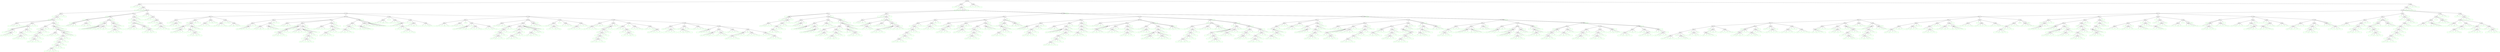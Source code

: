 digraph tree {
  splines=false
  node [shape=record,height=.1]
  edge [tailclip=false, arrowtail=dot, dir=both];

  n0x560e0be57f40 [label=" <value>"];
  n0x560e0be57f40:value:c -> n0x560e0be5ceb0:value[arrowtail="none",arrowhead="none"];
  n0x560e0be57f40:value:c -> n0x560e0be5cf80:value[arrowtail="none",arrowhead="none"];
  n0x560e0be57f40:value:c -> n0x560e0be5d120:value[arrowtail="none",arrowhead="none"];
  n0x560e0be57f40:value:c -> n0x560e0be5d050:value[arrowtail="none",arrowhead="none"];
  n0x560e0be5ceb0 [label=" <value>"];
  n0x560e0be5ceb0:value:c -> n0x560e0be5d270:value[arrowtail="none",arrowhead="none"];
  n0x560e0be5ceb0:value:c -> n0x560e0be5d340:value[arrowtail="none",arrowhead="none"];
  n0x560e0be5ceb0:value:c -> n0x560e0be5d4e0:value[arrowtail="none",arrowhead="none"];
  n0x560e0be5ceb0:value:c -> n0x560e0be5d410:value[arrowtail="none",arrowhead="none"];
  n0x560e0be5d270 [label=" <value> " color=green];
  n0x560e0be5d340 [label=" <value> " color=green];
  n0x560e0be5d410 [label=" <value>"];
  n0x560e0be5d410:value:c -> n0x560e0be5d5b0:value[arrowtail="none",arrowhead="none"];
  n0x560e0be5d410:value:c -> n0x560e0be5d680:value[arrowtail="none",arrowhead="none"];
  n0x560e0be5d410:value:c -> n0x560e0be5d820:value[arrowtail="none",arrowhead="none"];
  n0x560e0be5d410:value:c -> n0x560e0be5d750:value[arrowtail="none",arrowhead="none"];
  n0x560e0be5d5b0 [label=" <value> " color=green];
  n0x560e0be5d680 [label=" <value> " color=green];
  n0x560e0be5d750 [label=" <value>"];
  n0x560e0be5d750:value:c -> n0x560e0be5d8f0:value[arrowtail="none",arrowhead="none"];
  n0x560e0be5d750:value:c -> n0x560e0be5d9c0:value[arrowtail="none",arrowhead="none"];
  n0x560e0be5d750:value:c -> n0x560e0be5db60:value[arrowtail="none",arrowhead="none"];
  n0x560e0be5d750:value:c -> n0x560e0be5da90:value[arrowtail="none",arrowhead="none"];
  n0x560e0be5d8f0 [label=" <value>"];
  n0x560e0be5d8f0:value:c -> n0x560e0bed53b0:value[arrowtail="none",arrowhead="none"];
  n0x560e0be5d8f0:value:c -> n0x560e0bed5480:value[arrowtail="none",arrowhead="none"];
  n0x560e0be5d8f0:value:c -> n0x560e0bed5620:value[arrowtail="none",arrowhead="none"];
  n0x560e0be5d8f0:value:c -> n0x560e0bed5550:value[arrowtail="none",arrowhead="none"];
  n0x560e0bed53b0 [label=" <value> " color=green];
  n0x560e0bed5480 [label=" <value>"];
  n0x560e0bed5480:value:c -> n0x560e0bed56f0:value[arrowtail="none",arrowhead="none"];
  n0x560e0bed5480:value:c -> n0x560e0bed57c0:value[arrowtail="none",arrowhead="none"];
  n0x560e0bed5480:value:c -> n0x560e0bed5960:value[arrowtail="none",arrowhead="none"];
  n0x560e0bed5480:value:c -> n0x560e0bed5890:value[arrowtail="none",arrowhead="none"];
  n0x560e0bed56f0 [label=" <value> " color=green];
  n0x560e0bed57c0 [label=" <value>"];
  n0x560e0bed57c0:value:c -> n0x560e0bed5a30:value[arrowtail="none",arrowhead="none"];
  n0x560e0bed57c0:value:c -> n0x560e0bed5b00:value[arrowtail="none",arrowhead="none"];
  n0x560e0bed57c0:value:c -> n0x560e0bed5ca0:value[arrowtail="none",arrowhead="none"];
  n0x560e0bed57c0:value:c -> n0x560e0bed5bd0:value[arrowtail="none",arrowhead="none"];
  n0x560e0bed5a30 [label=" <value>"];
  n0x560e0bed5a30:value:c -> n0x560e0bed8030:value[arrowtail="none",arrowhead="none"];
  n0x560e0bed5a30:value:c -> n0x560e0bed8100:value[arrowtail="none",arrowhead="none"];
  n0x560e0bed5a30:value:c -> n0x560e0bed82a0:value[arrowtail="none",arrowhead="none"];
  n0x560e0bed5a30:value:c -> n0x560e0bed81d0:value[arrowtail="none",arrowhead="none"];
  n0x560e0bed8030 [label=" <value> " color=green];
  n0x560e0bed8100 [label=" <value> * "color=green];
  n0x560e0bed81d0 [label=" <value> " color=green];
  n0x560e0bed82a0 [label=" <value> * "color=green];
  n0x560e0bed5b00 [label=" <value>"];
  n0x560e0bed5b00:value:c -> n0x560e0bed6b70:value[arrowtail="none",arrowhead="none"];
  n0x560e0bed5b00:value:c -> n0x560e0bed6c40:value[arrowtail="none",arrowhead="none"];
  n0x560e0bed5b00:value:c -> n0x560e0bed6de0:value[arrowtail="none",arrowhead="none"];
  n0x560e0bed5b00:value:c -> n0x560e0bed6d10:value[arrowtail="none",arrowhead="none"];
  n0x560e0bed6b70 [label=" <value> " color=green];
  n0x560e0bed6c40 [label=" <value>"];
  n0x560e0bed6c40:value:c -> n0x560e0bed6eb0:value[arrowtail="none",arrowhead="none"];
  n0x560e0bed6c40:value:c -> n0x560e0bed6f80:value[arrowtail="none",arrowhead="none"];
  n0x560e0bed6c40:value:c -> n0x560e0bed7120:value[arrowtail="none",arrowhead="none"];
  n0x560e0bed6c40:value:c -> n0x560e0bed7050:value[arrowtail="none",arrowhead="none"];
  n0x560e0bed6eb0 [label=" <value> " color=green];
  n0x560e0bed6f80 [label=" <value>"];
  n0x560e0bed6f80:value:c -> n0x560e0bed8730:value[arrowtail="none",arrowhead="none"];
  n0x560e0bed6f80:value:c -> n0x560e0bed8800:value[arrowtail="none",arrowhead="none"];
  n0x560e0bed6f80:value:c -> n0x560e0bed89a0:value[arrowtail="none",arrowhead="none"];
  n0x560e0bed6f80:value:c -> n0x560e0bed88d0:value[arrowtail="none",arrowhead="none"];
  n0x560e0bed8730 [label=" <value> " color=green];
  n0x560e0bed8800 [label=" <value> " color=green];
  n0x560e0bed88d0 [label=" <value> " color=green];
  n0x560e0bed89a0 [label=" <value>"];
  n0x560e0bed89a0:value:c -> n0x560e0bed8a70:value[arrowtail="none",arrowhead="none"];
  n0x560e0bed89a0:value:c -> n0x560e0bed8b40:value[arrowtail="none",arrowhead="none"];
  n0x560e0bed89a0:value:c -> n0x560e0bed8ce0:value[arrowtail="none",arrowhead="none"];
  n0x560e0bed89a0:value:c -> n0x560e0bed8c10:value[arrowtail="none",arrowhead="none"];
  n0x560e0bed8a70 [label=" <value> * "color=green];
  n0x560e0bed8b40 [label=" <value> * "color=green];
  n0x560e0bed8c10 [label=" <value> " color=green];
  n0x560e0bed8ce0 [label=" <value> " color=green];
  n0x560e0bed7050 [label=" <value> " color=green];
  n0x560e0bed7120 [label=" <value>"];
  n0x560e0bed7120:value:c -> n0x560e0bed7230:value[arrowtail="none",arrowhead="none"];
  n0x560e0bed7120:value:c -> n0x560e0bed7300:value[arrowtail="none",arrowhead="none"];
  n0x560e0bed7120:value:c -> n0x560e0bed74a0:value[arrowtail="none",arrowhead="none"];
  n0x560e0bed7120:value:c -> n0x560e0bed73d0:value[arrowtail="none",arrowhead="none"];
  n0x560e0bed7230 [label=" <value>"];
  n0x560e0bed7230:value:c -> n0x560e0bed7570:value[arrowtail="none",arrowhead="none"];
  n0x560e0bed7230:value:c -> n0x560e0bed7640:value[arrowtail="none",arrowhead="none"];
  n0x560e0bed7230:value:c -> n0x560e0bed77e0:value[arrowtail="none",arrowhead="none"];
  n0x560e0bed7230:value:c -> n0x560e0bed7710:value[arrowtail="none",arrowhead="none"];
  n0x560e0bed7570 [label=" <value> " color=green];
  n0x560e0bed7640 [label=" <value>"];
  n0x560e0bed7640:value:c -> n0x560e0bed78f0:value[arrowtail="none",arrowhead="none"];
  n0x560e0bed7640:value:c -> n0x560e0bed79c0:value[arrowtail="none",arrowhead="none"];
  n0x560e0bed7640:value:c -> n0x560e0bed7b60:value[arrowtail="none",arrowhead="none"];
  n0x560e0bed7640:value:c -> n0x560e0bed7a90:value[arrowtail="none",arrowhead="none"];
  n0x560e0bed78f0 [label=" <value> * "color=green];
  n0x560e0bed79c0 [label=" <value> * "color=green];
  n0x560e0bed7a90 [label=" <value> " color=green];
  n0x560e0bed7b60 [label=" <value> " color=green];
  n0x560e0bed7710 [label=" <value> " color=green];
  n0x560e0bed77e0 [label=" <value> * "color=green];
  n0x560e0bed7300 [label=" <value> " color=green];
  n0x560e0bed73d0 [label=" <value> " color=green];
  n0x560e0bed74a0 [label=" <value> " color=green];
  n0x560e0bed6d10 [label=" <value> " color=green];
  n0x560e0bed6de0 [label=" <value> " color=green];
  n0x560e0bed5bd0 [label=" <value> " color=green];
  n0x560e0bed5ca0 [label=" <value>"];
  n0x560e0bed5ca0:value:c -> n0x560e0bed5db0:value[arrowtail="none",arrowhead="none"];
  n0x560e0bed5ca0:value:c -> n0x560e0bed5e80:value[arrowtail="none",arrowhead="none"];
  n0x560e0bed5ca0:value:c -> n0x560e0bed6020:value[arrowtail="none",arrowhead="none"];
  n0x560e0bed5ca0:value:c -> n0x560e0bed5f50:value[arrowtail="none",arrowhead="none"];
  n0x560e0bed5db0 [label=" <value>"];
  n0x560e0bed5db0:value:c -> n0x560e0bed83b0:value[arrowtail="none",arrowhead="none"];
  n0x560e0bed5db0:value:c -> n0x560e0bed8480:value[arrowtail="none",arrowhead="none"];
  n0x560e0bed5db0:value:c -> n0x560e0bed8620:value[arrowtail="none",arrowhead="none"];
  n0x560e0bed5db0:value:c -> n0x560e0bed8550:value[arrowtail="none",arrowhead="none"];
  n0x560e0bed83b0 [label=" <value> * "color=green];
  n0x560e0bed8480 [label=" <value>"];
  n0x560e0bed8480:value:c -> n0x560e0bed9b30:value[arrowtail="none",arrowhead="none"];
  n0x560e0bed8480:value:c -> n0x560e0bed9c00:value[arrowtail="none",arrowhead="none"];
  n0x560e0bed8480:value:c -> n0x560e0bed9da0:value[arrowtail="none",arrowhead="none"];
  n0x560e0bed8480:value:c -> n0x560e0bed9cd0:value[arrowtail="none",arrowhead="none"];
  n0x560e0bed9b30 [label=" <value> " color=green];
  n0x560e0bed9c00 [label=" <value>"];
  n0x560e0bed9c00:value:c -> n0x560e0bed9e70:value[arrowtail="none",arrowhead="none"];
  n0x560e0bed9c00:value:c -> n0x560e0bed9f40:value[arrowtail="none",arrowhead="none"];
  n0x560e0bed9c00:value:c -> n0x560e0beda0e0:value[arrowtail="none",arrowhead="none"];
  n0x560e0bed9c00:value:c -> n0x560e0beda010:value[arrowtail="none",arrowhead="none"];
  n0x560e0bed9e70 [label=" <value> " color=green];
  n0x560e0bed9f40 [label=" <value>"];
  n0x560e0bed9f40:value:c -> n0x560e0beda1b0:value[arrowtail="none",arrowhead="none"];
  n0x560e0bed9f40:value:c -> n0x560e0beda280:value[arrowtail="none",arrowhead="none"];
  n0x560e0bed9f40:value:c -> n0x560e0beda420:value[arrowtail="none",arrowhead="none"];
  n0x560e0bed9f40:value:c -> n0x560e0beda350:value[arrowtail="none",arrowhead="none"];
  n0x560e0beda1b0 [label=" <value> " color=green];
  n0x560e0beda280 [label=" <value>"];
  n0x560e0beda280:value:c -> n0x560e0beda4f0:value[arrowtail="none",arrowhead="none"];
  n0x560e0beda280:value:c -> n0x560e0beda5c0:value[arrowtail="none",arrowhead="none"];
  n0x560e0beda280:value:c -> n0x560e0beda760:value[arrowtail="none",arrowhead="none"];
  n0x560e0beda280:value:c -> n0x560e0beda690:value[arrowtail="none",arrowhead="none"];
  n0x560e0beda4f0 [label=" <value> * "color=green];
  n0x560e0beda5c0 [label=" <value> * "color=green];
  n0x560e0beda690 [label=" <value> " color=green];
  n0x560e0beda760 [label=" <value> " color=green];
  n0x560e0beda350 [label=" <value> " color=green];
  n0x560e0beda420 [label=" <value> " color=green];
  n0x560e0beda010 [label=" <value> " color=green];
  n0x560e0beda0e0 [label=" <value> " color=green];
  n0x560e0bed9cd0 [label=" <value> " color=green];
  n0x560e0bed9da0 [label=" <value> " color=green];
  n0x560e0bed8550 [label=" <value> " color=green];
  n0x560e0bed8620 [label=" <value> * "color=green];
  n0x560e0bed5e80 [label=" <value>"];
  n0x560e0bed5e80:value:c -> n0x560e0bed60f0:value[arrowtail="none",arrowhead="none"];
  n0x560e0bed5e80:value:c -> n0x560e0bed61c0:value[arrowtail="none",arrowhead="none"];
  n0x560e0bed5e80:value:c -> n0x560e0bed6360:value[arrowtail="none",arrowhead="none"];
  n0x560e0bed5e80:value:c -> n0x560e0bed6290:value[arrowtail="none",arrowhead="none"];
  n0x560e0bed60f0 [label=" <value> " color=green];
  n0x560e0bed61c0 [label=" <value>"];
  n0x560e0bed61c0:value:c -> n0x560e0bed6430:value[arrowtail="none",arrowhead="none"];
  n0x560e0bed61c0:value:c -> n0x560e0bed6500:value[arrowtail="none",arrowhead="none"];
  n0x560e0bed61c0:value:c -> n0x560e0bed66a0:value[arrowtail="none",arrowhead="none"];
  n0x560e0bed61c0:value:c -> n0x560e0bed65d0:value[arrowtail="none",arrowhead="none"];
  n0x560e0bed6430 [label=" <value>"];
  n0x560e0bed6430:value:c -> n0x560e0beda970:value[arrowtail="none",arrowhead="none"];
  n0x560e0bed6430:value:c -> n0x560e0bedaa40:value[arrowtail="none",arrowhead="none"];
  n0x560e0bed6430:value:c -> n0x560e0bedabe0:value[arrowtail="none",arrowhead="none"];
  n0x560e0bed6430:value:c -> n0x560e0bedab10:value[arrowtail="none",arrowhead="none"];
  n0x560e0beda970 [label=" <value> * "color=green];
  n0x560e0bedaa40 [label=" <value> * "color=green];
  n0x560e0bedab10 [label=" <value> " color=green];
  n0x560e0bedabe0 [label=" <value> " color=green];
  n0x560e0bed6500 [label=" <value>"];
  n0x560e0bed6500:value:c -> n0x560e0bed6770:value[arrowtail="none",arrowhead="none"];
  n0x560e0bed6500:value:c -> n0x560e0bed6840:value[arrowtail="none",arrowhead="none"];
  n0x560e0bed6500:value:c -> n0x560e0bed69e0:value[arrowtail="none",arrowhead="none"];
  n0x560e0bed6500:value:c -> n0x560e0bed6910:value[arrowtail="none",arrowhead="none"];
  n0x560e0bed6770 [label=" <value>"];
  n0x560e0bed6770:value:c -> n0x560e0bed7cb0:value[arrowtail="none",arrowhead="none"];
  n0x560e0bed6770:value:c -> n0x560e0bed7d80:value[arrowtail="none",arrowhead="none"];
  n0x560e0bed6770:value:c -> n0x560e0bed7f20:value[arrowtail="none",arrowhead="none"];
  n0x560e0bed6770:value:c -> n0x560e0bed7e50:value[arrowtail="none",arrowhead="none"];
  n0x560e0bed7cb0 [label=" <value> * "color=green];
  n0x560e0bed7d80 [label=" <value>"];
  n0x560e0bed7d80:value:c -> n0x560e0bed8df0:value[arrowtail="none",arrowhead="none"];
  n0x560e0bed7d80:value:c -> n0x560e0bed8ec0:value[arrowtail="none",arrowhead="none"];
  n0x560e0bed7d80:value:c -> n0x560e0bed9060:value[arrowtail="none",arrowhead="none"];
  n0x560e0bed7d80:value:c -> n0x560e0bed8f90:value[arrowtail="none",arrowhead="none"];
  n0x560e0bed8df0 [label=" <value> " color=green];
  n0x560e0bed8ec0 [label=" <value>"];
  n0x560e0bed8ec0:value:c -> n0x560e0bed9130:value[arrowtail="none",arrowhead="none"];
  n0x560e0bed8ec0:value:c -> n0x560e0bed9200:value[arrowtail="none",arrowhead="none"];
  n0x560e0bed8ec0:value:c -> n0x560e0bed93a0:value[arrowtail="none",arrowhead="none"];
  n0x560e0bed8ec0:value:c -> n0x560e0bed92d0:value[arrowtail="none",arrowhead="none"];
  n0x560e0bed9130 [label=" <value> " color=green];
  n0x560e0bed9200 [label=" <value>"];
  n0x560e0bed9200:value:c -> n0x560e0bed9470:value[arrowtail="none",arrowhead="none"];
  n0x560e0bed9200:value:c -> n0x560e0bed9540:value[arrowtail="none",arrowhead="none"];
  n0x560e0bed9200:value:c -> n0x560e0bed96e0:value[arrowtail="none",arrowhead="none"];
  n0x560e0bed9200:value:c -> n0x560e0bed9610:value[arrowtail="none",arrowhead="none"];
  n0x560e0bed9470 [label=" <value>"];
  n0x560e0bed9470:value:c -> n0x560e0bed97b0:value[arrowtail="none",arrowhead="none"];
  n0x560e0bed9470:value:c -> n0x560e0bed9880:value[arrowtail="none",arrowhead="none"];
  n0x560e0bed9470:value:c -> n0x560e0bed9a20:value[arrowtail="none",arrowhead="none"];
  n0x560e0bed9470:value:c -> n0x560e0bed9950:value[arrowtail="none",arrowhead="none"];
  n0x560e0bed97b0 [label=" <value> " color=green];
  n0x560e0bed9880 [label=" <value> * "color=green];
  n0x560e0bed9950 [label=" <value> " color=green];
  n0x560e0bed9a20 [label=" <value> * "color=green];
  n0x560e0bed9540 [label=" <value> " color=green];
  n0x560e0bed9610 [label=" <value> " color=green];
  n0x560e0bed96e0 [label=" <value> " color=green];
  n0x560e0bed92d0 [label=" <value> " color=green];
  n0x560e0bed93a0 [label=" <value> " color=green];
  n0x560e0bed8f90 [label=" <value> " color=green];
  n0x560e0bed9060 [label=" <value> " color=green];
  n0x560e0bed7e50 [label=" <value> " color=green];
  n0x560e0bed7f20 [label=" <value> * "color=green];
  n0x560e0bed6840 [label=" <value> * "color=green];
  n0x560e0bed6910 [label=" <value> " color=green];
  n0x560e0bed69e0 [label=" <value> * "color=green];
  n0x560e0bed65d0 [label=" <value> " color=green];
  n0x560e0bed66a0 [label=" <value> * "color=green];
  n0x560e0bed6290 [label=" <value> " color=green];
  n0x560e0bed6360 [label=" <value> " color=green];
  n0x560e0bed5f50 [label=" <value> " color=green];
  n0x560e0bed6020 [label=" <value> * "color=green];
  n0x560e0bed5890 [label=" <value> " color=green];
  n0x560e0bed5960 [label=" <value> " color=green];
  n0x560e0bed5550 [label=" <value> " color=green];
  n0x560e0bed5620 [label=" <value> " color=green];
  n0x560e0be5d9c0 [label=" <value>"];
  n0x560e0be5d9c0:value:c -> n0x560e0be6c170:value[arrowtail="none",arrowhead="none"];
  n0x560e0be5d9c0:value:c -> n0x560e0be6c240:value[arrowtail="none",arrowhead="none"];
  n0x560e0be5d9c0:value:c -> n0x560e0be6c3e0:value[arrowtail="none",arrowhead="none"];
  n0x560e0be5d9c0:value:c -> n0x560e0be6c310:value[arrowtail="none",arrowhead="none"];
  n0x560e0be6c170 [label=" <value> " color=green];
  n0x560e0be6c240 [label=" <value>"];
  n0x560e0be6c240:value:c -> n0x560e0be6c4b0:value[arrowtail="none",arrowhead="none"];
  n0x560e0be6c240:value:c -> n0x560e0be6c580:value[arrowtail="none",arrowhead="none"];
  n0x560e0be6c240:value:c -> n0x560e0be6c720:value[arrowtail="none",arrowhead="none"];
  n0x560e0be6c240:value:c -> n0x560e0be6c650:value[arrowtail="none",arrowhead="none"];
  n0x560e0be6c4b0 [label=" <value> " color=green];
  n0x560e0be6c580 [label=" <value>"];
  n0x560e0be6c580:value:c -> n0x560e0bea1730:value[arrowtail="none",arrowhead="none"];
  n0x560e0be6c580:value:c -> n0x560e0bea1800:value[arrowtail="none",arrowhead="none"];
  n0x560e0be6c580:value:c -> n0x560e0bea19a0:value[arrowtail="none",arrowhead="none"];
  n0x560e0be6c580:value:c -> n0x560e0bea18d0:value[arrowtail="none",arrowhead="none"];
  n0x560e0bea1730 [label=" <value> " color=green];
  n0x560e0bea1800 [label=" <value>"];
  n0x560e0bea1800:value:c -> n0x560e0bea8cb0:value[arrowtail="none",arrowhead="none"];
  n0x560e0bea1800:value:c -> n0x560e0bea8d80:value[arrowtail="none",arrowhead="none"];
  n0x560e0bea1800:value:c -> n0x560e0bea8f20:value[arrowtail="none",arrowhead="none"];
  n0x560e0bea1800:value:c -> n0x560e0bea8e50:value[arrowtail="none",arrowhead="none"];
  n0x560e0bea8cb0 [label=" <value> " color=green];
  n0x560e0bea8d80 [label=" <value> * "color=green];
  n0x560e0bea8e50 [label=" <value> " color=green];
  n0x560e0bea8f20 [label=" <value> * "color=green];
  n0x560e0bea18d0 [label=" <value> " color=green];
  n0x560e0bea19a0 [label=" <value>"];
  n0x560e0bea19a0:value:c -> n0x560e0bec8cf0:value[arrowtail="none",arrowhead="none"];
  n0x560e0bea19a0:value:c -> n0x560e0bec8dc0:value[arrowtail="none",arrowhead="none"];
  n0x560e0bea19a0:value:c -> n0x560e0bec8f60:value[arrowtail="none",arrowhead="none"];
  n0x560e0bea19a0:value:c -> n0x560e0bec8e90:value[arrowtail="none",arrowhead="none"];
  n0x560e0bec8cf0 [label=" <value> " color=green];
  n0x560e0bec8dc0 [label=" <value> * "color=green];
  n0x560e0bec8e90 [label=" <value> " color=green];
  n0x560e0bec8f60 [label=" <value> * "color=green];
  n0x560e0be6c650 [label=" <value> " color=green];
  n0x560e0be6c720 [label=" <value>"];
  n0x560e0be6c720:value:c -> n0x560e0be6c7f0:value[arrowtail="none",arrowhead="none"];
  n0x560e0be6c720:value:c -> n0x560e0be6c8c0:value[arrowtail="none",arrowhead="none"];
  n0x560e0be6c720:value:c -> n0x560e0be6ca60:value[arrowtail="none",arrowhead="none"];
  n0x560e0be6c720:value:c -> n0x560e0be6c990:value[arrowtail="none",arrowhead="none"];
  n0x560e0be6c7f0 [label=" <value> " color=green];
  n0x560e0be6c8c0 [label=" <value>"];
  n0x560e0be6c8c0:value:c -> n0x560e0be9dff0:value[arrowtail="none",arrowhead="none"];
  n0x560e0be6c8c0:value:c -> n0x560e0be9e0c0:value[arrowtail="none",arrowhead="none"];
  n0x560e0be6c8c0:value:c -> n0x560e0be9e260:value[arrowtail="none",arrowhead="none"];
  n0x560e0be6c8c0:value:c -> n0x560e0be9e190:value[arrowtail="none",arrowhead="none"];
  n0x560e0be9dff0 [label=" <value> " color=green];
  n0x560e0be9e0c0 [label=" <value>"];
  n0x560e0be9e0c0:value:c -> n0x560e0beb4af0:value[arrowtail="none",arrowhead="none"];
  n0x560e0be9e0c0:value:c -> n0x560e0beb4bc0:value[arrowtail="none",arrowhead="none"];
  n0x560e0be9e0c0:value:c -> n0x560e0beb4d60:value[arrowtail="none",arrowhead="none"];
  n0x560e0be9e0c0:value:c -> n0x560e0beb4c90:value[arrowtail="none",arrowhead="none"];
  n0x560e0beb4af0 [label=" <value> " color=green];
  n0x560e0beb4bc0 [label=" <value> * "color=green];
  n0x560e0beb4c90 [label=" <value> " color=green];
  n0x560e0beb4d60 [label=" <value> * "color=green];
  n0x560e0be9e190 [label=" <value> " color=green];
  n0x560e0be9e260 [label=" <value>"];
  n0x560e0be9e260:value:c -> n0x560e0bebd730:value[arrowtail="none",arrowhead="none"];
  n0x560e0be9e260:value:c -> n0x560e0bebd800:value[arrowtail="none",arrowhead="none"];
  n0x560e0be9e260:value:c -> n0x560e0bebd9a0:value[arrowtail="none",arrowhead="none"];
  n0x560e0be9e260:value:c -> n0x560e0bebd8d0:value[arrowtail="none",arrowhead="none"];
  n0x560e0bebd730 [label=" <value> * "color=green];
  n0x560e0bebd800 [label=" <value> " color=green];
  n0x560e0bebd8d0 [label=" <value> " color=green];
  n0x560e0bebd9a0 [label=" <value> * "color=green];
  n0x560e0be6c990 [label=" <value> " color=green];
  n0x560e0be6ca60 [label=" <value>"];
  n0x560e0be6ca60:value:c -> n0x560e0be6cb30:value[arrowtail="none",arrowhead="none"];
  n0x560e0be6ca60:value:c -> n0x560e0be6cc00:value[arrowtail="none",arrowhead="none"];
  n0x560e0be6ca60:value:c -> n0x560e0be6cda0:value[arrowtail="none",arrowhead="none"];
  n0x560e0be6ca60:value:c -> n0x560e0be6ccd0:value[arrowtail="none",arrowhead="none"];
  n0x560e0be6cb30 [label=" <value> " color=green];
  n0x560e0be6cc00 [label=" <value>"];
  n0x560e0be6cc00:value:c -> n0x560e0be6ce70:value[arrowtail="none",arrowhead="none"];
  n0x560e0be6cc00:value:c -> n0x560e0be6cf40:value[arrowtail="none",arrowhead="none"];
  n0x560e0be6cc00:value:c -> n0x560e0be6d0e0:value[arrowtail="none",arrowhead="none"];
  n0x560e0be6cc00:value:c -> n0x560e0be6d010:value[arrowtail="none",arrowhead="none"];
  n0x560e0be6ce70 [label=" <value> " color=green];
  n0x560e0be6cf40 [label=" <value>"];
  n0x560e0be6cf40:value:c -> n0x560e0be9a670:value[arrowtail="none",arrowhead="none"];
  n0x560e0be6cf40:value:c -> n0x560e0be9a740:value[arrowtail="none",arrowhead="none"];
  n0x560e0be6cf40:value:c -> n0x560e0be9a8e0:value[arrowtail="none",arrowhead="none"];
  n0x560e0be6cf40:value:c -> n0x560e0be9a810:value[arrowtail="none",arrowhead="none"];
  n0x560e0be9a670 [label=" <value> * "color=green];
  n0x560e0be9a740 [label=" <value> " color=green];
  n0x560e0be9a810 [label=" <value> " color=green];
  n0x560e0be9a8e0 [label=" <value> * "color=green];
  n0x560e0be6d010 [label=" <value> " color=green];
  n0x560e0be6d0e0 [label=" <value> * "color=green];
  n0x560e0be6ccd0 [label=" <value> " color=green];
  n0x560e0be6cda0 [label=" <value> * "color=green];
  n0x560e0be6c310 [label=" <value> " color=green];
  n0x560e0be6c3e0 [label=" <value>"];
  n0x560e0be6c3e0:value:c -> n0x560e0bea3170:value[arrowtail="none",arrowhead="none"];
  n0x560e0be6c3e0:value:c -> n0x560e0bea3240:value[arrowtail="none",arrowhead="none"];
  n0x560e0be6c3e0:value:c -> n0x560e0bea33e0:value[arrowtail="none",arrowhead="none"];
  n0x560e0be6c3e0:value:c -> n0x560e0bea3310:value[arrowtail="none",arrowhead="none"];
  n0x560e0bea3170 [label=" <value> " color=green];
  n0x560e0bea3240 [label=" <value>"];
  n0x560e0bea3240:value:c -> n0x560e0bea34b0:value[arrowtail="none",arrowhead="none"];
  n0x560e0bea3240:value:c -> n0x560e0bea3580:value[arrowtail="none",arrowhead="none"];
  n0x560e0bea3240:value:c -> n0x560e0bea3720:value[arrowtail="none",arrowhead="none"];
  n0x560e0bea3240:value:c -> n0x560e0bea3650:value[arrowtail="none",arrowhead="none"];
  n0x560e0bea34b0 [label=" <value> " color=green];
  n0x560e0bea3580 [label=" <value>"];
  n0x560e0bea3580:value:c -> n0x560e0bea37f0:value[arrowtail="none",arrowhead="none"];
  n0x560e0bea3580:value:c -> n0x560e0bea38c0:value[arrowtail="none",arrowhead="none"];
  n0x560e0bea3580:value:c -> n0x560e0bea3a60:value[arrowtail="none",arrowhead="none"];
  n0x560e0bea3580:value:c -> n0x560e0bea3990:value[arrowtail="none",arrowhead="none"];
  n0x560e0bea37f0 [label=" <value> " color=green];
  n0x560e0bea38c0 [label=" <value>"];
  n0x560e0bea38c0:value:c -> n0x560e0bea3b30:value[arrowtail="none",arrowhead="none"];
  n0x560e0bea38c0:value:c -> n0x560e0bea3c00:value[arrowtail="none",arrowhead="none"];
  n0x560e0bea38c0:value:c -> n0x560e0bea3da0:value[arrowtail="none",arrowhead="none"];
  n0x560e0bea38c0:value:c -> n0x560e0bea3cd0:value[arrowtail="none",arrowhead="none"];
  n0x560e0bea3b30 [label=" <value> " color=green];
  n0x560e0bea3c00 [label=" <value> * "color=green];
  n0x560e0bea3cd0 [label=" <value> " color=green];
  n0x560e0bea3da0 [label=" <value> * "color=green];
  n0x560e0bea3990 [label=" <value> " color=green];
  n0x560e0bea3a60 [label=" <value>"];
  n0x560e0bea3a60:value:c -> n0x560e0bed0730:value[arrowtail="none",arrowhead="none"];
  n0x560e0bea3a60:value:c -> n0x560e0bed0800:value[arrowtail="none",arrowhead="none"];
  n0x560e0bea3a60:value:c -> n0x560e0bed09a0:value[arrowtail="none",arrowhead="none"];
  n0x560e0bea3a60:value:c -> n0x560e0bed08d0:value[arrowtail="none",arrowhead="none"];
  n0x560e0bed0730 [label=" <value> " color=green];
  n0x560e0bed0800 [label=" <value> " color=green];
  n0x560e0bed08d0 [label=" <value> " color=green];
  n0x560e0bed09a0 [label=" <value>"];
  n0x560e0bed09a0:value:c -> n0x560e0bed0a70:value[arrowtail="none",arrowhead="none"];
  n0x560e0bed09a0:value:c -> n0x560e0bed0b40:value[arrowtail="none",arrowhead="none"];
  n0x560e0bed09a0:value:c -> n0x560e0bed0ce0:value[arrowtail="none",arrowhead="none"];
  n0x560e0bed09a0:value:c -> n0x560e0bed0c10:value[arrowtail="none",arrowhead="none"];
  n0x560e0bed0a70 [label=" <value> " color=green];
  n0x560e0bed0b40 [label=" <value> * "color=green];
  n0x560e0bed0c10 [label=" <value> " color=green];
  n0x560e0bed0ce0 [label=" <value> * "color=green];
  n0x560e0bea3650 [label=" <value> " color=green];
  n0x560e0bea3720 [label=" <value> " color=green];
  n0x560e0bea3310 [label=" <value> " color=green];
  n0x560e0bea33e0 [label=" <value> " color=green];
  n0x560e0be5da90 [label=" <value>"];
  n0x560e0be5da90:value:c -> n0x560e0be60630:value[arrowtail="none",arrowhead="none"];
  n0x560e0be5da90:value:c -> n0x560e0be60700:value[arrowtail="none",arrowhead="none"];
  n0x560e0be5da90:value:c -> n0x560e0be608a0:value[arrowtail="none",arrowhead="none"];
  n0x560e0be5da90:value:c -> n0x560e0be607d0:value[arrowtail="none",arrowhead="none"];
  n0x560e0be60630 [label=" <value>"];
  n0x560e0be60630:value:c -> n0x560e0be78fb0:value[arrowtail="none",arrowhead="none"];
  n0x560e0be60630:value:c -> n0x560e0be79080:value[arrowtail="none",arrowhead="none"];
  n0x560e0be60630:value:c -> n0x560e0be79220:value[arrowtail="none",arrowhead="none"];
  n0x560e0be60630:value:c -> n0x560e0be79150:value[arrowtail="none",arrowhead="none"];
  n0x560e0be78fb0 [label=" <value>"];
  n0x560e0be78fb0:value:c -> n0x560e0be860b0:value[arrowtail="none",arrowhead="none"];
  n0x560e0be78fb0:value:c -> n0x560e0be86180:value[arrowtail="none",arrowhead="none"];
  n0x560e0be78fb0:value:c -> n0x560e0be86320:value[arrowtail="none",arrowhead="none"];
  n0x560e0be78fb0:value:c -> n0x560e0be86250:value[arrowtail="none",arrowhead="none"];
  n0x560e0be860b0 [label=" <value> " color=green];
  n0x560e0be86180 [label=" <value> * "color=green];
  n0x560e0be86250 [label=" <value> * "color=green];
  n0x560e0be86320 [label=" <value>"];
  n0x560e0be86320:value:c -> n0x560e0be863f0:value[arrowtail="none",arrowhead="none"];
  n0x560e0be86320:value:c -> n0x560e0be864c0:value[arrowtail="none",arrowhead="none"];
  n0x560e0be86320:value:c -> n0x560e0be86660:value[arrowtail="none",arrowhead="none"];
  n0x560e0be86320:value:c -> n0x560e0be86590:value[arrowtail="none",arrowhead="none"];
  n0x560e0be863f0 [label=" <value> " color=green];
  n0x560e0be864c0 [label=" <value> " color=green];
  n0x560e0be86590 [label=" <value> " color=green];
  n0x560e0be86660 [label=" <value> * "color=green];
  n0x560e0be79080 [label=" <value>"];
  n0x560e0be79080:value:c -> n0x560e0be792f0:value[arrowtail="none",arrowhead="none"];
  n0x560e0be79080:value:c -> n0x560e0be793c0:value[arrowtail="none",arrowhead="none"];
  n0x560e0be79080:value:c -> n0x560e0be79560:value[arrowtail="none",arrowhead="none"];
  n0x560e0be79080:value:c -> n0x560e0be79490:value[arrowtail="none",arrowhead="none"];
  n0x560e0be792f0 [label=" <value> * "color=green];
  n0x560e0be793c0 [label=" <value>"];
  n0x560e0be793c0:value:c -> n0x560e0be79630:value[arrowtail="none",arrowhead="none"];
  n0x560e0be793c0:value:c -> n0x560e0be79700:value[arrowtail="none",arrowhead="none"];
  n0x560e0be793c0:value:c -> n0x560e0be798a0:value[arrowtail="none",arrowhead="none"];
  n0x560e0be793c0:value:c -> n0x560e0be797d0:value[arrowtail="none",arrowhead="none"];
  n0x560e0be79630 [label=" <value>"];
  n0x560e0be79630:value:c -> n0x560e0be79970:value[arrowtail="none",arrowhead="none"];
  n0x560e0be79630:value:c -> n0x560e0be79a40:value[arrowtail="none",arrowhead="none"];
  n0x560e0be79630:value:c -> n0x560e0be79be0:value[arrowtail="none",arrowhead="none"];
  n0x560e0be79630:value:c -> n0x560e0be79b10:value[arrowtail="none",arrowhead="none"];
  n0x560e0be79970 [label=" <value> * "color=green];
  n0x560e0be79a40 [label=" <value> * "color=green];
  n0x560e0be79b10 [label=" <value> " color=green];
  n0x560e0be79be0 [label=" <value>"];
  n0x560e0be79be0:value:c -> n0x560e0bec8170:value[arrowtail="none",arrowhead="none"];
  n0x560e0be79be0:value:c -> n0x560e0bec8240:value[arrowtail="none",arrowhead="none"];
  n0x560e0be79be0:value:c -> n0x560e0bec83e0:value[arrowtail="none",arrowhead="none"];
  n0x560e0be79be0:value:c -> n0x560e0bec8310:value[arrowtail="none",arrowhead="none"];
  n0x560e0bec8170 [label=" <value> * "color=green];
  n0x560e0bec8240 [label=" <value> * "color=green];
  n0x560e0bec8310 [label=" <value> " color=green];
  n0x560e0bec83e0 [label=" <value> " color=green];
  n0x560e0be79700 [label=" <value> * "color=green];
  n0x560e0be797d0 [label=" <value> " color=green];
  n0x560e0be798a0 [label=" <value>"];
  n0x560e0be798a0:value:c -> n0x560e0beb68f0:value[arrowtail="none",arrowhead="none"];
  n0x560e0be798a0:value:c -> n0x560e0beb69c0:value[arrowtail="none",arrowhead="none"];
  n0x560e0be798a0:value:c -> n0x560e0beb6b60:value[arrowtail="none",arrowhead="none"];
  n0x560e0be798a0:value:c -> n0x560e0beb6a90:value[arrowtail="none",arrowhead="none"];
  n0x560e0beb68f0 [label=" <value>"];
  n0x560e0beb68f0:value:c -> n0x560e0beb6c30:value[arrowtail="none",arrowhead="none"];
  n0x560e0beb68f0:value:c -> n0x560e0beb6d00:value[arrowtail="none",arrowhead="none"];
  n0x560e0beb68f0:value:c -> n0x560e0beb6ea0:value[arrowtail="none",arrowhead="none"];
  n0x560e0beb68f0:value:c -> n0x560e0beb6dd0:value[arrowtail="none",arrowhead="none"];
  n0x560e0beb6c30 [label=" <value> " color=green];
  n0x560e0beb6d00 [label=" <value> " color=green];
  n0x560e0beb6dd0 [label=" <value> " color=green];
  n0x560e0beb6ea0 [label=" <value>"];
  n0x560e0beb6ea0:value:c -> n0x560e0beb6f70:value[arrowtail="none",arrowhead="none"];
  n0x560e0beb6ea0:value:c -> n0x560e0beb7040:value[arrowtail="none",arrowhead="none"];
  n0x560e0beb6ea0:value:c -> n0x560e0beb71e0:value[arrowtail="none",arrowhead="none"];
  n0x560e0beb6ea0:value:c -> n0x560e0beb7110:value[arrowtail="none",arrowhead="none"];
  n0x560e0beb6f70 [label=" <value> " color=green];
  n0x560e0beb7040 [label=" <value> * "color=green];
  n0x560e0beb7110 [label=" <value> " color=green];
  n0x560e0beb71e0 [label=" <value> * "color=green];
  n0x560e0beb69c0 [label=" <value> " color=green];
  n0x560e0beb6a90 [label=" <value> " color=green];
  n0x560e0beb6b60 [label=" <value> " color=green];
  n0x560e0be79490 [label=" <value> " color=green];
  n0x560e0be79560 [label=" <value> * "color=green];
  n0x560e0be79150 [label=" <value>"];
  n0x560e0be79150:value:c -> n0x560e0be8a570:value[arrowtail="none",arrowhead="none"];
  n0x560e0be79150:value:c -> n0x560e0be8a640:value[arrowtail="none",arrowhead="none"];
  n0x560e0be79150:value:c -> n0x560e0be8a7e0:value[arrowtail="none",arrowhead="none"];
  n0x560e0be79150:value:c -> n0x560e0be8a710:value[arrowtail="none",arrowhead="none"];
  n0x560e0be8a570 [label=" <value>"];
  n0x560e0be8a570:value:c -> n0x560e0be90cb0:value[arrowtail="none",arrowhead="none"];
  n0x560e0be8a570:value:c -> n0x560e0be90d80:value[arrowtail="none",arrowhead="none"];
  n0x560e0be8a570:value:c -> n0x560e0be90f20:value[arrowtail="none",arrowhead="none"];
  n0x560e0be8a570:value:c -> n0x560e0be90e50:value[arrowtail="none",arrowhead="none"];
  n0x560e0be90cb0 [label=" <value> * "color=green];
  n0x560e0be90d80 [label=" <value> * "color=green];
  n0x560e0be90e50 [label=" <value> * "color=green];
  n0x560e0be90f20 [label=" <value> " color=green];
  n0x560e0be8a640 [label=" <value> " color=green];
  n0x560e0be8a710 [label=" <value>"];
  n0x560e0be8a710:value:c -> n0x560e0beac570:value[arrowtail="none",arrowhead="none"];
  n0x560e0be8a710:value:c -> n0x560e0beac640:value[arrowtail="none",arrowhead="none"];
  n0x560e0be8a710:value:c -> n0x560e0beac7e0:value[arrowtail="none",arrowhead="none"];
  n0x560e0be8a710:value:c -> n0x560e0beac710:value[arrowtail="none",arrowhead="none"];
  n0x560e0beac570 [label=" <value> * "color=green];
  n0x560e0beac640 [label=" <value> * "color=green];
  n0x560e0beac710 [label=" <value> " color=green];
  n0x560e0beac7e0 [label=" <value> * "color=green];
  n0x560e0be8a7e0 [label=" <value> * "color=green];
  n0x560e0be79220 [label=" <value>"];
  n0x560e0be79220:value:c -> n0x560e0be7ee30:value[arrowtail="none",arrowhead="none"];
  n0x560e0be79220:value:c -> n0x560e0be7ef00:value[arrowtail="none",arrowhead="none"];
  n0x560e0be79220:value:c -> n0x560e0be7f0a0:value[arrowtail="none",arrowhead="none"];
  n0x560e0be79220:value:c -> n0x560e0be7efd0:value[arrowtail="none",arrowhead="none"];
  n0x560e0be7ee30 [label=" <value>"];
  n0x560e0be7ee30:value:c -> n0x560e0bec4cf0:value[arrowtail="none",arrowhead="none"];
  n0x560e0be7ee30:value:c -> n0x560e0bec4dc0:value[arrowtail="none",arrowhead="none"];
  n0x560e0be7ee30:value:c -> n0x560e0bec4f60:value[arrowtail="none",arrowhead="none"];
  n0x560e0be7ee30:value:c -> n0x560e0bec4e90:value[arrowtail="none",arrowhead="none"];
  n0x560e0bec4cf0 [label=" <value> * "color=green];
  n0x560e0bec4dc0 [label=" <value> " color=green];
  n0x560e0bec4e90 [label=" <value> " color=green];
  n0x560e0bec4f60 [label=" <value> " color=green];
  n0x560e0be7ef00 [label=" <value> " color=green];
  n0x560e0be7efd0 [label=" <value> * "color=green];
  n0x560e0be7f0a0 [label=" <value> * "color=green];
  n0x560e0be60700 [label=" <value>"];
  n0x560e0be60700:value:c -> n0x560e0be65130:value[arrowtail="none",arrowhead="none"];
  n0x560e0be60700:value:c -> n0x560e0be65200:value[arrowtail="none",arrowhead="none"];
  n0x560e0be60700:value:c -> n0x560e0be653a0:value[arrowtail="none",arrowhead="none"];
  n0x560e0be60700:value:c -> n0x560e0be652d0:value[arrowtail="none",arrowhead="none"];
  n0x560e0be65130 [label=" <value>"];
  n0x560e0be65130:value:c -> n0x560e0be99f70:value[arrowtail="none",arrowhead="none"];
  n0x560e0be65130:value:c -> n0x560e0be9a040:value[arrowtail="none",arrowhead="none"];
  n0x560e0be65130:value:c -> n0x560e0be9a1e0:value[arrowtail="none",arrowhead="none"];
  n0x560e0be65130:value:c -> n0x560e0be9a110:value[arrowtail="none",arrowhead="none"];
  n0x560e0be99f70 [label=" <value>"];
  n0x560e0be99f70:value:c -> n0x560e0bebf1b0:value[arrowtail="none",arrowhead="none"];
  n0x560e0be99f70:value:c -> n0x560e0bebf280:value[arrowtail="none",arrowhead="none"];
  n0x560e0be99f70:value:c -> n0x560e0bebf420:value[arrowtail="none",arrowhead="none"];
  n0x560e0be99f70:value:c -> n0x560e0bebf350:value[arrowtail="none",arrowhead="none"];
  n0x560e0bebf1b0 [label=" <value> " color=green];
  n0x560e0bebf280 [label=" <value>"];
  n0x560e0bebf280:value:c -> n0x560e0bebf4f0:value[arrowtail="none",arrowhead="none"];
  n0x560e0bebf280:value:c -> n0x560e0bebf5c0:value[arrowtail="none",arrowhead="none"];
  n0x560e0bebf280:value:c -> n0x560e0bebf760:value[arrowtail="none",arrowhead="none"];
  n0x560e0bebf280:value:c -> n0x560e0bebf690:value[arrowtail="none",arrowhead="none"];
  n0x560e0bebf4f0 [label=" <value> * "color=green];
  n0x560e0bebf5c0 [label=" <value> * "color=green];
  n0x560e0bebf690 [label=" <value> " color=green];
  n0x560e0bebf760 [label=" <value> " color=green];
  n0x560e0bebf350 [label=" <value> " color=green];
  n0x560e0bebf420 [label=" <value> " color=green];
  n0x560e0be9a040 [label=" <value>"];
  n0x560e0be9a040:value:c -> n0x560e0be9a2b0:value[arrowtail="none",arrowhead="none"];
  n0x560e0be9a040:value:c -> n0x560e0be9a380:value[arrowtail="none",arrowhead="none"];
  n0x560e0be9a040:value:c -> n0x560e0be9a520:value[arrowtail="none",arrowhead="none"];
  n0x560e0be9a040:value:c -> n0x560e0be9a450:value[arrowtail="none",arrowhead="none"];
  n0x560e0be9a2b0 [label=" <value>"];
  n0x560e0be9a2b0:value:c -> n0x560e0bea01f0:value[arrowtail="none",arrowhead="none"];
  n0x560e0be9a2b0:value:c -> n0x560e0bea02c0:value[arrowtail="none",arrowhead="none"];
  n0x560e0be9a2b0:value:c -> n0x560e0bea0460:value[arrowtail="none",arrowhead="none"];
  n0x560e0be9a2b0:value:c -> n0x560e0bea0390:value[arrowtail="none",arrowhead="none"];
  n0x560e0bea01f0 [label=" <value> " color=green];
  n0x560e0bea02c0 [label=" <value> * "color=green];
  n0x560e0bea0390 [label=" <value> " color=green];
  n0x560e0bea0460 [label=" <value> * "color=green];
  n0x560e0be9a380 [label=" <value>"];
  n0x560e0be9a380:value:c -> n0x560e0beb19f0:value[arrowtail="none",arrowhead="none"];
  n0x560e0be9a380:value:c -> n0x560e0beb1ac0:value[arrowtail="none",arrowhead="none"];
  n0x560e0be9a380:value:c -> n0x560e0beb1c60:value[arrowtail="none",arrowhead="none"];
  n0x560e0be9a380:value:c -> n0x560e0beb1b90:value[arrowtail="none",arrowhead="none"];
  n0x560e0beb19f0 [label=" <value> * "color=green];
  n0x560e0beb1ac0 [label=" <value> " color=green];
  n0x560e0beb1b90 [label=" <value> " color=green];
  n0x560e0beb1c60 [label=" <value> * "color=green];
  n0x560e0be9a450 [label=" <value> " color=green];
  n0x560e0be9a520 [label=" <value> " color=green];
  n0x560e0be9a110 [label=" <value> " color=green];
  n0x560e0be9a1e0 [label=" <value> * "color=green];
  n0x560e0be65200 [label=" <value>"];
  n0x560e0be65200:value:c -> n0x560e0be72970:value[arrowtail="none",arrowhead="none"];
  n0x560e0be65200:value:c -> n0x560e0be72a40:value[arrowtail="none",arrowhead="none"];
  n0x560e0be65200:value:c -> n0x560e0be72be0:value[arrowtail="none",arrowhead="none"];
  n0x560e0be65200:value:c -> n0x560e0be72b10:value[arrowtail="none",arrowhead="none"];
  n0x560e0be72970 [label=" <value>"];
  n0x560e0be72970:value:c -> n0x560e0beb89f0:value[arrowtail="none",arrowhead="none"];
  n0x560e0be72970:value:c -> n0x560e0beb8ac0:value[arrowtail="none",arrowhead="none"];
  n0x560e0be72970:value:c -> n0x560e0beb8c60:value[arrowtail="none",arrowhead="none"];
  n0x560e0be72970:value:c -> n0x560e0beb8b90:value[arrowtail="none",arrowhead="none"];
  n0x560e0beb89f0 [label=" <value> " color=green];
  n0x560e0beb8ac0 [label=" <value> * "color=green];
  n0x560e0beb8b90 [label=" <value> " color=green];
  n0x560e0beb8c60 [label=" <value> * "color=green];
  n0x560e0be72a40 [label=" <value>"];
  n0x560e0be72a40:value:c -> n0x560e0be91e70:value[arrowtail="none",arrowhead="none"];
  n0x560e0be72a40:value:c -> n0x560e0be91f40:value[arrowtail="none",arrowhead="none"];
  n0x560e0be72a40:value:c -> n0x560e0be920e0:value[arrowtail="none",arrowhead="none"];
  n0x560e0be72a40:value:c -> n0x560e0be92010:value[arrowtail="none",arrowhead="none"];
  n0x560e0be91e70 [label=" <value> * "color=green];
  n0x560e0be91f40 [label=" <value>"];
  n0x560e0be91f40:value:c -> n0x560e0bea71b0:value[arrowtail="none",arrowhead="none"];
  n0x560e0be91f40:value:c -> n0x560e0bea7280:value[arrowtail="none",arrowhead="none"];
  n0x560e0be91f40:value:c -> n0x560e0bea7420:value[arrowtail="none",arrowhead="none"];
  n0x560e0be91f40:value:c -> n0x560e0bea7350:value[arrowtail="none",arrowhead="none"];
  n0x560e0bea71b0 [label=" <value> " color=green];
  n0x560e0bea7280 [label=" <value>"];
  n0x560e0bea7280:value:c -> n0x560e0bea74f0:value[arrowtail="none",arrowhead="none"];
  n0x560e0bea7280:value:c -> n0x560e0bea75c0:value[arrowtail="none",arrowhead="none"];
  n0x560e0bea7280:value:c -> n0x560e0bea7760:value[arrowtail="none",arrowhead="none"];
  n0x560e0bea7280:value:c -> n0x560e0bea7690:value[arrowtail="none",arrowhead="none"];
  n0x560e0bea74f0 [label=" <value> * "color=green];
  n0x560e0bea75c0 [label=" <value>"];
  n0x560e0bea75c0:value:c -> n0x560e0bec26f0:value[arrowtail="none",arrowhead="none"];
  n0x560e0bea75c0:value:c -> n0x560e0bec27c0:value[arrowtail="none",arrowhead="none"];
  n0x560e0bea75c0:value:c -> n0x560e0bec2960:value[arrowtail="none",arrowhead="none"];
  n0x560e0bea75c0:value:c -> n0x560e0bec2890:value[arrowtail="none",arrowhead="none"];
  n0x560e0bec26f0 [label=" <value> * "color=green];
  n0x560e0bec27c0 [label=" <value> * "color=green];
  n0x560e0bec2890 [label=" <value> " color=green];
  n0x560e0bec2960 [label=" <value> " color=green];
  n0x560e0bea7690 [label=" <value> " color=green];
  n0x560e0bea7760 [label=" <value> " color=green];
  n0x560e0bea7350 [label=" <value> " color=green];
  n0x560e0bea7420 [label=" <value> " color=green];
  n0x560e0be92010 [label=" <value> " color=green];
  n0x560e0be920e0 [label=" <value>"];
  n0x560e0be920e0:value:c -> n0x560e0bea9030:value[arrowtail="none",arrowhead="none"];
  n0x560e0be920e0:value:c -> n0x560e0bea9100:value[arrowtail="none",arrowhead="none"];
  n0x560e0be920e0:value:c -> n0x560e0bea92a0:value[arrowtail="none",arrowhead="none"];
  n0x560e0be920e0:value:c -> n0x560e0bea91d0:value[arrowtail="none",arrowhead="none"];
  n0x560e0bea9030 [label=" <value>"];
  n0x560e0bea9030:value:c -> n0x560e0bea9370:value[arrowtail="none",arrowhead="none"];
  n0x560e0bea9030:value:c -> n0x560e0bea9440:value[arrowtail="none",arrowhead="none"];
  n0x560e0bea9030:value:c -> n0x560e0bea95e0:value[arrowtail="none",arrowhead="none"];
  n0x560e0bea9030:value:c -> n0x560e0bea9510:value[arrowtail="none",arrowhead="none"];
  n0x560e0bea9370 [label=" <value> " color=green];
  n0x560e0bea9440 [label=" <value> * "color=green];
  n0x560e0bea9510 [label=" <value> " color=green];
  n0x560e0bea95e0 [label=" <value> * "color=green];
  n0x560e0bea9100 [label=" <value>"];
  n0x560e0bea9100:value:c -> n0x560e0bec9070:value[arrowtail="none",arrowhead="none"];
  n0x560e0bea9100:value:c -> n0x560e0bec9140:value[arrowtail="none",arrowhead="none"];
  n0x560e0bea9100:value:c -> n0x560e0bec92e0:value[arrowtail="none",arrowhead="none"];
  n0x560e0bea9100:value:c -> n0x560e0bec9210:value[arrowtail="none",arrowhead="none"];
  n0x560e0bec9070 [label=" <value> " color=green];
  n0x560e0bec9140 [label=" <value>"];
  n0x560e0bec9140:value:c -> n0x560e0bec93b0:value[arrowtail="none",arrowhead="none"];
  n0x560e0bec9140:value:c -> n0x560e0bec9480:value[arrowtail="none",arrowhead="none"];
  n0x560e0bec9140:value:c -> n0x560e0bec9620:value[arrowtail="none",arrowhead="none"];
  n0x560e0bec9140:value:c -> n0x560e0bec9550:value[arrowtail="none",arrowhead="none"];
  n0x560e0bec93b0 [label=" <value> " color=green];
  n0x560e0bec9480 [label=" <value>"];
  n0x560e0bec9480:value:c -> n0x560e0bec96f0:value[arrowtail="none",arrowhead="none"];
  n0x560e0bec9480:value:c -> n0x560e0bec97c0:value[arrowtail="none",arrowhead="none"];
  n0x560e0bec9480:value:c -> n0x560e0bec9960:value[arrowtail="none",arrowhead="none"];
  n0x560e0bec9480:value:c -> n0x560e0bec9890:value[arrowtail="none",arrowhead="none"];
  n0x560e0bec96f0 [label=" <value> " color=green];
  n0x560e0bec97c0 [label=" <value>"];
  n0x560e0bec97c0:value:c -> n0x560e0bec9a30:value[arrowtail="none",arrowhead="none"];
  n0x560e0bec97c0:value:c -> n0x560e0bec9b00:value[arrowtail="none",arrowhead="none"];
  n0x560e0bec97c0:value:c -> n0x560e0bec9ca0:value[arrowtail="none",arrowhead="none"];
  n0x560e0bec97c0:value:c -> n0x560e0bec9bd0:value[arrowtail="none",arrowhead="none"];
  n0x560e0bec9a30 [label=" <value> * "color=green];
  n0x560e0bec9b00 [label=" <value> " color=green];
  n0x560e0bec9bd0 [label=" <value> " color=green];
  n0x560e0bec9ca0 [label=" <value> * "color=green];
  n0x560e0bec9890 [label=" <value> " color=green];
  n0x560e0bec9960 [label=" <value> " color=green];
  n0x560e0bec9550 [label=" <value> " color=green];
  n0x560e0bec9620 [label=" <value> " color=green];
  n0x560e0bec9210 [label=" <value> " color=green];
  n0x560e0bec92e0 [label=" <value> " color=green];
  n0x560e0bea91d0 [label=" <value> " color=green];
  n0x560e0bea92a0 [label=" <value> " color=green];
  n0x560e0be72b10 [label=" <value> " color=green];
  n0x560e0be72be0 [label=" <value>"];
  n0x560e0be72be0:value:c -> n0x560e0be8d0b0:value[arrowtail="none",arrowhead="none"];
  n0x560e0be72be0:value:c -> n0x560e0be8d180:value[arrowtail="none",arrowhead="none"];
  n0x560e0be72be0:value:c -> n0x560e0be8d320:value[arrowtail="none",arrowhead="none"];
  n0x560e0be72be0:value:c -> n0x560e0be8d250:value[arrowtail="none",arrowhead="none"];
  n0x560e0be8d0b0 [label=" <value>"];
  n0x560e0be8d0b0:value:c -> n0x560e0bea0630:value[arrowtail="none",arrowhead="none"];
  n0x560e0be8d0b0:value:c -> n0x560e0bea0700:value[arrowtail="none",arrowhead="none"];
  n0x560e0be8d0b0:value:c -> n0x560e0bea08a0:value[arrowtail="none",arrowhead="none"];
  n0x560e0be8d0b0:value:c -> n0x560e0bea07d0:value[arrowtail="none",arrowhead="none"];
  n0x560e0bea0630 [label=" <value> * "color=green];
  n0x560e0bea0700 [label=" <value> * "color=green];
  n0x560e0bea07d0 [label=" <value> " color=green];
  n0x560e0bea08a0 [label=" <value> " color=green];
  n0x560e0be8d180 [label=" <value>"];
  n0x560e0be8d180:value:c -> n0x560e0be8e470:value[arrowtail="none",arrowhead="none"];
  n0x560e0be8d180:value:c -> n0x560e0be8e540:value[arrowtail="none",arrowhead="none"];
  n0x560e0be8d180:value:c -> n0x560e0be8e6e0:value[arrowtail="none",arrowhead="none"];
  n0x560e0be8d180:value:c -> n0x560e0be8e610:value[arrowtail="none",arrowhead="none"];
  n0x560e0be8e470 [label=" <value> " color=green];
  n0x560e0be8e540 [label=" <value>"];
  n0x560e0be8e540:value:c -> n0x560e0beb9870:value[arrowtail="none",arrowhead="none"];
  n0x560e0be8e540:value:c -> n0x560e0beb9940:value[arrowtail="none",arrowhead="none"];
  n0x560e0be8e540:value:c -> n0x560e0beb9ae0:value[arrowtail="none",arrowhead="none"];
  n0x560e0be8e540:value:c -> n0x560e0beb9a10:value[arrowtail="none",arrowhead="none"];
  n0x560e0beb9870 [label=" <value>"];
  n0x560e0beb9870:value:c -> n0x560e0beb9bb0:value[arrowtail="none",arrowhead="none"];
  n0x560e0beb9870:value:c -> n0x560e0beb9c80:value[arrowtail="none",arrowhead="none"];
  n0x560e0beb9870:value:c -> n0x560e0beb9e20:value[arrowtail="none",arrowhead="none"];
  n0x560e0beb9870:value:c -> n0x560e0beb9d50:value[arrowtail="none",arrowhead="none"];
  n0x560e0beb9bb0 [label=" <value> * "color=green];
  n0x560e0beb9c80 [label=" <value> * "color=green];
  n0x560e0beb9d50 [label=" <value> " color=green];
  n0x560e0beb9e20 [label=" <value> " color=green];
  n0x560e0beb9940 [label=" <value> " color=green];
  n0x560e0beb9a10 [label=" <value> " color=green];
  n0x560e0beb9ae0 [label=" <value> " color=green];
  n0x560e0be8e610 [label=" <value> " color=green];
  n0x560e0be8e6e0 [label=" <value> * "color=green];
  n0x560e0be8d250 [label=" <value> " color=green];
  n0x560e0be8d320 [label=" <value> " color=green];
  n0x560e0be652d0 [label=" <value> " color=green];
  n0x560e0be653a0 [label=" <value>"];
  n0x560e0be653a0:value:c -> n0x560e0be7e930:value[arrowtail="none",arrowhead="none"];
  n0x560e0be653a0:value:c -> n0x560e0be7ea00:value[arrowtail="none",arrowhead="none"];
  n0x560e0be653a0:value:c -> n0x560e0be7eba0:value[arrowtail="none",arrowhead="none"];
  n0x560e0be653a0:value:c -> n0x560e0be7ead0:value[arrowtail="none",arrowhead="none"];
  n0x560e0be7e930 [label=" <value>"];
  n0x560e0be7e930:value:c -> n0x560e0bebc970:value[arrowtail="none",arrowhead="none"];
  n0x560e0be7e930:value:c -> n0x560e0bebca40:value[arrowtail="none",arrowhead="none"];
  n0x560e0be7e930:value:c -> n0x560e0bebcbe0:value[arrowtail="none",arrowhead="none"];
  n0x560e0be7e930:value:c -> n0x560e0bebcb10:value[arrowtail="none",arrowhead="none"];
  n0x560e0bebc970 [label=" <value> " color=green];
  n0x560e0bebca40 [label=" <value>"];
  n0x560e0bebca40:value:c -> n0x560e0bebccb0:value[arrowtail="none",arrowhead="none"];
  n0x560e0bebca40:value:c -> n0x560e0bebcd80:value[arrowtail="none",arrowhead="none"];
  n0x560e0bebca40:value:c -> n0x560e0bebcf20:value[arrowtail="none",arrowhead="none"];
  n0x560e0bebca40:value:c -> n0x560e0bebce50:value[arrowtail="none",arrowhead="none"];
  n0x560e0bebccb0 [label=" <value>"];
  n0x560e0bebccb0:value:c -> n0x560e0bebcff0:value[arrowtail="none",arrowhead="none"];
  n0x560e0bebccb0:value:c -> n0x560e0bebd0c0:value[arrowtail="none",arrowhead="none"];
  n0x560e0bebccb0:value:c -> n0x560e0bebd260:value[arrowtail="none",arrowhead="none"];
  n0x560e0bebccb0:value:c -> n0x560e0bebd190:value[arrowtail="none",arrowhead="none"];
  n0x560e0bebcff0 [label=" <value> * "color=green];
  n0x560e0bebd0c0 [label=" <value> * "color=green];
  n0x560e0bebd190 [label=" <value> " color=green];
  n0x560e0bebd260 [label=" <value> " color=green];
  n0x560e0bebcd80 [label=" <value> " color=green];
  n0x560e0bebce50 [label=" <value> " color=green];
  n0x560e0bebcf20 [label=" <value> " color=green];
  n0x560e0bebcb10 [label=" <value> " color=green];
  n0x560e0bebcbe0 [label=" <value> " color=green];
  n0x560e0be7ea00 [label=" <value>"];
  n0x560e0be7ea00:value:c -> n0x560e0be8fcb0:value[arrowtail="none",arrowhead="none"];
  n0x560e0be7ea00:value:c -> n0x560e0be8fd80:value[arrowtail="none",arrowhead="none"];
  n0x560e0be7ea00:value:c -> n0x560e0be8ff20:value[arrowtail="none",arrowhead="none"];
  n0x560e0be7ea00:value:c -> n0x560e0be8fe50:value[arrowtail="none",arrowhead="none"];
  n0x560e0be8fcb0 [label=" <value>"];
  n0x560e0be8fcb0:value:c -> n0x560e0be8fff0:value[arrowtail="none",arrowhead="none"];
  n0x560e0be8fcb0:value:c -> n0x560e0be900c0:value[arrowtail="none",arrowhead="none"];
  n0x560e0be8fcb0:value:c -> n0x560e0be90260:value[arrowtail="none",arrowhead="none"];
  n0x560e0be8fcb0:value:c -> n0x560e0be90190:value[arrowtail="none",arrowhead="none"];
  n0x560e0be8fff0 [label=" <value> * "color=green];
  n0x560e0be900c0 [label=" <value> * "color=green];
  n0x560e0be90190 [label=" <value> " color=green];
  n0x560e0be90260 [label=" <value> * "color=green];
  n0x560e0be8fd80 [label=" <value> * "color=green];
  n0x560e0be8fe50 [label=" <value> " color=green];
  n0x560e0be8ff20 [label=" <value> " color=green];
  n0x560e0be7ead0 [label=" <value> " color=green];
  n0x560e0be7eba0 [label=" <value>"];
  n0x560e0be7eba0:value:c -> n0x560e0bec4970:value[arrowtail="none",arrowhead="none"];
  n0x560e0be7eba0:value:c -> n0x560e0bec4a40:value[arrowtail="none",arrowhead="none"];
  n0x560e0be7eba0:value:c -> n0x560e0bec4be0:value[arrowtail="none",arrowhead="none"];
  n0x560e0be7eba0:value:c -> n0x560e0bec4b10:value[arrowtail="none",arrowhead="none"];
  n0x560e0bec4970 [label=" <value> " color=green];
  n0x560e0bec4a40 [label=" <value> * "color=green];
  n0x560e0bec4b10 [label=" <value> " color=green];
  n0x560e0bec4be0 [label=" <value> * "color=green];
  n0x560e0be607d0 [label=" <value>"];
  n0x560e0be607d0:value:c -> n0x560e0be609b0:value[arrowtail="none",arrowhead="none"];
  n0x560e0be607d0:value:c -> n0x560e0be60a80:value[arrowtail="none",arrowhead="none"];
  n0x560e0be607d0:value:c -> n0x560e0be60c20:value[arrowtail="none",arrowhead="none"];
  n0x560e0be607d0:value:c -> n0x560e0be60b50:value[arrowtail="none",arrowhead="none"];
  n0x560e0be609b0 [label=" <value>"];
  n0x560e0be609b0:value:c -> n0x560e0be907f0:value[arrowtail="none",arrowhead="none"];
  n0x560e0be609b0:value:c -> n0x560e0be908c0:value[arrowtail="none",arrowhead="none"];
  n0x560e0be609b0:value:c -> n0x560e0be90a60:value[arrowtail="none",arrowhead="none"];
  n0x560e0be609b0:value:c -> n0x560e0be90990:value[arrowtail="none",arrowhead="none"];
  n0x560e0be907f0 [label=" <value>"];
  n0x560e0be907f0:value:c -> n0x560e0beb1df0:value[arrowtail="none",arrowhead="none"];
  n0x560e0be907f0:value:c -> n0x560e0beb1ec0:value[arrowtail="none",arrowhead="none"];
  n0x560e0be907f0:value:c -> n0x560e0beb2060:value[arrowtail="none",arrowhead="none"];
  n0x560e0be907f0:value:c -> n0x560e0beb1f90:value[arrowtail="none",arrowhead="none"];
  n0x560e0beb1df0 [label=" <value> * "color=green];
  n0x560e0beb1ec0 [label=" <value> " color=green];
  n0x560e0beb1f90 [label=" <value> * "color=green];
  n0x560e0beb2060 [label=" <value> * "color=green];
  n0x560e0be908c0 [label=" <value>"];
  n0x560e0be908c0:value:c -> n0x560e0be93e30:value[arrowtail="none",arrowhead="none"];
  n0x560e0be908c0:value:c -> n0x560e0be93f00:value[arrowtail="none",arrowhead="none"];
  n0x560e0be908c0:value:c -> n0x560e0be940a0:value[arrowtail="none",arrowhead="none"];
  n0x560e0be908c0:value:c -> n0x560e0be93fd0:value[arrowtail="none",arrowhead="none"];
  n0x560e0be93e30 [label=" <value> * "color=green];
  n0x560e0be93f00 [label=" <value> * "color=green];
  n0x560e0be93fd0 [label=" <value> " color=green];
  n0x560e0be940a0 [label=" <value> " color=green];
  n0x560e0be90990 [label=" <value>"];
  n0x560e0be90990:value:c -> n0x560e0be92630:value[arrowtail="none",arrowhead="none"];
  n0x560e0be90990:value:c -> n0x560e0be92700:value[arrowtail="none",arrowhead="none"];
  n0x560e0be90990:value:c -> n0x560e0be928a0:value[arrowtail="none",arrowhead="none"];
  n0x560e0be90990:value:c -> n0x560e0be927d0:value[arrowtail="none",arrowhead="none"];
  n0x560e0be92630 [label=" <value>"];
  n0x560e0be92630:value:c -> n0x560e0bebe230:value[arrowtail="none",arrowhead="none"];
  n0x560e0be92630:value:c -> n0x560e0bebe300:value[arrowtail="none",arrowhead="none"];
  n0x560e0be92630:value:c -> n0x560e0bebe4a0:value[arrowtail="none",arrowhead="none"];
  n0x560e0be92630:value:c -> n0x560e0bebe3d0:value[arrowtail="none",arrowhead="none"];
  n0x560e0bebe230 [label=" <value> * "color=green];
  n0x560e0bebe300 [label=" <value> " color=green];
  n0x560e0bebe3d0 [label=" <value> * "color=green];
  n0x560e0bebe4a0 [label=" <value> " color=green];
  n0x560e0be92700 [label=" <value> " color=green];
  n0x560e0be927d0 [label=" <value>"];
  n0x560e0be927d0:value:c -> n0x560e0beab4f0:value[arrowtail="none",arrowhead="none"];
  n0x560e0be927d0:value:c -> n0x560e0beab5c0:value[arrowtail="none",arrowhead="none"];
  n0x560e0be927d0:value:c -> n0x560e0beab760:value[arrowtail="none",arrowhead="none"];
  n0x560e0be927d0:value:c -> n0x560e0beab690:value[arrowtail="none",arrowhead="none"];
  n0x560e0beab4f0 [label=" <value> " color=green];
  n0x560e0beab5c0 [label=" <value> " color=green];
  n0x560e0beab690 [label=" <value> * "color=green];
  n0x560e0beab760 [label=" <value> * "color=green];
  n0x560e0be928a0 [label=" <value>"];
  n0x560e0be928a0:value:c -> n0x560e0be964f0:value[arrowtail="none",arrowhead="none"];
  n0x560e0be928a0:value:c -> n0x560e0be965c0:value[arrowtail="none",arrowhead="none"];
  n0x560e0be928a0:value:c -> n0x560e0be96760:value[arrowtail="none",arrowhead="none"];
  n0x560e0be928a0:value:c -> n0x560e0be96690:value[arrowtail="none",arrowhead="none"];
  n0x560e0be964f0 [label=" <value> " color=green];
  n0x560e0be965c0 [label=" <value> " color=green];
  n0x560e0be96690 [label=" <value> * "color=green];
  n0x560e0be96760 [label=" <value> " color=green];
  n0x560e0be90a60 [label=" <value> * "color=green];
  n0x560e0be60a80 [label=" <value>"];
  n0x560e0be60a80:value:c -> n0x560e0be7a7b0:value[arrowtail="none",arrowhead="none"];
  n0x560e0be60a80:value:c -> n0x560e0be7a880:value[arrowtail="none",arrowhead="none"];
  n0x560e0be60a80:value:c -> n0x560e0be7aa20:value[arrowtail="none",arrowhead="none"];
  n0x560e0be60a80:value:c -> n0x560e0be7a950:value[arrowtail="none",arrowhead="none"];
  n0x560e0be7a7b0 [label=" <value>"];
  n0x560e0be7a7b0:value:c -> n0x560e0be7af30:value[arrowtail="none",arrowhead="none"];
  n0x560e0be7a7b0:value:c -> n0x560e0be7b000:value[arrowtail="none",arrowhead="none"];
  n0x560e0be7a7b0:value:c -> n0x560e0be7b1a0:value[arrowtail="none",arrowhead="none"];
  n0x560e0be7a7b0:value:c -> n0x560e0be7b0d0:value[arrowtail="none",arrowhead="none"];
  n0x560e0be7af30 [label=" <value> * "color=green];
  n0x560e0be7b000 [label=" <value> * "color=green];
  n0x560e0be7b0d0 [label=" <value> " color=green];
  n0x560e0be7b1a0 [label=" <value> * "color=green];
  n0x560e0be7a880 [label=" <value>"];
  n0x560e0be7a880:value:c -> n0x560e0be80970:value[arrowtail="none",arrowhead="none"];
  n0x560e0be7a880:value:c -> n0x560e0be80a40:value[arrowtail="none",arrowhead="none"];
  n0x560e0be7a880:value:c -> n0x560e0be80be0:value[arrowtail="none",arrowhead="none"];
  n0x560e0be7a880:value:c -> n0x560e0be80b10:value[arrowtail="none",arrowhead="none"];
  n0x560e0be80970 [label=" <value>"];
  n0x560e0be80970:value:c -> n0x560e0beaebf0:value[arrowtail="none",arrowhead="none"];
  n0x560e0be80970:value:c -> n0x560e0beaecc0:value[arrowtail="none",arrowhead="none"];
  n0x560e0be80970:value:c -> n0x560e0beaee60:value[arrowtail="none",arrowhead="none"];
  n0x560e0be80970:value:c -> n0x560e0beaed90:value[arrowtail="none",arrowhead="none"];
  n0x560e0beaebf0 [label=" <value> " color=green];
  n0x560e0beaecc0 [label=" <value>"];
  n0x560e0beaecc0:value:c -> n0x560e0bebad70:value[arrowtail="none",arrowhead="none"];
  n0x560e0beaecc0:value:c -> n0x560e0bebae40:value[arrowtail="none",arrowhead="none"];
  n0x560e0beaecc0:value:c -> n0x560e0bebafe0:value[arrowtail="none",arrowhead="none"];
  n0x560e0beaecc0:value:c -> n0x560e0bebaf10:value[arrowtail="none",arrowhead="none"];
  n0x560e0bebad70 [label=" <value> " color=green];
  n0x560e0bebae40 [label=" <value>"];
  n0x560e0bebae40:value:c -> n0x560e0bebb0b0:value[arrowtail="none",arrowhead="none"];
  n0x560e0bebae40:value:c -> n0x560e0bebb180:value[arrowtail="none",arrowhead="none"];
  n0x560e0bebae40:value:c -> n0x560e0bebb320:value[arrowtail="none",arrowhead="none"];
  n0x560e0bebae40:value:c -> n0x560e0bebb250:value[arrowtail="none",arrowhead="none"];
  n0x560e0bebb0b0 [label=" <value> * "color=green];
  n0x560e0bebb180 [label=" <value>"];
  n0x560e0bebb180:value:c -> n0x560e0bebb3f0:value[arrowtail="none",arrowhead="none"];
  n0x560e0bebb180:value:c -> n0x560e0bebb4c0:value[arrowtail="none",arrowhead="none"];
  n0x560e0bebb180:value:c -> n0x560e0bebb660:value[arrowtail="none",arrowhead="none"];
  n0x560e0bebb180:value:c -> n0x560e0bebb590:value[arrowtail="none",arrowhead="none"];
  n0x560e0bebb3f0 [label=" <value> * "color=green];
  n0x560e0bebb4c0 [label=" <value> * "color=green];
  n0x560e0bebb590 [label=" <value> " color=green];
  n0x560e0bebb660 [label=" <value> " color=green];
  n0x560e0bebb250 [label=" <value> " color=green];
  n0x560e0bebb320 [label=" <value> " color=green];
  n0x560e0bebaf10 [label=" <value> " color=green];
  n0x560e0bebafe0 [label=" <value> " color=green];
  n0x560e0beaed90 [label=" <value> " color=green];
  n0x560e0beaee60 [label=" <value> * "color=green];
  n0x560e0be80a40 [label=" <value>"];
  n0x560e0be80a40:value:c -> n0x560e0be814b0:value[arrowtail="none",arrowhead="none"];
  n0x560e0be80a40:value:c -> n0x560e0be81580:value[arrowtail="none",arrowhead="none"];
  n0x560e0be80a40:value:c -> n0x560e0be81720:value[arrowtail="none",arrowhead="none"];
  n0x560e0be80a40:value:c -> n0x560e0be81650:value[arrowtail="none",arrowhead="none"];
  n0x560e0be814b0 [label=" <value> " color=green];
  n0x560e0be81580 [label=" <value>"];
  n0x560e0be81580:value:c -> n0x560e0be817f0:value[arrowtail="none",arrowhead="none"];
  n0x560e0be81580:value:c -> n0x560e0be818c0:value[arrowtail="none",arrowhead="none"];
  n0x560e0be81580:value:c -> n0x560e0be81a60:value[arrowtail="none",arrowhead="none"];
  n0x560e0be81580:value:c -> n0x560e0be81990:value[arrowtail="none",arrowhead="none"];
  n0x560e0be817f0 [label=" <value> " color=green];
  n0x560e0be818c0 [label=" <value> " color=green];
  n0x560e0be81990 [label=" <value> " color=green];
  n0x560e0be81a60 [label=" <value>"];
  n0x560e0be81a60:value:c -> n0x560e0be81b30:value[arrowtail="none",arrowhead="none"];
  n0x560e0be81a60:value:c -> n0x560e0be81c00:value[arrowtail="none",arrowhead="none"];
  n0x560e0be81a60:value:c -> n0x560e0be81da0:value[arrowtail="none",arrowhead="none"];
  n0x560e0be81a60:value:c -> n0x560e0be81cd0:value[arrowtail="none",arrowhead="none"];
  n0x560e0be81b30 [label=" <value>"];
  n0x560e0be81b30:value:c -> n0x560e0beb61b0:value[arrowtail="none",arrowhead="none"];
  n0x560e0be81b30:value:c -> n0x560e0beb6280:value[arrowtail="none",arrowhead="none"];
  n0x560e0be81b30:value:c -> n0x560e0beb6420:value[arrowtail="none",arrowhead="none"];
  n0x560e0be81b30:value:c -> n0x560e0beb6350:value[arrowtail="none",arrowhead="none"];
  n0x560e0beb61b0 [label=" <value> * "color=green];
  n0x560e0beb6280 [label=" <value> * "color=green];
  n0x560e0beb6350 [label=" <value> " color=green];
  n0x560e0beb6420 [label=" <value> " color=green];
  n0x560e0be81c00 [label=" <value> " color=green];
  n0x560e0be81cd0 [label=" <value> " color=green];
  n0x560e0be81da0 [label=" <value> * "color=green];
  n0x560e0be81650 [label=" <value> " color=green];
  n0x560e0be81720 [label=" <value> " color=green];
  n0x560e0be80b10 [label=" <value> " color=green];
  n0x560e0be80be0 [label=" <value>"];
  n0x560e0be80be0:value:c -> n0x560e0beb7330:value[arrowtail="none",arrowhead="none"];
  n0x560e0be80be0:value:c -> n0x560e0beb7400:value[arrowtail="none",arrowhead="none"];
  n0x560e0be80be0:value:c -> n0x560e0beb75a0:value[arrowtail="none",arrowhead="none"];
  n0x560e0be80be0:value:c -> n0x560e0beb74d0:value[arrowtail="none",arrowhead="none"];
  n0x560e0beb7330 [label=" <value> " color=green];
  n0x560e0beb7400 [label=" <value>"];
  n0x560e0beb7400:value:c -> n0x560e0beb7670:value[arrowtail="none",arrowhead="none"];
  n0x560e0beb7400:value:c -> n0x560e0beb7740:value[arrowtail="none",arrowhead="none"];
  n0x560e0beb7400:value:c -> n0x560e0beb78e0:value[arrowtail="none",arrowhead="none"];
  n0x560e0beb7400:value:c -> n0x560e0beb7810:value[arrowtail="none",arrowhead="none"];
  n0x560e0beb7670 [label=" <value>"];
  n0x560e0beb7670:value:c -> n0x560e0beb79b0:value[arrowtail="none",arrowhead="none"];
  n0x560e0beb7670:value:c -> n0x560e0beb7a80:value[arrowtail="none",arrowhead="none"];
  n0x560e0beb7670:value:c -> n0x560e0beb7c20:value[arrowtail="none",arrowhead="none"];
  n0x560e0beb7670:value:c -> n0x560e0beb7b50:value[arrowtail="none",arrowhead="none"];
  n0x560e0beb79b0 [label=" <value> * "color=green];
  n0x560e0beb7a80 [label=" <value> * "color=green];
  n0x560e0beb7b50 [label=" <value> " color=green];
  n0x560e0beb7c20 [label=" <value> " color=green];
  n0x560e0beb7740 [label=" <value> " color=green];
  n0x560e0beb7810 [label=" <value> " color=green];
  n0x560e0beb78e0 [label=" <value> * "color=green];
  n0x560e0beb74d0 [label=" <value> " color=green];
  n0x560e0beb75a0 [label=" <value> * "color=green];
  n0x560e0be7a950 [label=" <value> " color=green];
  n0x560e0be7aa20 [label=" <value>"];
  n0x560e0be7aa20:value:c -> n0x560e0bec7db0:value[arrowtail="none",arrowhead="none"];
  n0x560e0be7aa20:value:c -> n0x560e0bec7e80:value[arrowtail="none",arrowhead="none"];
  n0x560e0be7aa20:value:c -> n0x560e0bec8020:value[arrowtail="none",arrowhead="none"];
  n0x560e0be7aa20:value:c -> n0x560e0bec7f50:value[arrowtail="none",arrowhead="none"];
  n0x560e0bec7db0 [label=" <value> * "color=green];
  n0x560e0bec7e80 [label=" <value> * "color=green];
  n0x560e0bec7f50 [label=" <value> " color=green];
  n0x560e0bec8020 [label=" <value> " color=green];
  n0x560e0be60b50 [label=" <value>"];
  n0x560e0be60b50:value:c -> n0x560e0be60cf0:value[arrowtail="none",arrowhead="none"];
  n0x560e0be60b50:value:c -> n0x560e0be60dc0:value[arrowtail="none",arrowhead="none"];
  n0x560e0be60b50:value:c -> n0x560e0be60f60:value[arrowtail="none",arrowhead="none"];
  n0x560e0be60b50:value:c -> n0x560e0be60e90:value[arrowtail="none",arrowhead="none"];
  n0x560e0be60cf0 [label=" <value>"];
  n0x560e0be60cf0:value:c -> n0x560e0be80db0:value[arrowtail="none",arrowhead="none"];
  n0x560e0be60cf0:value:c -> n0x560e0be80e80:value[arrowtail="none",arrowhead="none"];
  n0x560e0be60cf0:value:c -> n0x560e0be81020:value[arrowtail="none",arrowhead="none"];
  n0x560e0be60cf0:value:c -> n0x560e0be80f50:value[arrowtail="none",arrowhead="none"];
  n0x560e0be80db0 [label=" <value>"];
  n0x560e0be80db0:value:c -> n0x560e0be8f5b0:value[arrowtail="none",arrowhead="none"];
  n0x560e0be80db0:value:c -> n0x560e0be8f680:value[arrowtail="none",arrowhead="none"];
  n0x560e0be80db0:value:c -> n0x560e0be8f820:value[arrowtail="none",arrowhead="none"];
  n0x560e0be80db0:value:c -> n0x560e0be8f750:value[arrowtail="none",arrowhead="none"];
  n0x560e0be8f5b0 [label=" <value> * "color=green];
  n0x560e0be8f680 [label=" <value> " color=green];
  n0x560e0be8f750 [label=" <value> * "color=green];
  n0x560e0be8f820 [label=" <value> " color=green];
  n0x560e0be80e80 [label=" <value> * "color=green];
  n0x560e0be80f50 [label=" <value> " color=green];
  n0x560e0be81020 [label=" <value> * "color=green];
  n0x560e0be60dc0 [label=" <value>"];
  n0x560e0be60dc0:value:c -> n0x560e0be972b0:value[arrowtail="none",arrowhead="none"];
  n0x560e0be60dc0:value:c -> n0x560e0be97380:value[arrowtail="none",arrowhead="none"];
  n0x560e0be60dc0:value:c -> n0x560e0be97520:value[arrowtail="none",arrowhead="none"];
  n0x560e0be60dc0:value:c -> n0x560e0be97450:value[arrowtail="none",arrowhead="none"];
  n0x560e0be972b0 [label=" <value> " color=green];
  n0x560e0be97380 [label=" <value>"];
  n0x560e0be97380:value:c -> n0x560e0be975f0:value[arrowtail="none",arrowhead="none"];
  n0x560e0be97380:value:c -> n0x560e0be976c0:value[arrowtail="none",arrowhead="none"];
  n0x560e0be97380:value:c -> n0x560e0be97860:value[arrowtail="none",arrowhead="none"];
  n0x560e0be97380:value:c -> n0x560e0be97790:value[arrowtail="none",arrowhead="none"];
  n0x560e0be975f0 [label=" <value> " color=green];
  n0x560e0be976c0 [label=" <value>"];
  n0x560e0be976c0:value:c -> n0x560e0be97930:value[arrowtail="none",arrowhead="none"];
  n0x560e0be976c0:value:c -> n0x560e0be97a00:value[arrowtail="none",arrowhead="none"];
  n0x560e0be976c0:value:c -> n0x560e0be97ba0:value[arrowtail="none",arrowhead="none"];
  n0x560e0be976c0:value:c -> n0x560e0be97ad0:value[arrowtail="none",arrowhead="none"];
  n0x560e0be97930 [label=" <value> * "color=green];
  n0x560e0be97a00 [label=" <value>"];
  n0x560e0be97a00:value:c -> n0x560e0beb32f0:value[arrowtail="none",arrowhead="none"];
  n0x560e0be97a00:value:c -> n0x560e0beb33c0:value[arrowtail="none",arrowhead="none"];
  n0x560e0be97a00:value:c -> n0x560e0beb3560:value[arrowtail="none",arrowhead="none"];
  n0x560e0be97a00:value:c -> n0x560e0beb3490:value[arrowtail="none",arrowhead="none"];
  n0x560e0beb32f0 [label=" <value> " color=green];
  n0x560e0beb33c0 [label=" <value>"];
  n0x560e0beb33c0:value:c -> n0x560e0beb3630:value[arrowtail="none",arrowhead="none"];
  n0x560e0beb33c0:value:c -> n0x560e0beb3700:value[arrowtail="none",arrowhead="none"];
  n0x560e0beb33c0:value:c -> n0x560e0beb38a0:value[arrowtail="none",arrowhead="none"];
  n0x560e0beb33c0:value:c -> n0x560e0beb37d0:value[arrowtail="none",arrowhead="none"];
  n0x560e0beb3630 [label=" <value> " color=green];
  n0x560e0beb3700 [label=" <value>"];
  n0x560e0beb3700:value:c -> n0x560e0beb3970:value[arrowtail="none",arrowhead="none"];
  n0x560e0beb3700:value:c -> n0x560e0beb3a40:value[arrowtail="none",arrowhead="none"];
  n0x560e0beb3700:value:c -> n0x560e0beb3be0:value[arrowtail="none",arrowhead="none"];
  n0x560e0beb3700:value:c -> n0x560e0beb3b10:value[arrowtail="none",arrowhead="none"];
  n0x560e0beb3970 [label=" <value> * "color=green];
  n0x560e0beb3a40 [label=" <value> * "color=green];
  n0x560e0beb3b10 [label=" <value> " color=green];
  n0x560e0beb3be0 [label=" <value> " color=green];
  n0x560e0beb37d0 [label=" <value> " color=green];
  n0x560e0beb38a0 [label=" <value> " color=green];
  n0x560e0beb3490 [label=" <value> " color=green];
  n0x560e0beb3560 [label=" <value> " color=green];
  n0x560e0be97ad0 [label=" <value> " color=green];
  n0x560e0be97ba0 [label=" <value> * "color=green];
  n0x560e0be97790 [label=" <value> " color=green];
  n0x560e0be97860 [label=" <value> " color=green];
  n0x560e0be97450 [label=" <value> " color=green];
  n0x560e0be97520 [label=" <value> * "color=green];
  n0x560e0be60e90 [label=" <value>"];
  n0x560e0be60e90:value:c -> n0x560e0be654b0:value[arrowtail="none",arrowhead="none"];
  n0x560e0be60e90:value:c -> n0x560e0be65580:value[arrowtail="none",arrowhead="none"];
  n0x560e0be60e90:value:c -> n0x560e0be65720:value[arrowtail="none",arrowhead="none"];
  n0x560e0be60e90:value:c -> n0x560e0be65650:value[arrowtail="none",arrowhead="none"];
  n0x560e0be654b0 [label=" <value>"];
  n0x560e0be654b0:value:c -> n0x560e0be94cb0:value[arrowtail="none",arrowhead="none"];
  n0x560e0be654b0:value:c -> n0x560e0be94d80:value[arrowtail="none",arrowhead="none"];
  n0x560e0be654b0:value:c -> n0x560e0be94f20:value[arrowtail="none",arrowhead="none"];
  n0x560e0be654b0:value:c -> n0x560e0be94e50:value[arrowtail="none",arrowhead="none"];
  n0x560e0be94cb0 [label=" <value> * "color=green];
  n0x560e0be94d80 [label=" <value> " color=green];
  n0x560e0be94e50 [label=" <value> * "color=green];
  n0x560e0be94f20 [label=" <value>"];
  n0x560e0be94f20:value:c -> n0x560e0bec9df0:value[arrowtail="none",arrowhead="none"];
  n0x560e0be94f20:value:c -> n0x560e0bec9ec0:value[arrowtail="none",arrowhead="none"];
  n0x560e0be94f20:value:c -> n0x560e0beca060:value[arrowtail="none",arrowhead="none"];
  n0x560e0be94f20:value:c -> n0x560e0bec9f90:value[arrowtail="none",arrowhead="none"];
  n0x560e0bec9df0 [label=" <value> " color=green];
  n0x560e0bec9ec0 [label=" <value> " color=green];
  n0x560e0bec9f90 [label=" <value> " color=green];
  n0x560e0beca060 [label=" <value> " color=green];
  n0x560e0be65580 [label=" <value>"];
  n0x560e0be65580:value:c -> n0x560e0bea8030:value[arrowtail="none",arrowhead="none"];
  n0x560e0be65580:value:c -> n0x560e0bea8100:value[arrowtail="none",arrowhead="none"];
  n0x560e0be65580:value:c -> n0x560e0bea82a0:value[arrowtail="none",arrowhead="none"];
  n0x560e0be65580:value:c -> n0x560e0bea81d0:value[arrowtail="none",arrowhead="none"];
  n0x560e0bea8030 [label=" <value> * "color=green];
  n0x560e0bea8100 [label=" <value>"];
  n0x560e0bea8100:value:c -> n0x560e0bea8370:value[arrowtail="none",arrowhead="none"];
  n0x560e0bea8100:value:c -> n0x560e0bea8440:value[arrowtail="none",arrowhead="none"];
  n0x560e0bea8100:value:c -> n0x560e0bea85e0:value[arrowtail="none",arrowhead="none"];
  n0x560e0bea8100:value:c -> n0x560e0bea8510:value[arrowtail="none",arrowhead="none"];
  n0x560e0bea8370 [label=" <value> " color=green];
  n0x560e0bea8440 [label=" <value> * "color=green];
  n0x560e0bea8510 [label=" <value> " color=green];
  n0x560e0bea85e0 [label=" <value> * "color=green];
  n0x560e0bea81d0 [label=" <value> " color=green];
  n0x560e0bea82a0 [label=" <value> " color=green];
  n0x560e0be65650 [label=" <value>"];
  n0x560e0be65650:value:c -> n0x560e0be662f0:value[arrowtail="none",arrowhead="none"];
  n0x560e0be65650:value:c -> n0x560e0be663c0:value[arrowtail="none",arrowhead="none"];
  n0x560e0be65650:value:c -> n0x560e0be66560:value[arrowtail="none",arrowhead="none"];
  n0x560e0be65650:value:c -> n0x560e0be66490:value[arrowtail="none",arrowhead="none"];
  n0x560e0be662f0 [label=" <value>"];
  n0x560e0be662f0:value:c -> n0x560e0be8c9b0:value[arrowtail="none",arrowhead="none"];
  n0x560e0be662f0:value:c -> n0x560e0be8ca80:value[arrowtail="none",arrowhead="none"];
  n0x560e0be662f0:value:c -> n0x560e0be8cc20:value[arrowtail="none",arrowhead="none"];
  n0x560e0be662f0:value:c -> n0x560e0be8cb50:value[arrowtail="none",arrowhead="none"];
  n0x560e0be8c9b0 [label=" <value> " color=green];
  n0x560e0be8ca80 [label=" <value> * "color=green];
  n0x560e0be8cb50 [label=" <value> * "color=green];
  n0x560e0be8cc20 [label=" <value> " color=green];
  n0x560e0be663c0 [label=" <value>"];
  n0x560e0be663c0:value:c -> n0x560e0be6a9f0:value[arrowtail="none",arrowhead="none"];
  n0x560e0be663c0:value:c -> n0x560e0be6aac0:value[arrowtail="none",arrowhead="none"];
  n0x560e0be663c0:value:c -> n0x560e0be6ac60:value[arrowtail="none",arrowhead="none"];
  n0x560e0be663c0:value:c -> n0x560e0be6ab90:value[arrowtail="none",arrowhead="none"];
  n0x560e0be6a9f0 [label=" <value>"];
  n0x560e0be6a9f0:value:c -> n0x560e0be78870:value[arrowtail="none",arrowhead="none"];
  n0x560e0be6a9f0:value:c -> n0x560e0be78940:value[arrowtail="none",arrowhead="none"];
  n0x560e0be6a9f0:value:c -> n0x560e0be78ae0:value[arrowtail="none",arrowhead="none"];
  n0x560e0be6a9f0:value:c -> n0x560e0be78a10:value[arrowtail="none",arrowhead="none"];
  n0x560e0be78870 [label=" <value> * "color=green];
  n0x560e0be78940 [label=" <value> " color=green];
  n0x560e0be78a10 [label=" <value> " color=green];
  n0x560e0be78ae0 [label=" <value> * "color=green];
  n0x560e0be6aac0 [label=" <value> " color=green];
  n0x560e0be6ab90 [label=" <value> " color=green];
  n0x560e0be6ac60 [label=" <value>"];
  n0x560e0be6ac60:value:c -> n0x560e0be78470:value[arrowtail="none",arrowhead="none"];
  n0x560e0be6ac60:value:c -> n0x560e0be78540:value[arrowtail="none",arrowhead="none"];
  n0x560e0be6ac60:value:c -> n0x560e0be786e0:value[arrowtail="none",arrowhead="none"];
  n0x560e0be6ac60:value:c -> n0x560e0be78610:value[arrowtail="none",arrowhead="none"];
  n0x560e0be78470 [label=" <value> * "color=green];
  n0x560e0be78540 [label=" <value> " color=green];
  n0x560e0be78610 [label=" <value> " color=green];
  n0x560e0be786e0 [label=" <value> * "color=green];
  n0x560e0be66490 [label=" <value>"];
  n0x560e0be66490:value:c -> n0x560e0be85c70:value[arrowtail="none",arrowhead="none"];
  n0x560e0be66490:value:c -> n0x560e0be85d40:value[arrowtail="none",arrowhead="none"];
  n0x560e0be66490:value:c -> n0x560e0be85ee0:value[arrowtail="none",arrowhead="none"];
  n0x560e0be66490:value:c -> n0x560e0be85e10:value[arrowtail="none",arrowhead="none"];
  n0x560e0be85c70 [label=" <value>"];
  n0x560e0be85c70:value:c -> n0x560e0be9b8b0:value[arrowtail="none",arrowhead="none"];
  n0x560e0be85c70:value:c -> n0x560e0be9b980:value[arrowtail="none",arrowhead="none"];
  n0x560e0be85c70:value:c -> n0x560e0be9bb20:value[arrowtail="none",arrowhead="none"];
  n0x560e0be85c70:value:c -> n0x560e0be9ba50:value[arrowtail="none",arrowhead="none"];
  n0x560e0be9b8b0 [label=" <value>"];
  n0x560e0be9b8b0:value:c -> n0x560e0beafa70:value[arrowtail="none",arrowhead="none"];
  n0x560e0be9b8b0:value:c -> n0x560e0beafb40:value[arrowtail="none",arrowhead="none"];
  n0x560e0be9b8b0:value:c -> n0x560e0beafce0:value[arrowtail="none",arrowhead="none"];
  n0x560e0be9b8b0:value:c -> n0x560e0beafc10:value[arrowtail="none",arrowhead="none"];
  n0x560e0beafa70 [label=" <value> * "color=green];
  n0x560e0beafb40 [label=" <value> " color=green];
  n0x560e0beafc10 [label=" <value> * "color=green];
  n0x560e0beafce0 [label=" <value> " color=green];
  n0x560e0be9b980 [label=" <value> * "color=green];
  n0x560e0be9ba50 [label=" <value> " color=green];
  n0x560e0be9bb20 [label=" <value> " color=green];
  n0x560e0be85d40 [label=" <value> * "color=green];
  n0x560e0be85e10 [label=" <value>"];
  n0x560e0be85e10:value:c -> n0x560e0bebea30:value[arrowtail="none",arrowhead="none"];
  n0x560e0be85e10:value:c -> n0x560e0bebeb00:value[arrowtail="none",arrowhead="none"];
  n0x560e0be85e10:value:c -> n0x560e0bebeca0:value[arrowtail="none",arrowhead="none"];
  n0x560e0be85e10:value:c -> n0x560e0bebebd0:value[arrowtail="none",arrowhead="none"];
  n0x560e0bebea30 [label=" <value> " color=green];
  n0x560e0bebeb00 [label=" <value> " color=green];
  n0x560e0bebebd0 [label=" <value>"];
  n0x560e0bebebd0:value:c -> n0x560e0bebed70:value[arrowtail="none",arrowhead="none"];
  n0x560e0bebebd0:value:c -> n0x560e0bebee40:value[arrowtail="none",arrowhead="none"];
  n0x560e0bebebd0:value:c -> n0x560e0bebefe0:value[arrowtail="none",arrowhead="none"];
  n0x560e0bebebd0:value:c -> n0x560e0bebef10:value[arrowtail="none",arrowhead="none"];
  n0x560e0bebed70 [label=" <value> * "color=green];
  n0x560e0bebee40 [label=" <value> " color=green];
  n0x560e0bebef10 [label=" <value> * "color=green];
  n0x560e0bebefe0 [label=" <value> " color=green];
  n0x560e0bebeca0 [label=" <value> " color=green];
  n0x560e0be85ee0 [label=" <value>"];
  n0x560e0be85ee0:value:c -> n0x560e0becb9f0:value[arrowtail="none",arrowhead="none"];
  n0x560e0be85ee0:value:c -> n0x560e0becbac0:value[arrowtail="none",arrowhead="none"];
  n0x560e0be85ee0:value:c -> n0x560e0becbc60:value[arrowtail="none",arrowhead="none"];
  n0x560e0be85ee0:value:c -> n0x560e0becbb90:value[arrowtail="none",arrowhead="none"];
  n0x560e0becb9f0 [label=" <value> * "color=green];
  n0x560e0becbac0 [label=" <value> " color=green];
  n0x560e0becbb90 [label=" <value> * "color=green];
  n0x560e0becbc60 [label=" <value> " color=green];
  n0x560e0be66560 [label=" <value>"];
  n0x560e0be66560:value:c -> n0x560e0bebbeb0:value[arrowtail="none",arrowhead="none"];
  n0x560e0be66560:value:c -> n0x560e0bebbf80:value[arrowtail="none",arrowhead="none"];
  n0x560e0be66560:value:c -> n0x560e0bebc120:value[arrowtail="none",arrowhead="none"];
  n0x560e0be66560:value:c -> n0x560e0bebc050:value[arrowtail="none",arrowhead="none"];
  n0x560e0bebbeb0 [label=" <value> * "color=green];
  n0x560e0bebbf80 [label=" <value> " color=green];
  n0x560e0bebc050 [label=" <value> " color=green];
  n0x560e0bebc120 [label=" <value> " color=green];
  n0x560e0be65720 [label=" <value>"];
  n0x560e0be65720:value:c -> n0x560e0beb82b0:value[arrowtail="none",arrowhead="none"];
  n0x560e0be65720:value:c -> n0x560e0beb8380:value[arrowtail="none",arrowhead="none"];
  n0x560e0be65720:value:c -> n0x560e0beb8520:value[arrowtail="none",arrowhead="none"];
  n0x560e0be65720:value:c -> n0x560e0beb8450:value[arrowtail="none",arrowhead="none"];
  n0x560e0beb82b0 [label=" <value> * "color=green];
  n0x560e0beb8380 [label=" <value> " color=green];
  n0x560e0beb8450 [label=" <value> * "color=green];
  n0x560e0beb8520 [label=" <value> " color=green];
  n0x560e0be60f60 [label=" <value>"];
  n0x560e0be60f60:value:c -> n0x560e0be674f0:value[arrowtail="none",arrowhead="none"];
  n0x560e0be60f60:value:c -> n0x560e0be675c0:value[arrowtail="none",arrowhead="none"];
  n0x560e0be60f60:value:c -> n0x560e0be67760:value[arrowtail="none",arrowhead="none"];
  n0x560e0be60f60:value:c -> n0x560e0be67690:value[arrowtail="none",arrowhead="none"];
  n0x560e0be674f0 [label=" <value>"];
  n0x560e0be674f0:value:c -> n0x560e0be983f0:value[arrowtail="none",arrowhead="none"];
  n0x560e0be674f0:value:c -> n0x560e0be984c0:value[arrowtail="none",arrowhead="none"];
  n0x560e0be674f0:value:c -> n0x560e0be98660:value[arrowtail="none",arrowhead="none"];
  n0x560e0be674f0:value:c -> n0x560e0be98590:value[arrowtail="none",arrowhead="none"];
  n0x560e0be983f0 [label=" <value> " color=green];
  n0x560e0be984c0 [label=" <value> " color=green];
  n0x560e0be98590 [label=" <value>"];
  n0x560e0be98590:value:c -> n0x560e0bea9870:value[arrowtail="none",arrowhead="none"];
  n0x560e0be98590:value:c -> n0x560e0bea9940:value[arrowtail="none",arrowhead="none"];
  n0x560e0be98590:value:c -> n0x560e0bea9ae0:value[arrowtail="none",arrowhead="none"];
  n0x560e0be98590:value:c -> n0x560e0bea9a10:value[arrowtail="none",arrowhead="none"];
  n0x560e0bea9870 [label=" <value> " color=green];
  n0x560e0bea9940 [label=" <value> " color=green];
  n0x560e0bea9a10 [label=" <value> " color=green];
  n0x560e0bea9ae0 [label=" <value>"];
  n0x560e0bea9ae0:value:c -> n0x560e0bea9bb0:value[arrowtail="none",arrowhead="none"];
  n0x560e0bea9ae0:value:c -> n0x560e0bea9c80:value[arrowtail="none",arrowhead="none"];
  n0x560e0bea9ae0:value:c -> n0x560e0bea9e20:value[arrowtail="none",arrowhead="none"];
  n0x560e0bea9ae0:value:c -> n0x560e0bea9d50:value[arrowtail="none",arrowhead="none"];
  n0x560e0bea9bb0 [label=" <value> " color=green];
  n0x560e0bea9c80 [label=" <value> " color=green];
  n0x560e0bea9d50 [label=" <value> " color=green];
  n0x560e0bea9e20 [label=" <value> * "color=green];
  n0x560e0be98660 [label=" <value> * "color=green];
  n0x560e0be675c0 [label=" <value> " color=green];
  n0x560e0be67690 [label=" <value>"];
  n0x560e0be67690:value:c -> n0x560e0bea1b30:value[arrowtail="none",arrowhead="none"];
  n0x560e0be67690:value:c -> n0x560e0bea1c00:value[arrowtail="none",arrowhead="none"];
  n0x560e0be67690:value:c -> n0x560e0bea1da0:value[arrowtail="none",arrowhead="none"];
  n0x560e0be67690:value:c -> n0x560e0bea1cd0:value[arrowtail="none",arrowhead="none"];
  n0x560e0bea1b30 [label=" <value> * "color=green];
  n0x560e0bea1c00 [label=" <value> " color=green];
  n0x560e0bea1cd0 [label=" <value>"];
  n0x560e0bea1cd0:value:c -> n0x560e0bea2df0:value[arrowtail="none",arrowhead="none"];
  n0x560e0bea1cd0:value:c -> n0x560e0bea2ec0:value[arrowtail="none",arrowhead="none"];
  n0x560e0bea1cd0:value:c -> n0x560e0bea3060:value[arrowtail="none",arrowhead="none"];
  n0x560e0bea1cd0:value:c -> n0x560e0bea2f90:value[arrowtail="none",arrowhead="none"];
  n0x560e0bea2df0 [label=" <value> * "color=green];
  n0x560e0bea2ec0 [label=" <value> " color=green];
  n0x560e0bea2f90 [label=" <value> " color=green];
  n0x560e0bea3060 [label=" <value> " color=green];
  n0x560e0bea1da0 [label=" <value> * "color=green];
  n0x560e0be67760 [label=" <value>"];
  n0x560e0be67760:value:c -> n0x560e0beaf330:value[arrowtail="none",arrowhead="none"];
  n0x560e0be67760:value:c -> n0x560e0beaf400:value[arrowtail="none",arrowhead="none"];
  n0x560e0be67760:value:c -> n0x560e0beaf5a0:value[arrowtail="none",arrowhead="none"];
  n0x560e0be67760:value:c -> n0x560e0beaf4d0:value[arrowtail="none",arrowhead="none"];
  n0x560e0beaf330 [label=" <value> " color=green];
  n0x560e0beaf400 [label=" <value> " color=green];
  n0x560e0beaf4d0 [label=" <value> * "color=green];
  n0x560e0beaf5a0 [label=" <value> " color=green];
  n0x560e0be60c20 [label=" <value>"];
  n0x560e0be60c20:value:c -> n0x560e0be86930:value[arrowtail="none",arrowhead="none"];
  n0x560e0be60c20:value:c -> n0x560e0be86a00:value[arrowtail="none",arrowhead="none"];
  n0x560e0be60c20:value:c -> n0x560e0be86ba0:value[arrowtail="none",arrowhead="none"];
  n0x560e0be60c20:value:c -> n0x560e0be86ad0:value[arrowtail="none",arrowhead="none"];
  n0x560e0be86930 [label=" <value>"];
  n0x560e0be86930:value:c -> n0x560e0be89630:value[arrowtail="none",arrowhead="none"];
  n0x560e0be86930:value:c -> n0x560e0be89700:value[arrowtail="none",arrowhead="none"];
  n0x560e0be86930:value:c -> n0x560e0be898a0:value[arrowtail="none",arrowhead="none"];
  n0x560e0be86930:value:c -> n0x560e0be897d0:value[arrowtail="none",arrowhead="none"];
  n0x560e0be89630 [label=" <value> * "color=green];
  n0x560e0be89700 [label=" <value> " color=green];
  n0x560e0be897d0 [label=" <value> * "color=green];
  n0x560e0be898a0 [label=" <value>"];
  n0x560e0be898a0:value:c -> n0x560e0beaf6f0:value[arrowtail="none",arrowhead="none"];
  n0x560e0be898a0:value:c -> n0x560e0beaf7c0:value[arrowtail="none",arrowhead="none"];
  n0x560e0be898a0:value:c -> n0x560e0beaf960:value[arrowtail="none",arrowhead="none"];
  n0x560e0be898a0:value:c -> n0x560e0beaf890:value[arrowtail="none",arrowhead="none"];
  n0x560e0beaf6f0 [label=" <value> " color=green];
  n0x560e0beaf7c0 [label=" <value> " color=green];
  n0x560e0beaf890 [label=" <value> * "color=green];
  n0x560e0beaf960 [label=" <value> * "color=green];
  n0x560e0be86a00 [label=" <value> " color=green];
  n0x560e0be86ad0 [label=" <value>"];
  n0x560e0be86ad0:value:c -> n0x560e0beb2c30:value[arrowtail="none",arrowhead="none"];
  n0x560e0be86ad0:value:c -> n0x560e0beb2d00:value[arrowtail="none",arrowhead="none"];
  n0x560e0be86ad0:value:c -> n0x560e0beb2ea0:value[arrowtail="none",arrowhead="none"];
  n0x560e0be86ad0:value:c -> n0x560e0beb2dd0:value[arrowtail="none",arrowhead="none"];
  n0x560e0beb2c30 [label=" <value>"];
  n0x560e0beb2c30:value:c -> n0x560e0beb2f70:value[arrowtail="none",arrowhead="none"];
  n0x560e0beb2c30:value:c -> n0x560e0beb3040:value[arrowtail="none",arrowhead="none"];
  n0x560e0beb2c30:value:c -> n0x560e0beb31e0:value[arrowtail="none",arrowhead="none"];
  n0x560e0beb2c30:value:c -> n0x560e0beb3110:value[arrowtail="none",arrowhead="none"];
  n0x560e0beb2f70 [label=" <value> * "color=green];
  n0x560e0beb3040 [label=" <value> " color=green];
  n0x560e0beb3110 [label=" <value> " color=green];
  n0x560e0beb31e0 [label=" <value> " color=green];
  n0x560e0beb2d00 [label=" <value> " color=green];
  n0x560e0beb2dd0 [label=" <value> " color=green];
  n0x560e0beb2ea0 [label=" <value> " color=green];
  n0x560e0be86ba0 [label=" <value>"];
  n0x560e0be86ba0:value:c -> n0x560e0be96df0:value[arrowtail="none",arrowhead="none"];
  n0x560e0be86ba0:value:c -> n0x560e0be96ec0:value[arrowtail="none",arrowhead="none"];
  n0x560e0be86ba0:value:c -> n0x560e0be97060:value[arrowtail="none",arrowhead="none"];
  n0x560e0be86ba0:value:c -> n0x560e0be96f90:value[arrowtail="none",arrowhead="none"];
  n0x560e0be96df0 [label=" <value> " color=green];
  n0x560e0be96ec0 [label=" <value> " color=green];
  n0x560e0be96f90 [label=" <value> " color=green];
  n0x560e0be97060 [label=" <value> " color=green];
  n0x560e0be608a0 [label=" <value>"];
  n0x560e0be608a0:value:c -> n0x560e0be6bd70:value[arrowtail="none",arrowhead="none"];
  n0x560e0be608a0:value:c -> n0x560e0be6be40:value[arrowtail="none",arrowhead="none"];
  n0x560e0be608a0:value:c -> n0x560e0be6bfe0:value[arrowtail="none",arrowhead="none"];
  n0x560e0be608a0:value:c -> n0x560e0be6bf10:value[arrowtail="none",arrowhead="none"];
  n0x560e0be6bd70 [label=" <value>"];
  n0x560e0be6bd70:value:c -> n0x560e0be929b0:value[arrowtail="none",arrowhead="none"];
  n0x560e0be6bd70:value:c -> n0x560e0be92a80:value[arrowtail="none",arrowhead="none"];
  n0x560e0be6bd70:value:c -> n0x560e0be92c20:value[arrowtail="none",arrowhead="none"];
  n0x560e0be6bd70:value:c -> n0x560e0be92b50:value[arrowtail="none",arrowhead="none"];
  n0x560e0be929b0 [label=" <value> * "color=green];
  n0x560e0be92a80 [label=" <value> " color=green];
  n0x560e0be92b50 [label=" <value> * "color=green];
  n0x560e0be92c20 [label=" <value> * "color=green];
  n0x560e0be6be40 [label=" <value> " color=green];
  n0x560e0be6bf10 [label=" <value>"];
  n0x560e0be6bf10:value:c -> n0x560e0be72270:value[arrowtail="none",arrowhead="none"];
  n0x560e0be6bf10:value:c -> n0x560e0be72340:value[arrowtail="none",arrowhead="none"];
  n0x560e0be6bf10:value:c -> n0x560e0be724e0:value[arrowtail="none",arrowhead="none"];
  n0x560e0be6bf10:value:c -> n0x560e0be72410:value[arrowtail="none",arrowhead="none"];
  n0x560e0be72270 [label=" <value> " color=green];
  n0x560e0be72340 [label=" <value> " color=green];
  n0x560e0be72410 [label=" <value>"];
  n0x560e0be72410:value:c -> n0x560e0becc9f0:value[arrowtail="none",arrowhead="none"];
  n0x560e0be72410:value:c -> n0x560e0beccac0:value[arrowtail="none",arrowhead="none"];
  n0x560e0be72410:value:c -> n0x560e0beccc60:value[arrowtail="none",arrowhead="none"];
  n0x560e0be72410:value:c -> n0x560e0beccb90:value[arrowtail="none",arrowhead="none"];
  n0x560e0becc9f0 [label=" <value> " color=green];
  n0x560e0beccac0 [label=" <value> " color=green];
  n0x560e0beccb90 [label=" <value> " color=green];
  n0x560e0beccc60 [label=" <value> * "color=green];
  n0x560e0be724e0 [label=" <value>"];
  n0x560e0be724e0:value:c -> n0x560e0be9cdb0:value[arrowtail="none",arrowhead="none"];
  n0x560e0be724e0:value:c -> n0x560e0be9ce80:value[arrowtail="none",arrowhead="none"];
  n0x560e0be724e0:value:c -> n0x560e0be9d020:value[arrowtail="none",arrowhead="none"];
  n0x560e0be724e0:value:c -> n0x560e0be9cf50:value[arrowtail="none",arrowhead="none"];
  n0x560e0be9cdb0 [label=" <value> * "color=green];
  n0x560e0be9ce80 [label=" <value> " color=green];
  n0x560e0be9cf50 [label=" <value> " color=green];
  n0x560e0be9d020 [label=" <value> * "color=green];
  n0x560e0be6bfe0 [label=" <value>"];
  n0x560e0be6bfe0:value:c -> n0x560e0be8d830:value[arrowtail="none",arrowhead="none"];
  n0x560e0be6bfe0:value:c -> n0x560e0be8d900:value[arrowtail="none",arrowhead="none"];
  n0x560e0be6bfe0:value:c -> n0x560e0be8daa0:value[arrowtail="none",arrowhead="none"];
  n0x560e0be6bfe0:value:c -> n0x560e0be8d9d0:value[arrowtail="none",arrowhead="none"];
  n0x560e0be8d830 [label=" <value> * "color=green];
  n0x560e0be8d900 [label=" <value> " color=green];
  n0x560e0be8d9d0 [label=" <value>"];
  n0x560e0be8d9d0:value:c -> n0x560e0be9aeb0:value[arrowtail="none",arrowhead="none"];
  n0x560e0be8d9d0:value:c -> n0x560e0be9af80:value[arrowtail="none",arrowhead="none"];
  n0x560e0be8d9d0:value:c -> n0x560e0be9b120:value[arrowtail="none",arrowhead="none"];
  n0x560e0be8d9d0:value:c -> n0x560e0be9b050:value[arrowtail="none",arrowhead="none"];
  n0x560e0be9aeb0 [label=" <value> * "color=green];
  n0x560e0be9af80 [label=" <value> " color=green];
  n0x560e0be9b050 [label=" <value>"];
  n0x560e0be9b050:value:c -> n0x560e0be9b1f0:value[arrowtail="none",arrowhead="none"];
  n0x560e0be9b050:value:c -> n0x560e0be9b2c0:value[arrowtail="none",arrowhead="none"];
  n0x560e0be9b050:value:c -> n0x560e0be9b460:value[arrowtail="none",arrowhead="none"];
  n0x560e0be9b050:value:c -> n0x560e0be9b390:value[arrowtail="none",arrowhead="none"];
  n0x560e0be9b1f0 [label=" <value> " color=green];
  n0x560e0be9b2c0 [label=" <value> " color=green];
  n0x560e0be9b390 [label=" <value>"];
  n0x560e0be9b390:value:c -> n0x560e0be9b530:value[arrowtail="none",arrowhead="none"];
  n0x560e0be9b390:value:c -> n0x560e0be9b600:value[arrowtail="none",arrowhead="none"];
  n0x560e0be9b390:value:c -> n0x560e0be9b7a0:value[arrowtail="none",arrowhead="none"];
  n0x560e0be9b390:value:c -> n0x560e0be9b6d0:value[arrowtail="none",arrowhead="none"];
  n0x560e0be9b530 [label=" <value> " color=green];
  n0x560e0be9b600 [label=" <value> " color=green];
  n0x560e0be9b6d0 [label=" <value> * "color=green];
  n0x560e0be9b7a0 [label=" <value> " color=green];
  n0x560e0be9b460 [label=" <value> " color=green];
  n0x560e0be9b120 [label=" <value> " color=green];
  n0x560e0be8daa0 [label=" <value> * "color=green];
  n0x560e0be5db60 [label=" <value>"];
  n0x560e0be5db60:value:c -> n0x560e0be67870:value[arrowtail="none",arrowhead="none"];
  n0x560e0be5db60:value:c -> n0x560e0be67940:value[arrowtail="none",arrowhead="none"];
  n0x560e0be5db60:value:c -> n0x560e0be67ae0:value[arrowtail="none",arrowhead="none"];
  n0x560e0be5db60:value:c -> n0x560e0be67a10:value[arrowtail="none",arrowhead="none"];
  n0x560e0be67870 [label=" <value> " color=green];
  n0x560e0be67940 [label=" <value> " color=green];
  n0x560e0be67a10 [label=" <value>"];
  n0x560e0be67a10:value:c -> n0x560e0be67bb0:value[arrowtail="none",arrowhead="none"];
  n0x560e0be67a10:value:c -> n0x560e0be67c80:value[arrowtail="none",arrowhead="none"];
  n0x560e0be67a10:value:c -> n0x560e0be67e20:value[arrowtail="none",arrowhead="none"];
  n0x560e0be67a10:value:c -> n0x560e0be67d50:value[arrowtail="none",arrowhead="none"];
  n0x560e0be67bb0 [label=" <value> * "color=green];
  n0x560e0be67c80 [label=" <value> " color=green];
  n0x560e0be67d50 [label=" <value>"];
  n0x560e0be67d50:value:c -> n0x560e0be801f0:value[arrowtail="none",arrowhead="none"];
  n0x560e0be67d50:value:c -> n0x560e0be802c0:value[arrowtail="none",arrowhead="none"];
  n0x560e0be67d50:value:c -> n0x560e0be80460:value[arrowtail="none",arrowhead="none"];
  n0x560e0be67d50:value:c -> n0x560e0be80390:value[arrowtail="none",arrowhead="none"];
  n0x560e0be801f0 [label=" <value> * "color=green];
  n0x560e0be802c0 [label=" <value> " color=green];
  n0x560e0be80390 [label=" <value>"];
  n0x560e0be80390:value:c -> n0x560e0be82030:value[arrowtail="none",arrowhead="none"];
  n0x560e0be80390:value:c -> n0x560e0be82100:value[arrowtail="none",arrowhead="none"];
  n0x560e0be80390:value:c -> n0x560e0be822a0:value[arrowtail="none",arrowhead="none"];
  n0x560e0be80390:value:c -> n0x560e0be821d0:value[arrowtail="none",arrowhead="none"];
  n0x560e0be82030 [label=" <value> " color=green];
  n0x560e0be82100 [label=" <value> " color=green];
  n0x560e0be821d0 [label=" <value> * "color=green];
  n0x560e0be822a0 [label=" <value>"];
  n0x560e0be822a0:value:c -> n0x560e0beccdf0:value[arrowtail="none",arrowhead="none"];
  n0x560e0be822a0:value:c -> n0x560e0beccec0:value[arrowtail="none",arrowhead="none"];
  n0x560e0be822a0:value:c -> n0x560e0becd060:value[arrowtail="none",arrowhead="none"];
  n0x560e0be822a0:value:c -> n0x560e0beccf90:value[arrowtail="none",arrowhead="none"];
  n0x560e0beccdf0 [label=" <value> * "color=green];
  n0x560e0beccec0 [label=" <value> " color=green];
  n0x560e0beccf90 [label=" <value> * "color=green];
  n0x560e0becd060 [label=" <value> " color=green];
  n0x560e0be80460 [label=" <value> * "color=green];
  n0x560e0be67e20 [label=" <value> " color=green];
  n0x560e0be67ae0 [label=" <value> " color=green];
  n0x560e0be5d820 [label=" <value> " color=green];
  n0x560e0be5d4e0 [label=" <value> " color=green];
  n0x560e0be5cf80 [label=" <value>"];
  n0x560e0be5cf80:value:c -> n0x560e0be5dcb0:value[arrowtail="none",arrowhead="none"];
  n0x560e0be5cf80:value:c -> n0x560e0be5dd80:value[arrowtail="none",arrowhead="none"];
  n0x560e0be5cf80:value:c -> n0x560e0be5df20:value[arrowtail="none",arrowhead="none"];
  n0x560e0be5cf80:value:c -> n0x560e0be5de50:value[arrowtail="none",arrowhead="none"];
  n0x560e0be5dcb0 [label=" <value> " color=green];
  n0x560e0be5dd80 [label=" <value> " color=green];
  n0x560e0be5de50 [label=" <value> " color=green];
  n0x560e0be5df20 [label=" <value>"];
  n0x560e0be5df20:value:c -> n0x560e0be5dff0:value[arrowtail="none",arrowhead="none"];
  n0x560e0be5df20:value:c -> n0x560e0be5e0c0:value[arrowtail="none",arrowhead="none"];
  n0x560e0be5df20:value:c -> n0x560e0be5e260:value[arrowtail="none",arrowhead="none"];
  n0x560e0be5df20:value:c -> n0x560e0be5e190:value[arrowtail="none",arrowhead="none"];
  n0x560e0be5dff0 [label=" <value> " color=green];
  n0x560e0be5e0c0 [label=" <value> " color=green];
  n0x560e0be5e190 [label=" <value> " color=green];
  n0x560e0be5e260 [label=" <value>"];
  n0x560e0be5e260:value:c -> n0x560e0be5e330:value[arrowtail="none",arrowhead="none"];
  n0x560e0be5e260:value:c -> n0x560e0be5e400:value[arrowtail="none",arrowhead="none"];
  n0x560e0be5e260:value:c -> n0x560e0be5e5a0:value[arrowtail="none",arrowhead="none"];
  n0x560e0be5e260:value:c -> n0x560e0be5e4d0:value[arrowtail="none",arrowhead="none"];
  n0x560e0be5e330 [label=" <value>"];
  n0x560e0be5e330:value:c -> n0x560e0be6d1f0:value[arrowtail="none",arrowhead="none"];
  n0x560e0be5e330:value:c -> n0x560e0be6d2c0:value[arrowtail="none",arrowhead="none"];
  n0x560e0be5e330:value:c -> n0x560e0be6d460:value[arrowtail="none",arrowhead="none"];
  n0x560e0be5e330:value:c -> n0x560e0be6d390:value[arrowtail="none",arrowhead="none"];
  n0x560e0be6d1f0 [label=" <value> " color=green];
  n0x560e0be6d2c0 [label=" <value>"];
  n0x560e0be6d2c0:value:c -> n0x560e0be6d530:value[arrowtail="none",arrowhead="none"];
  n0x560e0be6d2c0:value:c -> n0x560e0be6d600:value[arrowtail="none",arrowhead="none"];
  n0x560e0be6d2c0:value:c -> n0x560e0be6d7a0:value[arrowtail="none",arrowhead="none"];
  n0x560e0be6d2c0:value:c -> n0x560e0be6d6d0:value[arrowtail="none",arrowhead="none"];
  n0x560e0be6d530 [label=" <value> " color=green];
  n0x560e0be6d600 [label=" <value> " color=green];
  n0x560e0be6d6d0 [label=" <value> " color=green];
  n0x560e0be6d7a0 [label=" <value>"];
  n0x560e0be6d7a0:value:c -> n0x560e0be6d870:value[arrowtail="none",arrowhead="none"];
  n0x560e0be6d7a0:value:c -> n0x560e0be6d940:value[arrowtail="none",arrowhead="none"];
  n0x560e0be6d7a0:value:c -> n0x560e0be6dae0:value[arrowtail="none",arrowhead="none"];
  n0x560e0be6d7a0:value:c -> n0x560e0be6da10:value[arrowtail="none",arrowhead="none"];
  n0x560e0be6d870 [label=" <value>"];
  n0x560e0be6d870:value:c -> n0x560e0beabc70:value[arrowtail="none",arrowhead="none"];
  n0x560e0be6d870:value:c -> n0x560e0beabd40:value[arrowtail="none",arrowhead="none"];
  n0x560e0be6d870:value:c -> n0x560e0beabee0:value[arrowtail="none",arrowhead="none"];
  n0x560e0be6d870:value:c -> n0x560e0beabe10:value[arrowtail="none",arrowhead="none"];
  n0x560e0beabc70 [label=" <value> * "color=green];
  n0x560e0beabd40 [label=" <value> * "color=green];
  n0x560e0beabe10 [label=" <value> " color=green];
  n0x560e0beabee0 [label=" <value> " color=green];
  n0x560e0be6d940 [label=" <value>"];
  n0x560e0be6d940:value:c -> n0x560e0be6dbb0:value[arrowtail="none",arrowhead="none"];
  n0x560e0be6d940:value:c -> n0x560e0be6dc80:value[arrowtail="none",arrowhead="none"];
  n0x560e0be6d940:value:c -> n0x560e0be6de20:value[arrowtail="none",arrowhead="none"];
  n0x560e0be6d940:value:c -> n0x560e0be6dd50:value[arrowtail="none",arrowhead="none"];
  n0x560e0be6dbb0 [label=" <value>"];
  n0x560e0be6dbb0:value:c -> n0x560e0be6def0:value[arrowtail="none",arrowhead="none"];
  n0x560e0be6dbb0:value:c -> n0x560e0be6dfc0:value[arrowtail="none",arrowhead="none"];
  n0x560e0be6dbb0:value:c -> n0x560e0be6e160:value[arrowtail="none",arrowhead="none"];
  n0x560e0be6dbb0:value:c -> n0x560e0be6e090:value[arrowtail="none",arrowhead="none"];
  n0x560e0be6def0 [label=" <value>"];
  n0x560e0be6def0:value:c -> n0x560e0be950b0:value[arrowtail="none",arrowhead="none"];
  n0x560e0be6def0:value:c -> n0x560e0be95180:value[arrowtail="none",arrowhead="none"];
  n0x560e0be6def0:value:c -> n0x560e0be95320:value[arrowtail="none",arrowhead="none"];
  n0x560e0be6def0:value:c -> n0x560e0be95250:value[arrowtail="none",arrowhead="none"];
  n0x560e0be950b0 [label=" <value> " color=green];
  n0x560e0be95180 [label=" <value> * "color=green];
  n0x560e0be95250 [label=" <value> " color=green];
  n0x560e0be95320 [label=" <value> * "color=green];
  n0x560e0be6dfc0 [label=" <value> * "color=green];
  n0x560e0be6e090 [label=" <value> " color=green];
  n0x560e0be6e160 [label=" <value> " color=green];
  n0x560e0be6dc80 [label=" <value> * "color=green];
  n0x560e0be6dd50 [label=" <value> " color=green];
  n0x560e0be6de20 [label=" <value> " color=green];
  n0x560e0be6da10 [label=" <value> " color=green];
  n0x560e0be6dae0 [label=" <value> " color=green];
  n0x560e0be6d390 [label=" <value> " color=green];
  n0x560e0be6d460 [label=" <value>"];
  n0x560e0be6d460:value:c -> n0x560e0be81130:value[arrowtail="none",arrowhead="none"];
  n0x560e0be6d460:value:c -> n0x560e0be81200:value[arrowtail="none",arrowhead="none"];
  n0x560e0be6d460:value:c -> n0x560e0be813a0:value[arrowtail="none",arrowhead="none"];
  n0x560e0be6d460:value:c -> n0x560e0be812d0:value[arrowtail="none",arrowhead="none"];
  n0x560e0be81130 [label=" <value>"];
  n0x560e0be81130:value:c -> n0x560e0beae530:value[arrowtail="none",arrowhead="none"];
  n0x560e0be81130:value:c -> n0x560e0beae600:value[arrowtail="none",arrowhead="none"];
  n0x560e0be81130:value:c -> n0x560e0beae7a0:value[arrowtail="none",arrowhead="none"];
  n0x560e0be81130:value:c -> n0x560e0beae6d0:value[arrowtail="none",arrowhead="none"];
  n0x560e0beae530 [label=" <value> " color=green];
  n0x560e0beae600 [label=" <value> " color=green];
  n0x560e0beae6d0 [label=" <value> " color=green];
  n0x560e0beae7a0 [label=" <value>"];
  n0x560e0beae7a0:value:c -> n0x560e0beae870:value[arrowtail="none",arrowhead="none"];
  n0x560e0beae7a0:value:c -> n0x560e0beae940:value[arrowtail="none",arrowhead="none"];
  n0x560e0beae7a0:value:c -> n0x560e0beaeae0:value[arrowtail="none",arrowhead="none"];
  n0x560e0beae7a0:value:c -> n0x560e0beaea10:value[arrowtail="none",arrowhead="none"];
  n0x560e0beae870 [label=" <value> " color=green];
  n0x560e0beae940 [label=" <value> * "color=green];
  n0x560e0beaea10 [label=" <value> " color=green];
  n0x560e0beaeae0 [label=" <value> * "color=green];
  n0x560e0be81200 [label=" <value>"];
  n0x560e0be81200:value:c -> n0x560e0be845b0:value[arrowtail="none",arrowhead="none"];
  n0x560e0be81200:value:c -> n0x560e0be84680:value[arrowtail="none",arrowhead="none"];
  n0x560e0be81200:value:c -> n0x560e0be84820:value[arrowtail="none",arrowhead="none"];
  n0x560e0be81200:value:c -> n0x560e0be84750:value[arrowtail="none",arrowhead="none"];
  n0x560e0be845b0 [label=" <value>"];
  n0x560e0be845b0:value:c -> n0x560e0be848f0:value[arrowtail="none",arrowhead="none"];
  n0x560e0be845b0:value:c -> n0x560e0be849c0:value[arrowtail="none",arrowhead="none"];
  n0x560e0be845b0:value:c -> n0x560e0be84b60:value[arrowtail="none",arrowhead="none"];
  n0x560e0be845b0:value:c -> n0x560e0be84a90:value[arrowtail="none",arrowhead="none"];
  n0x560e0be848f0 [label=" <value>"];
  n0x560e0be848f0:value:c -> n0x560e0be84c30:value[arrowtail="none",arrowhead="none"];
  n0x560e0be848f0:value:c -> n0x560e0be84d00:value[arrowtail="none",arrowhead="none"];
  n0x560e0be848f0:value:c -> n0x560e0be84ea0:value[arrowtail="none",arrowhead="none"];
  n0x560e0be848f0:value:c -> n0x560e0be84dd0:value[arrowtail="none",arrowhead="none"];
  n0x560e0be84c30 [label=" <value> " color=green];
  n0x560e0be84d00 [label=" <value> * "color=green];
  n0x560e0be84dd0 [label=" <value> " color=green];
  n0x560e0be84ea0 [label=" <value> * "color=green];
  n0x560e0be849c0 [label=" <value> " color=green];
  n0x560e0be84a90 [label=" <value> " color=green];
  n0x560e0be84b60 [label=" <value>"];
  n0x560e0be84b60:value:c -> n0x560e0bec79b0:value[arrowtail="none",arrowhead="none"];
  n0x560e0be84b60:value:c -> n0x560e0bec7a80:value[arrowtail="none",arrowhead="none"];
  n0x560e0be84b60:value:c -> n0x560e0bec7c20:value[arrowtail="none",arrowhead="none"];
  n0x560e0be84b60:value:c -> n0x560e0bec7b50:value[arrowtail="none",arrowhead="none"];
  n0x560e0bec79b0 [label=" <value> * "color=green];
  n0x560e0bec7a80 [label=" <value> " color=green];
  n0x560e0bec7b50 [label=" <value> " color=green];
  n0x560e0bec7c20 [label=" <value>"];
  n0x560e0bec7c20:value:c -> n0x560e0bed1bb0:value[arrowtail="none",arrowhead="none"];
  n0x560e0bec7c20:value:c -> n0x560e0bed1c80:value[arrowtail="none",arrowhead="none"];
  n0x560e0bec7c20:value:c -> n0x560e0bed1e20:value[arrowtail="none",arrowhead="none"];
  n0x560e0bec7c20:value:c -> n0x560e0bed1d50:value[arrowtail="none",arrowhead="none"];
  n0x560e0bed1bb0 [label=" <value> * "color=green];
  n0x560e0bed1c80 [label=" <value> * "color=green];
  n0x560e0bed1d50 [label=" <value> " color=green];
  n0x560e0bed1e20 [label=" <value> " color=green];
  n0x560e0be84680 [label=" <value>"];
  n0x560e0be84680:value:c -> n0x560e0beb02b0:value[arrowtail="none",arrowhead="none"];
  n0x560e0be84680:value:c -> n0x560e0beb0380:value[arrowtail="none",arrowhead="none"];
  n0x560e0be84680:value:c -> n0x560e0beb0520:value[arrowtail="none",arrowhead="none"];
  n0x560e0be84680:value:c -> n0x560e0beb0450:value[arrowtail="none",arrowhead="none"];
  n0x560e0beb02b0 [label=" <value> * "color=green];
  n0x560e0beb0380 [label=" <value> * "color=green];
  n0x560e0beb0450 [label=" <value> " color=green];
  n0x560e0beb0520 [label=" <value> " color=green];
  n0x560e0be84750 [label=" <value> " color=green];
  n0x560e0be84820 [label=" <value> " color=green];
  n0x560e0be812d0 [label=" <value> " color=green];
  n0x560e0be813a0 [label=" <value>"];
  n0x560e0be813a0:value:c -> n0x560e0be95470:value[arrowtail="none",arrowhead="none"];
  n0x560e0be813a0:value:c -> n0x560e0be95540:value[arrowtail="none",arrowhead="none"];
  n0x560e0be813a0:value:c -> n0x560e0be956e0:value[arrowtail="none",arrowhead="none"];
  n0x560e0be813a0:value:c -> n0x560e0be95610:value[arrowtail="none",arrowhead="none"];
  n0x560e0be95470 [label=" <value> " color=green];
  n0x560e0be95540 [label=" <value>"];
  n0x560e0be95540:value:c -> n0x560e0be957b0:value[arrowtail="none",arrowhead="none"];
  n0x560e0be95540:value:c -> n0x560e0be95880:value[arrowtail="none",arrowhead="none"];
  n0x560e0be95540:value:c -> n0x560e0be95a20:value[arrowtail="none",arrowhead="none"];
  n0x560e0be95540:value:c -> n0x560e0be95950:value[arrowtail="none",arrowhead="none"];
  n0x560e0be957b0 [label=" <value>"];
  n0x560e0be957b0:value:c -> n0x560e0beb7db0:value[arrowtail="none",arrowhead="none"];
  n0x560e0be957b0:value:c -> n0x560e0beb7e80:value[arrowtail="none",arrowhead="none"];
  n0x560e0be957b0:value:c -> n0x560e0beb8020:value[arrowtail="none",arrowhead="none"];
  n0x560e0be957b0:value:c -> n0x560e0beb7f50:value[arrowtail="none",arrowhead="none"];
  n0x560e0beb7db0 [label=" <value>"];
  n0x560e0beb7db0:value:c -> n0x560e0bed1f70:value[arrowtail="none",arrowhead="none"];
  n0x560e0beb7db0:value:c -> n0x560e0bed2040:value[arrowtail="none",arrowhead="none"];
  n0x560e0beb7db0:value:c -> n0x560e0bed21e0:value[arrowtail="none",arrowhead="none"];
  n0x560e0beb7db0:value:c -> n0x560e0bed2110:value[arrowtail="none",arrowhead="none"];
  n0x560e0bed1f70 [label=" <value> " color=green];
  n0x560e0bed2040 [label=" <value> " color=green];
  n0x560e0bed2110 [label=" <value> " color=green];
  n0x560e0bed21e0 [label=" <value>"];
  n0x560e0bed21e0:value:c -> n0x560e0bed22b0:value[arrowtail="none",arrowhead="none"];
  n0x560e0bed21e0:value:c -> n0x560e0bed2380:value[arrowtail="none",arrowhead="none"];
  n0x560e0bed21e0:value:c -> n0x560e0bed2520:value[arrowtail="none",arrowhead="none"];
  n0x560e0bed21e0:value:c -> n0x560e0bed2450:value[arrowtail="none",arrowhead="none"];
  n0x560e0bed22b0 [label=" <value> * "color=green];
  n0x560e0bed2380 [label=" <value> * "color=green];
  n0x560e0bed2450 [label=" <value> " color=green];
  n0x560e0bed2520 [label=" <value> " color=green];
  n0x560e0beb7e80 [label=" <value>"];
  n0x560e0beb7e80:value:c -> n0x560e0beb8df0:value[arrowtail="none",arrowhead="none"];
  n0x560e0beb7e80:value:c -> n0x560e0beb8ec0:value[arrowtail="none",arrowhead="none"];
  n0x560e0beb7e80:value:c -> n0x560e0beb9060:value[arrowtail="none",arrowhead="none"];
  n0x560e0beb7e80:value:c -> n0x560e0beb8f90:value[arrowtail="none",arrowhead="none"];
  n0x560e0beb8df0 [label=" <value> " color=green];
  n0x560e0beb8ec0 [label=" <value>"];
  n0x560e0beb8ec0:value:c -> n0x560e0beb9130:value[arrowtail="none",arrowhead="none"];
  n0x560e0beb8ec0:value:c -> n0x560e0beb9200:value[arrowtail="none",arrowhead="none"];
  n0x560e0beb8ec0:value:c -> n0x560e0beb93a0:value[arrowtail="none",arrowhead="none"];
  n0x560e0beb8ec0:value:c -> n0x560e0beb92d0:value[arrowtail="none",arrowhead="none"];
  n0x560e0beb9130 [label=" <value>"];
  n0x560e0beb9130:value:c -> n0x560e0beb9470:value[arrowtail="none",arrowhead="none"];
  n0x560e0beb9130:value:c -> n0x560e0beb9540:value[arrowtail="none",arrowhead="none"];
  n0x560e0beb9130:value:c -> n0x560e0beb96e0:value[arrowtail="none",arrowhead="none"];
  n0x560e0beb9130:value:c -> n0x560e0beb9610:value[arrowtail="none",arrowhead="none"];
  n0x560e0beb9470 [label=" <value> " color=green];
  n0x560e0beb9540 [label=" <value> * "color=green];
  n0x560e0beb9610 [label=" <value> " color=green];
  n0x560e0beb96e0 [label=" <value> * "color=green];
  n0x560e0beb9200 [label=" <value> " color=green];
  n0x560e0beb92d0 [label=" <value> " color=green];
  n0x560e0beb93a0 [label=" <value> " color=green];
  n0x560e0beb8f90 [label=" <value> " color=green];
  n0x560e0beb9060 [label=" <value> " color=green];
  n0x560e0beb7f50 [label=" <value> " color=green];
  n0x560e0beb8020 [label=" <value> " color=green];
  n0x560e0be95880 [label=" <value>"];
  n0x560e0be95880:value:c -> n0x560e0be95af0:value[arrowtail="none",arrowhead="none"];
  n0x560e0be95880:value:c -> n0x560e0be95bc0:value[arrowtail="none",arrowhead="none"];
  n0x560e0be95880:value:c -> n0x560e0be95d60:value[arrowtail="none",arrowhead="none"];
  n0x560e0be95880:value:c -> n0x560e0be95c90:value[arrowtail="none",arrowhead="none"];
  n0x560e0be95af0 [label=" <value>"];
  n0x560e0be95af0:value:c -> n0x560e0be95e30:value[arrowtail="none",arrowhead="none"];
  n0x560e0be95af0:value:c -> n0x560e0be95f00:value[arrowtail="none",arrowhead="none"];
  n0x560e0be95af0:value:c -> n0x560e0be960a0:value[arrowtail="none",arrowhead="none"];
  n0x560e0be95af0:value:c -> n0x560e0be95fd0:value[arrowtail="none",arrowhead="none"];
  n0x560e0be95e30 [label=" <value> * "color=green];
  n0x560e0be95f00 [label=" <value> " color=green];
  n0x560e0be95fd0 [label=" <value> " color=green];
  n0x560e0be960a0 [label=" <value>"];
  n0x560e0be960a0:value:c -> n0x560e0be96170:value[arrowtail="none",arrowhead="none"];
  n0x560e0be960a0:value:c -> n0x560e0be96240:value[arrowtail="none",arrowhead="none"];
  n0x560e0be960a0:value:c -> n0x560e0be963e0:value[arrowtail="none",arrowhead="none"];
  n0x560e0be960a0:value:c -> n0x560e0be96310:value[arrowtail="none",arrowhead="none"];
  n0x560e0be96170 [label=" <value> * "color=green];
  n0x560e0be96240 [label=" <value> * "color=green];
  n0x560e0be96310 [label=" <value> " color=green];
  n0x560e0be963e0 [label=" <value> " color=green];
  n0x560e0be95bc0 [label=" <value> * "color=green];
  n0x560e0be95c90 [label=" <value> " color=green];
  n0x560e0be95d60 [label=" <value> " color=green];
  n0x560e0be95950 [label=" <value> " color=green];
  n0x560e0be95a20 [label=" <value> " color=green];
  n0x560e0be95610 [label=" <value> " color=green];
  n0x560e0be956e0 [label=" <value> " color=green];
  n0x560e0be5e400 [label=" <value>"];
  n0x560e0be5e400:value:c -> n0x560e0be83ef0:value[arrowtail="none",arrowhead="none"];
  n0x560e0be5e400:value:c -> n0x560e0be83fc0:value[arrowtail="none",arrowhead="none"];
  n0x560e0be5e400:value:c -> n0x560e0be84160:value[arrowtail="none",arrowhead="none"];
  n0x560e0be5e400:value:c -> n0x560e0be84090:value[arrowtail="none",arrowhead="none"];
  n0x560e0be83ef0 [label=" <value> " color=green];
  n0x560e0be83fc0 [label=" <value> " color=green];
  n0x560e0be84090 [label=" <value> " color=green];
  n0x560e0be84160 [label=" <value>"];
  n0x560e0be84160:value:c -> n0x560e0be84230:value[arrowtail="none",arrowhead="none"];
  n0x560e0be84160:value:c -> n0x560e0be84300:value[arrowtail="none",arrowhead="none"];
  n0x560e0be84160:value:c -> n0x560e0be844a0:value[arrowtail="none",arrowhead="none"];
  n0x560e0be84160:value:c -> n0x560e0be843d0:value[arrowtail="none",arrowhead="none"];
  n0x560e0be84230 [label=" <value>"];
  n0x560e0be84230:value:c -> n0x560e0be8d4b0:value[arrowtail="none",arrowhead="none"];
  n0x560e0be84230:value:c -> n0x560e0be8d580:value[arrowtail="none",arrowhead="none"];
  n0x560e0be84230:value:c -> n0x560e0be8d720:value[arrowtail="none",arrowhead="none"];
  n0x560e0be84230:value:c -> n0x560e0be8d650:value[arrowtail="none",arrowhead="none"];
  n0x560e0be8d4b0 [label=" <value> " color=green];
  n0x560e0be8d580 [label=" <value> * "color=green];
  n0x560e0be8d650 [label=" <value> " color=green];
  n0x560e0be8d720 [label=" <value> * "color=green];
  n0x560e0be84300 [label=" <value> " color=green];
  n0x560e0be843d0 [label=" <value> " color=green];
  n0x560e0be844a0 [label=" <value>"];
  n0x560e0be844a0:value:c -> n0x560e0be85870:value[arrowtail="none",arrowhead="none"];
  n0x560e0be844a0:value:c -> n0x560e0be85940:value[arrowtail="none",arrowhead="none"];
  n0x560e0be844a0:value:c -> n0x560e0be85ae0:value[arrowtail="none",arrowhead="none"];
  n0x560e0be844a0:value:c -> n0x560e0be85a10:value[arrowtail="none",arrowhead="none"];
  n0x560e0be85870 [label=" <value>"];
  n0x560e0be85870:value:c -> n0x560e0be8f930:value[arrowtail="none",arrowhead="none"];
  n0x560e0be85870:value:c -> n0x560e0be8fa00:value[arrowtail="none",arrowhead="none"];
  n0x560e0be85870:value:c -> n0x560e0be8fba0:value[arrowtail="none",arrowhead="none"];
  n0x560e0be85870:value:c -> n0x560e0be8fad0:value[arrowtail="none",arrowhead="none"];
  n0x560e0be8f930 [label=" <value> " color=green];
  n0x560e0be8fa00 [label=" <value> * "color=green];
  n0x560e0be8fad0 [label=" <value> " color=green];
  n0x560e0be8fba0 [label=" <value>"];
  n0x560e0be8fba0:value:c -> n0x560e0beb5430:value[arrowtail="none",arrowhead="none"];
  n0x560e0be8fba0:value:c -> n0x560e0beb5500:value[arrowtail="none",arrowhead="none"];
  n0x560e0be8fba0:value:c -> n0x560e0beb56a0:value[arrowtail="none",arrowhead="none"];
  n0x560e0be8fba0:value:c -> n0x560e0beb55d0:value[arrowtail="none",arrowhead="none"];
  n0x560e0beb5430 [label=" <value> * "color=green];
  n0x560e0beb5500 [label=" <value> " color=green];
  n0x560e0beb55d0 [label=" <value> " color=green];
  n0x560e0beb56a0 [label=" <value> * "color=green];
  n0x560e0be85940 [label=" <value>"];
  n0x560e0be85940:value:c -> n0x560e0bec75b0:value[arrowtail="none",arrowhead="none"];
  n0x560e0be85940:value:c -> n0x560e0bec7680:value[arrowtail="none",arrowhead="none"];
  n0x560e0be85940:value:c -> n0x560e0bec7820:value[arrowtail="none",arrowhead="none"];
  n0x560e0be85940:value:c -> n0x560e0bec7750:value[arrowtail="none",arrowhead="none"];
  n0x560e0bec75b0 [label=" <value> * "color=green];
  n0x560e0bec7680 [label=" <value> * "color=green];
  n0x560e0bec7750 [label=" <value> " color=green];
  n0x560e0bec7820 [label=" <value> " color=green];
  n0x560e0be85a10 [label=" <value> " color=green];
  n0x560e0be85ae0 [label=" <value>"];
  n0x560e0be85ae0:value:c -> n0x560e0be98b70:value[arrowtail="none",arrowhead="none"];
  n0x560e0be85ae0:value:c -> n0x560e0be98c40:value[arrowtail="none",arrowhead="none"];
  n0x560e0be85ae0:value:c -> n0x560e0be98de0:value[arrowtail="none",arrowhead="none"];
  n0x560e0be85ae0:value:c -> n0x560e0be98d10:value[arrowtail="none",arrowhead="none"];
  n0x560e0be98b70 [label=" <value> " color=green];
  n0x560e0be98c40 [label=" <value>"];
  n0x560e0be98c40:value:c -> n0x560e0becd8f0:value[arrowtail="none",arrowhead="none"];
  n0x560e0be98c40:value:c -> n0x560e0becd9c0:value[arrowtail="none",arrowhead="none"];
  n0x560e0be98c40:value:c -> n0x560e0becdb60:value[arrowtail="none",arrowhead="none"];
  n0x560e0be98c40:value:c -> n0x560e0becda90:value[arrowtail="none",arrowhead="none"];
  n0x560e0becd8f0 [label=" <value>"];
  n0x560e0becd8f0:value:c -> n0x560e0becdc30:value[arrowtail="none",arrowhead="none"];
  n0x560e0becd8f0:value:c -> n0x560e0becdd00:value[arrowtail="none",arrowhead="none"];
  n0x560e0becd8f0:value:c -> n0x560e0becdea0:value[arrowtail="none",arrowhead="none"];
  n0x560e0becd8f0:value:c -> n0x560e0becddd0:value[arrowtail="none",arrowhead="none"];
  n0x560e0becdc30 [label=" <value> * "color=green];
  n0x560e0becdd00 [label=" <value> * "color=green];
  n0x560e0becddd0 [label=" <value> " color=green];
  n0x560e0becdea0 [label=" <value> " color=green];
  n0x560e0becd9c0 [label=" <value> " color=green];
  n0x560e0becda90 [label=" <value> " color=green];
  n0x560e0becdb60 [label=" <value> " color=green];
  n0x560e0be98d10 [label=" <value> " color=green];
  n0x560e0be98de0 [label=" <value>"];
  n0x560e0be98de0:value:c -> n0x560e0be98eb0:value[arrowtail="none",arrowhead="none"];
  n0x560e0be98de0:value:c -> n0x560e0be98f80:value[arrowtail="none",arrowhead="none"];
  n0x560e0be98de0:value:c -> n0x560e0be99120:value[arrowtail="none",arrowhead="none"];
  n0x560e0be98de0:value:c -> n0x560e0be99050:value[arrowtail="none",arrowhead="none"];
  n0x560e0be98eb0 [label=" <value> * "color=green];
  n0x560e0be98f80 [label=" <value> * "color=green];
  n0x560e0be99050 [label=" <value> " color=green];
  n0x560e0be99120 [label=" <value> " color=green];
  n0x560e0be5e4d0 [label=" <value> " color=green];
  n0x560e0be5e5a0 [label=" <value>"];
  n0x560e0be5e5a0:value:c -> n0x560e0be5e670:value[arrowtail="none",arrowhead="none"];
  n0x560e0be5e5a0:value:c -> n0x560e0be5e740:value[arrowtail="none",arrowhead="none"];
  n0x560e0be5e5a0:value:c -> n0x560e0be5e8e0:value[arrowtail="none",arrowhead="none"];
  n0x560e0be5e5a0:value:c -> n0x560e0be5e810:value[arrowtail="none",arrowhead="none"];
  n0x560e0be5e670 [label=" <value>"];
  n0x560e0be5e670:value:c -> n0x560e0be61070:value[arrowtail="none",arrowhead="none"];
  n0x560e0be5e670:value:c -> n0x560e0be61140:value[arrowtail="none",arrowhead="none"];
  n0x560e0be5e670:value:c -> n0x560e0be612e0:value[arrowtail="none",arrowhead="none"];
  n0x560e0be5e670:value:c -> n0x560e0be61210:value[arrowtail="none",arrowhead="none"];
  n0x560e0be61070 [label=" <value>"];
  n0x560e0be61070:value:c -> n0x560e0be69930:value[arrowtail="none",arrowhead="none"];
  n0x560e0be61070:value:c -> n0x560e0be69a00:value[arrowtail="none",arrowhead="none"];
  n0x560e0be61070:value:c -> n0x560e0be69ba0:value[arrowtail="none",arrowhead="none"];
  n0x560e0be61070:value:c -> n0x560e0be69ad0:value[arrowtail="none",arrowhead="none"];
  n0x560e0be69930 [label=" <value>"];
  n0x560e0be69930:value:c -> n0x560e0becd170:value[arrowtail="none",arrowhead="none"];
  n0x560e0be69930:value:c -> n0x560e0becd240:value[arrowtail="none",arrowhead="none"];
  n0x560e0be69930:value:c -> n0x560e0becd3e0:value[arrowtail="none",arrowhead="none"];
  n0x560e0be69930:value:c -> n0x560e0becd310:value[arrowtail="none",arrowhead="none"];
  n0x560e0becd170 [label=" <value> " color=green];
  n0x560e0becd240 [label=" <value>"];
  n0x560e0becd240:value:c -> n0x560e0becd4b0:value[arrowtail="none",arrowhead="none"];
  n0x560e0becd240:value:c -> n0x560e0becd580:value[arrowtail="none",arrowhead="none"];
  n0x560e0becd240:value:c -> n0x560e0becd720:value[arrowtail="none",arrowhead="none"];
  n0x560e0becd240:value:c -> n0x560e0becd650:value[arrowtail="none",arrowhead="none"];
  n0x560e0becd4b0 [label=" <value> * "color=green];
  n0x560e0becd580 [label=" <value>"];
  n0x560e0becd580:value:c -> n0x560e0bed0df0:value[arrowtail="none",arrowhead="none"];
  n0x560e0becd580:value:c -> n0x560e0bed0ec0:value[arrowtail="none",arrowhead="none"];
  n0x560e0becd580:value:c -> n0x560e0bed1060:value[arrowtail="none",arrowhead="none"];
  n0x560e0becd580:value:c -> n0x560e0bed0f90:value[arrowtail="none",arrowhead="none"];
  n0x560e0bed0df0 [label=" <value>"];
  n0x560e0bed0df0:value:c -> n0x560e0bed1130:value[arrowtail="none",arrowhead="none"];
  n0x560e0bed0df0:value:c -> n0x560e0bed1200:value[arrowtail="none",arrowhead="none"];
  n0x560e0bed0df0:value:c -> n0x560e0bed13a0:value[arrowtail="none",arrowhead="none"];
  n0x560e0bed0df0:value:c -> n0x560e0bed12d0:value[arrowtail="none",arrowhead="none"];
  n0x560e0bed1130 [label=" <value> " color=green];
  n0x560e0bed1200 [label=" <value>"];
  n0x560e0bed1200:value:c -> n0x560e0bed1470:value[arrowtail="none",arrowhead="none"];
  n0x560e0bed1200:value:c -> n0x560e0bed1540:value[arrowtail="none",arrowhead="none"];
  n0x560e0bed1200:value:c -> n0x560e0bed16e0:value[arrowtail="none",arrowhead="none"];
  n0x560e0bed1200:value:c -> n0x560e0bed1610:value[arrowtail="none",arrowhead="none"];
  n0x560e0bed1470 [label=" <value>"];
  n0x560e0bed1470:value:c -> n0x560e0bed17b0:value[arrowtail="none",arrowhead="none"];
  n0x560e0bed1470:value:c -> n0x560e0bed1880:value[arrowtail="none",arrowhead="none"];
  n0x560e0bed1470:value:c -> n0x560e0bed1a20:value[arrowtail="none",arrowhead="none"];
  n0x560e0bed1470:value:c -> n0x560e0bed1950:value[arrowtail="none",arrowhead="none"];
  n0x560e0bed17b0 [label=" <value> * "color=green];
  n0x560e0bed1880 [label=" <value> * "color=green];
  n0x560e0bed1950 [label=" <value> " color=green];
  n0x560e0bed1a20 [label=" <value> " color=green];
  n0x560e0bed1540 [label=" <value> " color=green];
  n0x560e0bed1610 [label=" <value> " color=green];
  n0x560e0bed16e0 [label=" <value> " color=green];
  n0x560e0bed12d0 [label=" <value> " color=green];
  n0x560e0bed13a0 [label=" <value> " color=green];
  n0x560e0bed0ec0 [label=" <value> " color=green];
  n0x560e0bed0f90 [label=" <value> " color=green];
  n0x560e0bed1060 [label=" <value> " color=green];
  n0x560e0becd650 [label=" <value> " color=green];
  n0x560e0becd720 [label=" <value> " color=green];
  n0x560e0becd310 [label=" <value> " color=green];
  n0x560e0becd3e0 [label=" <value> " color=green];
  n0x560e0be69a00 [label=" <value>"];
  n0x560e0be69a00:value:c -> n0x560e0be69c70:value[arrowtail="none",arrowhead="none"];
  n0x560e0be69a00:value:c -> n0x560e0be69d40:value[arrowtail="none",arrowhead="none"];
  n0x560e0be69a00:value:c -> n0x560e0be69ee0:value[arrowtail="none",arrowhead="none"];
  n0x560e0be69a00:value:c -> n0x560e0be69e10:value[arrowtail="none",arrowhead="none"];
  n0x560e0be69c70 [label=" <value> " color=green];
  n0x560e0be69d40 [label=" <value>"];
  n0x560e0be69d40:value:c -> n0x560e0be69fb0:value[arrowtail="none",arrowhead="none"];
  n0x560e0be69d40:value:c -> n0x560e0be6a080:value[arrowtail="none",arrowhead="none"];
  n0x560e0be69d40:value:c -> n0x560e0be6a220:value[arrowtail="none",arrowhead="none"];
  n0x560e0be69d40:value:c -> n0x560e0be6a150:value[arrowtail="none",arrowhead="none"];
  n0x560e0be69fb0 [label=" <value> * "color=green];
  n0x560e0be6a080 [label=" <value> * "color=green];
  n0x560e0be6a150 [label=" <value> " color=green];
  n0x560e0be6a220 [label=" <value> " color=green];
  n0x560e0be69e10 [label=" <value> " color=green];
  n0x560e0be69ee0 [label=" <value> " color=green];
  n0x560e0be69ad0 [label=" <value> " color=green];
  n0x560e0be69ba0 [label=" <value> * "color=green];
  n0x560e0be61140 [label=" <value>"];
  n0x560e0be61140:value:c -> n0x560e0be6b970:value[arrowtail="none",arrowhead="none"];
  n0x560e0be61140:value:c -> n0x560e0be6ba40:value[arrowtail="none",arrowhead="none"];
  n0x560e0be61140:value:c -> n0x560e0be6bbe0:value[arrowtail="none",arrowhead="none"];
  n0x560e0be61140:value:c -> n0x560e0be6bb10:value[arrowtail="none",arrowhead="none"];
  n0x560e0be6b970 [label=" <value>"];
  n0x560e0be6b970:value:c -> n0x560e0be88c30:value[arrowtail="none",arrowhead="none"];
  n0x560e0be6b970:value:c -> n0x560e0be88d00:value[arrowtail="none",arrowhead="none"];
  n0x560e0be6b970:value:c -> n0x560e0be88ea0:value[arrowtail="none",arrowhead="none"];
  n0x560e0be6b970:value:c -> n0x560e0be88dd0:value[arrowtail="none",arrowhead="none"];
  n0x560e0be88c30 [label=" <value> * "color=green];
  n0x560e0be88d00 [label=" <value> " color=green];
  n0x560e0be88dd0 [label=" <value> " color=green];
  n0x560e0be88ea0 [label=" <value>"];
  n0x560e0be88ea0:value:c -> n0x560e0be88f70:value[arrowtail="none",arrowhead="none"];
  n0x560e0be88ea0:value:c -> n0x560e0be89040:value[arrowtail="none",arrowhead="none"];
  n0x560e0be88ea0:value:c -> n0x560e0be891e0:value[arrowtail="none",arrowhead="none"];
  n0x560e0be88ea0:value:c -> n0x560e0be89110:value[arrowtail="none",arrowhead="none"];
  n0x560e0be88f70 [label=" <value> * "color=green];
  n0x560e0be89040 [label=" <value>"];
  n0x560e0be89040:value:c -> n0x560e0be892b0:value[arrowtail="none",arrowhead="none"];
  n0x560e0be89040:value:c -> n0x560e0be89380:value[arrowtail="none",arrowhead="none"];
  n0x560e0be89040:value:c -> n0x560e0be89520:value[arrowtail="none",arrowhead="none"];
  n0x560e0be89040:value:c -> n0x560e0be89450:value[arrowtail="none",arrowhead="none"];
  n0x560e0be892b0 [label=" <value> * "color=green];
  n0x560e0be89380 [label=" <value> * "color=green];
  n0x560e0be89450 [label=" <value> " color=green];
  n0x560e0be89520 [label=" <value> " color=green];
  n0x560e0be89110 [label=" <value> " color=green];
  n0x560e0be891e0 [label=" <value> " color=green];
  n0x560e0be6ba40 [label=" <value>"];
  n0x560e0be6ba40:value:c -> n0x560e0be9e3f0:value[arrowtail="none",arrowhead="none"];
  n0x560e0be6ba40:value:c -> n0x560e0be9e4c0:value[arrowtail="none",arrowhead="none"];
  n0x560e0be6ba40:value:c -> n0x560e0be9e660:value[arrowtail="none",arrowhead="none"];
  n0x560e0be6ba40:value:c -> n0x560e0be9e590:value[arrowtail="none",arrowhead="none"];
  n0x560e0be9e3f0 [label=" <value> * "color=green];
  n0x560e0be9e4c0 [label=" <value>"];
  n0x560e0be9e4c0:value:c -> n0x560e0be9e730:value[arrowtail="none",arrowhead="none"];
  n0x560e0be9e4c0:value:c -> n0x560e0be9e800:value[arrowtail="none",arrowhead="none"];
  n0x560e0be9e4c0:value:c -> n0x560e0be9e9a0:value[arrowtail="none",arrowhead="none"];
  n0x560e0be9e4c0:value:c -> n0x560e0be9e8d0:value[arrowtail="none",arrowhead="none"];
  n0x560e0be9e730 [label=" <value> * "color=green];
  n0x560e0be9e800 [label=" <value> " color=green];
  n0x560e0be9e8d0 [label=" <value> " color=green];
  n0x560e0be9e9a0 [label=" <value>"];
  n0x560e0be9e9a0:value:c -> n0x560e0beac8f0:value[arrowtail="none",arrowhead="none"];
  n0x560e0be9e9a0:value:c -> n0x560e0beac9c0:value[arrowtail="none",arrowhead="none"];
  n0x560e0be9e9a0:value:c -> n0x560e0beacb60:value[arrowtail="none",arrowhead="none"];
  n0x560e0be9e9a0:value:c -> n0x560e0beaca90:value[arrowtail="none",arrowhead="none"];
  n0x560e0beac8f0 [label=" <value> * "color=green];
  n0x560e0beac9c0 [label=" <value> * "color=green];
  n0x560e0beaca90 [label=" <value> " color=green];
  n0x560e0beacb60 [label=" <value> " color=green];
  n0x560e0be9e590 [label=" <value> " color=green];
  n0x560e0be9e660 [label=" <value> * "color=green];
  n0x560e0be6bb10 [label=" <value> " color=green];
  n0x560e0be6bbe0 [label=" <value>"];
  n0x560e0be6bbe0:value:c -> n0x560e0be6e2b0:value[arrowtail="none",arrowhead="none"];
  n0x560e0be6bbe0:value:c -> n0x560e0be6e380:value[arrowtail="none",arrowhead="none"];
  n0x560e0be6bbe0:value:c -> n0x560e0be6e520:value[arrowtail="none",arrowhead="none"];
  n0x560e0be6bbe0:value:c -> n0x560e0be6e450:value[arrowtail="none",arrowhead="none"];
  n0x560e0be6e2b0 [label=" <value>"];
  n0x560e0be6e2b0:value:c -> n0x560e0be8ad30:value[arrowtail="none",arrowhead="none"];
  n0x560e0be6e2b0:value:c -> n0x560e0be8ae00:value[arrowtail="none",arrowhead="none"];
  n0x560e0be6e2b0:value:c -> n0x560e0be8afa0:value[arrowtail="none",arrowhead="none"];
  n0x560e0be6e2b0:value:c -> n0x560e0be8aed0:value[arrowtail="none",arrowhead="none"];
  n0x560e0be8ad30 [label=" <value> * "color=green];
  n0x560e0be8ae00 [label=" <value>"];
  n0x560e0be8ae00:value:c -> n0x560e0bebf8b0:value[arrowtail="none",arrowhead="none"];
  n0x560e0be8ae00:value:c -> n0x560e0bebf980:value[arrowtail="none",arrowhead="none"];
  n0x560e0be8ae00:value:c -> n0x560e0bebfb20:value[arrowtail="none",arrowhead="none"];
  n0x560e0be8ae00:value:c -> n0x560e0bebfa50:value[arrowtail="none",arrowhead="none"];
  n0x560e0bebf8b0 [label=" <value> " color=green];
  n0x560e0bebf980 [label=" <value>"];
  n0x560e0bebf980:value:c -> n0x560e0bebfbf0:value[arrowtail="none",arrowhead="none"];
  n0x560e0bebf980:value:c -> n0x560e0bebfcc0:value[arrowtail="none",arrowhead="none"];
  n0x560e0bebf980:value:c -> n0x560e0bebfe60:value[arrowtail="none",arrowhead="none"];
  n0x560e0bebf980:value:c -> n0x560e0bebfd90:value[arrowtail="none",arrowhead="none"];
  n0x560e0bebfbf0 [label=" <value> " color=green];
  n0x560e0bebfcc0 [label=" <value>"];
  n0x560e0bebfcc0:value:c -> n0x560e0bebff30:value[arrowtail="none",arrowhead="none"];
  n0x560e0bebfcc0:value:c -> n0x560e0bec0000:value[arrowtail="none",arrowhead="none"];
  n0x560e0bebfcc0:value:c -> n0x560e0bec01a0:value[arrowtail="none",arrowhead="none"];
  n0x560e0bebfcc0:value:c -> n0x560e0bec00d0:value[arrowtail="none",arrowhead="none"];
  n0x560e0bebff30 [label=" <value> * "color=green];
  n0x560e0bec0000 [label=" <value> * "color=green];
  n0x560e0bec00d0 [label=" <value> " color=green];
  n0x560e0bec01a0 [label=" <value> " color=green];
  n0x560e0bebfd90 [label=" <value> " color=green];
  n0x560e0bebfe60 [label=" <value> " color=green];
  n0x560e0bebfa50 [label=" <value> " color=green];
  n0x560e0bebfb20 [label=" <value> " color=green];
  n0x560e0be8aed0 [label=" <value> " color=green];
  n0x560e0be8afa0 [label=" <value> " color=green];
  n0x560e0be6e380 [label=" <value>"];
  n0x560e0be6e380:value:c -> n0x560e0beab170:value[arrowtail="none",arrowhead="none"];
  n0x560e0be6e380:value:c -> n0x560e0beab240:value[arrowtail="none",arrowhead="none"];
  n0x560e0be6e380:value:c -> n0x560e0beab3e0:value[arrowtail="none",arrowhead="none"];
  n0x560e0be6e380:value:c -> n0x560e0beab310:value[arrowtail="none",arrowhead="none"];
  n0x560e0beab170 [label=" <value> * "color=green];
  n0x560e0beab240 [label=" <value> * "color=green];
  n0x560e0beab310 [label=" <value> " color=green];
  n0x560e0beab3e0 [label=" <value> " color=green];
  n0x560e0be6e450 [label=" <value> " color=green];
  n0x560e0be6e520 [label=" <value> " color=green];
  n0x560e0be61210 [label=" <value> " color=green];
  n0x560e0be612e0 [label=" <value>"];
  n0x560e0be612e0:value:c -> n0x560e0be83070:value[arrowtail="none",arrowhead="none"];
  n0x560e0be612e0:value:c -> n0x560e0be83140:value[arrowtail="none",arrowhead="none"];
  n0x560e0be612e0:value:c -> n0x560e0be832e0:value[arrowtail="none",arrowhead="none"];
  n0x560e0be612e0:value:c -> n0x560e0be83210:value[arrowtail="none",arrowhead="none"];
  n0x560e0be83070 [label=" <value> * "color=green];
  n0x560e0be83140 [label=" <value>"];
  n0x560e0be83140:value:c -> n0x560e0be97cb0:value[arrowtail="none",arrowhead="none"];
  n0x560e0be83140:value:c -> n0x560e0be97d80:value[arrowtail="none",arrowhead="none"];
  n0x560e0be83140:value:c -> n0x560e0be97f20:value[arrowtail="none",arrowhead="none"];
  n0x560e0be83140:value:c -> n0x560e0be97e50:value[arrowtail="none",arrowhead="none"];
  n0x560e0be97cb0 [label=" <value> * "color=green];
  n0x560e0be97d80 [label=" <value>"];
  n0x560e0be97d80:value:c -> n0x560e0beb57b0:value[arrowtail="none",arrowhead="none"];
  n0x560e0be97d80:value:c -> n0x560e0beb5880:value[arrowtail="none",arrowhead="none"];
  n0x560e0be97d80:value:c -> n0x560e0beb5a20:value[arrowtail="none",arrowhead="none"];
  n0x560e0be97d80:value:c -> n0x560e0beb5950:value[arrowtail="none",arrowhead="none"];
  n0x560e0beb57b0 [label=" <value> " color=green];
  n0x560e0beb5880 [label=" <value>"];
  n0x560e0beb5880:value:c -> n0x560e0beb5af0:value[arrowtail="none",arrowhead="none"];
  n0x560e0beb5880:value:c -> n0x560e0beb5bc0:value[arrowtail="none",arrowhead="none"];
  n0x560e0beb5880:value:c -> n0x560e0beb5d60:value[arrowtail="none",arrowhead="none"];
  n0x560e0beb5880:value:c -> n0x560e0beb5c90:value[arrowtail="none",arrowhead="none"];
  n0x560e0beb5af0 [label=" <value>"];
  n0x560e0beb5af0:value:c -> n0x560e0beb5e30:value[arrowtail="none",arrowhead="none"];
  n0x560e0beb5af0:value:c -> n0x560e0beb5f00:value[arrowtail="none",arrowhead="none"];
  n0x560e0beb5af0:value:c -> n0x560e0beb60a0:value[arrowtail="none",arrowhead="none"];
  n0x560e0beb5af0:value:c -> n0x560e0beb5fd0:value[arrowtail="none",arrowhead="none"];
  n0x560e0beb5e30 [label=" <value> * "color=green];
  n0x560e0beb5f00 [label=" <value> * "color=green];
  n0x560e0beb5fd0 [label=" <value> " color=green];
  n0x560e0beb60a0 [label=" <value> " color=green];
  n0x560e0beb5bc0 [label=" <value> " color=green];
  n0x560e0beb5c90 [label=" <value> " color=green];
  n0x560e0beb5d60 [label=" <value> " color=green];
  n0x560e0beb5950 [label=" <value> " color=green];
  n0x560e0beb5a20 [label=" <value> " color=green];
  n0x560e0be97e50 [label=" <value> " color=green];
  n0x560e0be97f20 [label=" <value> " color=green];
  n0x560e0be83210 [label=" <value> " color=green];
  n0x560e0be832e0 [label=" <value>"];
  n0x560e0be832e0:value:c -> n0x560e0be833b0:value[arrowtail="none",arrowhead="none"];
  n0x560e0be832e0:value:c -> n0x560e0be83480:value[arrowtail="none",arrowhead="none"];
  n0x560e0be832e0:value:c -> n0x560e0be83620:value[arrowtail="none",arrowhead="none"];
  n0x560e0be832e0:value:c -> n0x560e0be83550:value[arrowtail="none",arrowhead="none"];
  n0x560e0be833b0 [label=" <value> * "color=green];
  n0x560e0be83480 [label=" <value> * "color=green];
  n0x560e0be83550 [label=" <value> " color=green];
  n0x560e0be83620 [label=" <value> " color=green];
  n0x560e0be5e740 [label=" <value>"];
  n0x560e0be5e740:value:c -> n0x560e0be61830:value[arrowtail="none",arrowhead="none"];
  n0x560e0be5e740:value:c -> n0x560e0be61900:value[arrowtail="none",arrowhead="none"];
  n0x560e0be5e740:value:c -> n0x560e0be61aa0:value[arrowtail="none",arrowhead="none"];
  n0x560e0be5e740:value:c -> n0x560e0be619d0:value[arrowtail="none",arrowhead="none"];
  n0x560e0be61830 [label=" <value>"];
  n0x560e0be61830:value:c -> n0x560e0be6e670:value[arrowtail="none",arrowhead="none"];
  n0x560e0be61830:value:c -> n0x560e0be6e740:value[arrowtail="none",arrowhead="none"];
  n0x560e0be61830:value:c -> n0x560e0be6e8e0:value[arrowtail="none",arrowhead="none"];
  n0x560e0be61830:value:c -> n0x560e0be6e810:value[arrowtail="none",arrowhead="none"];
  n0x560e0be6e670 [label=" <value>"];
  n0x560e0be6e670:value:c -> n0x560e0beacd30:value[arrowtail="none",arrowhead="none"];
  n0x560e0be6e670:value:c -> n0x560e0beace00:value[arrowtail="none",arrowhead="none"];
  n0x560e0be6e670:value:c -> n0x560e0beacfa0:value[arrowtail="none",arrowhead="none"];
  n0x560e0be6e670:value:c -> n0x560e0beaced0:value[arrowtail="none",arrowhead="none"];
  n0x560e0beacd30 [label=" <value>"];
  n0x560e0beacd30:value:c -> n0x560e0becbeb0:value[arrowtail="none",arrowhead="none"];
  n0x560e0beacd30:value:c -> n0x560e0becbf80:value[arrowtail="none",arrowhead="none"];
  n0x560e0beacd30:value:c -> n0x560e0becc120:value[arrowtail="none",arrowhead="none"];
  n0x560e0beacd30:value:c -> n0x560e0becc050:value[arrowtail="none",arrowhead="none"];
  n0x560e0becbeb0 [label=" <value> " color=green];
  n0x560e0becbf80 [label=" <value> * "color=green];
  n0x560e0becc050 [label=" <value> " color=green];
  n0x560e0becc120 [label=" <value> * "color=green];
  n0x560e0beace00 [label=" <value>"];
  n0x560e0beace00:value:c -> n0x560e0beca170:value[arrowtail="none",arrowhead="none"];
  n0x560e0beace00:value:c -> n0x560e0beca240:value[arrowtail="none",arrowhead="none"];
  n0x560e0beace00:value:c -> n0x560e0beca3e0:value[arrowtail="none",arrowhead="none"];
  n0x560e0beace00:value:c -> n0x560e0beca310:value[arrowtail="none",arrowhead="none"];
  n0x560e0beca170 [label=" <value>"];
  n0x560e0beca170:value:c -> n0x560e0beca4b0:value[arrowtail="none",arrowhead="none"];
  n0x560e0beca170:value:c -> n0x560e0beca580:value[arrowtail="none",arrowhead="none"];
  n0x560e0beca170:value:c -> n0x560e0beca720:value[arrowtail="none",arrowhead="none"];
  n0x560e0beca170:value:c -> n0x560e0beca650:value[arrowtail="none",arrowhead="none"];
  n0x560e0beca4b0 [label=" <value> " color=green];
  n0x560e0beca580 [label=" <value>"];
  n0x560e0beca580:value:c -> n0x560e0beca7f0:value[arrowtail="none",arrowhead="none"];
  n0x560e0beca580:value:c -> n0x560e0beca8c0:value[arrowtail="none",arrowhead="none"];
  n0x560e0beca580:value:c -> n0x560e0becaa60:value[arrowtail="none",arrowhead="none"];
  n0x560e0beca580:value:c -> n0x560e0beca990:value[arrowtail="none",arrowhead="none"];
  n0x560e0beca7f0 [label=" <value> * "color=green];
  n0x560e0beca8c0 [label=" <value> * "color=green];
  n0x560e0beca990 [label=" <value> " color=green];
  n0x560e0becaa60 [label=" <value> " color=green];
  n0x560e0beca650 [label=" <value> " color=green];
  n0x560e0beca720 [label=" <value> " color=green];
  n0x560e0beca240 [label=" <value> " color=green];
  n0x560e0beca310 [label=" <value> " color=green];
  n0x560e0beca3e0 [label=" <value> " color=green];
  n0x560e0beaced0 [label=" <value> " color=green];
  n0x560e0beacfa0 [label=" <value> * "color=green];
  n0x560e0be6e740 [label=" <value>"];
  n0x560e0be6e740:value:c -> n0x560e0be75bb0:value[arrowtail="none",arrowhead="none"];
  n0x560e0be6e740:value:c -> n0x560e0be75c80:value[arrowtail="none",arrowhead="none"];
  n0x560e0be6e740:value:c -> n0x560e0be75e20:value[arrowtail="none",arrowhead="none"];
  n0x560e0be6e740:value:c -> n0x560e0be75d50:value[arrowtail="none",arrowhead="none"];
  n0x560e0be75bb0 [label=" <value>"];
  n0x560e0be75bb0:value:c -> n0x560e0beb21f0:value[arrowtail="none",arrowhead="none"];
  n0x560e0be75bb0:value:c -> n0x560e0beb22c0:value[arrowtail="none",arrowhead="none"];
  n0x560e0be75bb0:value:c -> n0x560e0beb2460:value[arrowtail="none",arrowhead="none"];
  n0x560e0be75bb0:value:c -> n0x560e0beb2390:value[arrowtail="none",arrowhead="none"];
  n0x560e0beb21f0 [label=" <value> " color=green];
  n0x560e0beb22c0 [label=" <value> * "color=green];
  n0x560e0beb2390 [label=" <value> " color=green];
  n0x560e0beb2460 [label=" <value> * "color=green];
  n0x560e0be75c80 [label=" <value>"];
  n0x560e0be75c80:value:c -> n0x560e0be75ef0:value[arrowtail="none",arrowhead="none"];
  n0x560e0be75c80:value:c -> n0x560e0be75fc0:value[arrowtail="none",arrowhead="none"];
  n0x560e0be75c80:value:c -> n0x560e0be76160:value[arrowtail="none",arrowhead="none"];
  n0x560e0be75c80:value:c -> n0x560e0be76090:value[arrowtail="none",arrowhead="none"];
  n0x560e0be75ef0 [label=" <value>"];
  n0x560e0be75ef0:value:c -> n0x560e0bec45f0:value[arrowtail="none",arrowhead="none"];
  n0x560e0be75ef0:value:c -> n0x560e0bec46c0:value[arrowtail="none",arrowhead="none"];
  n0x560e0be75ef0:value:c -> n0x560e0bec4860:value[arrowtail="none",arrowhead="none"];
  n0x560e0be75ef0:value:c -> n0x560e0bec4790:value[arrowtail="none",arrowhead="none"];
  n0x560e0bec45f0 [label=" <value> * "color=green];
  n0x560e0bec46c0 [label=" <value> * "color=green];
  n0x560e0bec4790 [label=" <value> " color=green];
  n0x560e0bec4860 [label=" <value> " color=green];
  n0x560e0be75fc0 [label=" <value>"];
  n0x560e0be75fc0:value:c -> n0x560e0be76230:value[arrowtail="none",arrowhead="none"];
  n0x560e0be75fc0:value:c -> n0x560e0be76300:value[arrowtail="none",arrowhead="none"];
  n0x560e0be75fc0:value:c -> n0x560e0be764a0:value[arrowtail="none",arrowhead="none"];
  n0x560e0be75fc0:value:c -> n0x560e0be763d0:value[arrowtail="none",arrowhead="none"];
  n0x560e0be76230 [label=" <value> " color=green];
  n0x560e0be76300 [label=" <value>"];
  n0x560e0be76300:value:c -> n0x560e0be76570:value[arrowtail="none",arrowhead="none"];
  n0x560e0be76300:value:c -> n0x560e0be76640:value[arrowtail="none",arrowhead="none"];
  n0x560e0be76300:value:c -> n0x560e0be767e0:value[arrowtail="none",arrowhead="none"];
  n0x560e0be76300:value:c -> n0x560e0be76710:value[arrowtail="none",arrowhead="none"];
  n0x560e0be76570 [label=" <value>"];
  n0x560e0be76570:value:c -> n0x560e0be768b0:value[arrowtail="none",arrowhead="none"];
  n0x560e0be76570:value:c -> n0x560e0be76980:value[arrowtail="none",arrowhead="none"];
  n0x560e0be76570:value:c -> n0x560e0be76b20:value[arrowtail="none",arrowhead="none"];
  n0x560e0be76570:value:c -> n0x560e0be76a50:value[arrowtail="none",arrowhead="none"];
  n0x560e0be768b0 [label=" <value> " color=green];
  n0x560e0be76980 [label=" <value>"];
  n0x560e0be76980:value:c -> n0x560e0be76bf0:value[arrowtail="none",arrowhead="none"];
  n0x560e0be76980:value:c -> n0x560e0be76cc0:value[arrowtail="none",arrowhead="none"];
  n0x560e0be76980:value:c -> n0x560e0be76e60:value[arrowtail="none",arrowhead="none"];
  n0x560e0be76980:value:c -> n0x560e0be76d90:value[arrowtail="none",arrowhead="none"];
  n0x560e0be76bf0 [label=" <value>"];
  n0x560e0be76bf0:value:c -> n0x560e0be76f30:value[arrowtail="none",arrowhead="none"];
  n0x560e0be76bf0:value:c -> n0x560e0be77000:value[arrowtail="none",arrowhead="none"];
  n0x560e0be76bf0:value:c -> n0x560e0be771a0:value[arrowtail="none",arrowhead="none"];
  n0x560e0be76bf0:value:c -> n0x560e0be770d0:value[arrowtail="none",arrowhead="none"];
  n0x560e0be76f30 [label=" <value> * "color=green];
  n0x560e0be77000 [label=" <value> * "color=green];
  n0x560e0be770d0 [label=" <value> " color=green];
  n0x560e0be771a0 [label=" <value> " color=green];
  n0x560e0be76cc0 [label=" <value> " color=green];
  n0x560e0be76d90 [label=" <value> " color=green];
  n0x560e0be76e60 [label=" <value> " color=green];
  n0x560e0be76a50 [label=" <value> " color=green];
  n0x560e0be76b20 [label=" <value> " color=green];
  n0x560e0be76640 [label=" <value> " color=green];
  n0x560e0be76710 [label=" <value> " color=green];
  n0x560e0be767e0 [label=" <value> " color=green];
  n0x560e0be763d0 [label=" <value> " color=green];
  n0x560e0be764a0 [label=" <value> " color=green];
  n0x560e0be76090 [label=" <value> " color=green];
  n0x560e0be76160 [label=" <value> " color=green];
  n0x560e0be75d50 [label=" <value> " color=green];
  n0x560e0be75e20 [label=" <value> " color=green];
  n0x560e0be6e810 [label=" <value> " color=green];
  n0x560e0be6e8e0 [label=" <value>"];
  n0x560e0be6e8e0:value:c -> n0x560e0be9f330:value[arrowtail="none",arrowhead="none"];
  n0x560e0be6e8e0:value:c -> n0x560e0be9f400:value[arrowtail="none",arrowhead="none"];
  n0x560e0be6e8e0:value:c -> n0x560e0be9f5a0:value[arrowtail="none",arrowhead="none"];
  n0x560e0be6e8e0:value:c -> n0x560e0be9f4d0:value[arrowtail="none",arrowhead="none"];
  n0x560e0be9f330 [label=" <value> " color=green];
  n0x560e0be9f400 [label=" <value>"];
  n0x560e0be9f400:value:c -> n0x560e0be9f670:value[arrowtail="none",arrowhead="none"];
  n0x560e0be9f400:value:c -> n0x560e0be9f740:value[arrowtail="none",arrowhead="none"];
  n0x560e0be9f400:value:c -> n0x560e0be9f8e0:value[arrowtail="none",arrowhead="none"];
  n0x560e0be9f400:value:c -> n0x560e0be9f810:value[arrowtail="none",arrowhead="none"];
  n0x560e0be9f670 [label=" <value> " color=green];
  n0x560e0be9f740 [label=" <value>"];
  n0x560e0be9f740:value:c -> n0x560e0be9f9b0:value[arrowtail="none",arrowhead="none"];
  n0x560e0be9f740:value:c -> n0x560e0be9fa80:value[arrowtail="none",arrowhead="none"];
  n0x560e0be9f740:value:c -> n0x560e0be9fc20:value[arrowtail="none",arrowhead="none"];
  n0x560e0be9f740:value:c -> n0x560e0be9fb50:value[arrowtail="none",arrowhead="none"];
  n0x560e0be9f9b0 [label=" <value>"];
  n0x560e0be9f9b0:value:c -> n0x560e0be9fcf0:value[arrowtail="none",arrowhead="none"];
  n0x560e0be9f9b0:value:c -> n0x560e0be9fdc0:value[arrowtail="none",arrowhead="none"];
  n0x560e0be9f9b0:value:c -> n0x560e0be9ff60:value[arrowtail="none",arrowhead="none"];
  n0x560e0be9f9b0:value:c -> n0x560e0be9fe90:value[arrowtail="none",arrowhead="none"];
  n0x560e0be9fcf0 [label=" <value> * "color=green];
  n0x560e0be9fdc0 [label=" <value> * "color=green];
  n0x560e0be9fe90 [label=" <value> " color=green];
  n0x560e0be9ff60 [label=" <value> " color=green];
  n0x560e0be9fa80 [label=" <value> * "color=green];
  n0x560e0be9fb50 [label=" <value> " color=green];
  n0x560e0be9fc20 [label=" <value> " color=green];
  n0x560e0be9f810 [label=" <value> " color=green];
  n0x560e0be9f8e0 [label=" <value> " color=green];
  n0x560e0be9f4d0 [label=" <value> " color=green];
  n0x560e0be9f5a0 [label=" <value> " color=green];
  n0x560e0be61900 [label=" <value>"];
  n0x560e0be61900:value:c -> n0x560e0be630f0:value[arrowtail="none",arrowhead="none"];
  n0x560e0be61900:value:c -> n0x560e0be631c0:value[arrowtail="none",arrowhead="none"];
  n0x560e0be61900:value:c -> n0x560e0be63360:value[arrowtail="none",arrowhead="none"];
  n0x560e0be61900:value:c -> n0x560e0be63290:value[arrowtail="none",arrowhead="none"];
  n0x560e0be630f0 [label=" <value>"];
  n0x560e0be630f0:value:c -> n0x560e0beaff30:value[arrowtail="none",arrowhead="none"];
  n0x560e0be630f0:value:c -> n0x560e0beb0000:value[arrowtail="none",arrowhead="none"];
  n0x560e0be630f0:value:c -> n0x560e0beb01a0:value[arrowtail="none",arrowhead="none"];
  n0x560e0be630f0:value:c -> n0x560e0beb00d0:value[arrowtail="none",arrowhead="none"];
  n0x560e0beaff30 [label=" <value> * "color=green];
  n0x560e0beb0000 [label=" <value> * "color=green];
  n0x560e0beb00d0 [label=" <value> " color=green];
  n0x560e0beb01a0 [label=" <value> * "color=green];
  n0x560e0be631c0 [label=" <value>"];
  n0x560e0be631c0:value:c -> n0x560e0be63430:value[arrowtail="none",arrowhead="none"];
  n0x560e0be631c0:value:c -> n0x560e0be63500:value[arrowtail="none",arrowhead="none"];
  n0x560e0be631c0:value:c -> n0x560e0be636a0:value[arrowtail="none",arrowhead="none"];
  n0x560e0be631c0:value:c -> n0x560e0be635d0:value[arrowtail="none",arrowhead="none"];
  n0x560e0be63430 [label=" <value>"];
  n0x560e0be63430:value:c -> n0x560e0be7b2f0:value[arrowtail="none",arrowhead="none"];
  n0x560e0be63430:value:c -> n0x560e0be7b3c0:value[arrowtail="none",arrowhead="none"];
  n0x560e0be63430:value:c -> n0x560e0be7b560:value[arrowtail="none",arrowhead="none"];
  n0x560e0be63430:value:c -> n0x560e0be7b490:value[arrowtail="none",arrowhead="none"];
  n0x560e0be7b2f0 [label=" <value> * "color=green];
  n0x560e0be7b3c0 [label=" <value>"];
  n0x560e0be7b3c0:value:c -> n0x560e0be7b630:value[arrowtail="none",arrowhead="none"];
  n0x560e0be7b3c0:value:c -> n0x560e0be7b700:value[arrowtail="none",arrowhead="none"];
  n0x560e0be7b3c0:value:c -> n0x560e0be7b8a0:value[arrowtail="none",arrowhead="none"];
  n0x560e0be7b3c0:value:c -> n0x560e0be7b7d0:value[arrowtail="none",arrowhead="none"];
  n0x560e0be7b630 [label=" <value> * "color=green];
  n0x560e0be7b700 [label=" <value> * "color=green];
  n0x560e0be7b7d0 [label=" <value> " color=green];
  n0x560e0be7b8a0 [label=" <value> " color=green];
  n0x560e0be7b490 [label=" <value> " color=green];
  n0x560e0be7b560 [label=" <value> " color=green];
  n0x560e0be63500 [label=" <value>"];
  n0x560e0be63500:value:c -> n0x560e0be93ab0:value[arrowtail="none",arrowhead="none"];
  n0x560e0be63500:value:c -> n0x560e0be93b80:value[arrowtail="none",arrowhead="none"];
  n0x560e0be63500:value:c -> n0x560e0be93d20:value[arrowtail="none",arrowhead="none"];
  n0x560e0be63500:value:c -> n0x560e0be93c50:value[arrowtail="none",arrowhead="none"];
  n0x560e0be93ab0 [label=" <value> * "color=green];
  n0x560e0be93b80 [label=" <value>"];
  n0x560e0be93b80:value:c -> n0x560e0beac070:value[arrowtail="none",arrowhead="none"];
  n0x560e0be93b80:value:c -> n0x560e0beac140:value[arrowtail="none",arrowhead="none"];
  n0x560e0be93b80:value:c -> n0x560e0beac2e0:value[arrowtail="none",arrowhead="none"];
  n0x560e0be93b80:value:c -> n0x560e0beac210:value[arrowtail="none",arrowhead="none"];
  n0x560e0beac070 [label=" <value> * "color=green];
  n0x560e0beac140 [label=" <value> * "color=green];
  n0x560e0beac210 [label=" <value> " color=green];
  n0x560e0beac2e0 [label=" <value> " color=green];
  n0x560e0be93c50 [label=" <value> " color=green];
  n0x560e0be93d20 [label=" <value> " color=green];
  n0x560e0be635d0 [label=" <value> " color=green];
  n0x560e0be636a0 [label=" <value>"];
  n0x560e0be636a0:value:c -> n0x560e0be8e9f0:value[arrowtail="none",arrowhead="none"];
  n0x560e0be636a0:value:c -> n0x560e0be8eac0:value[arrowtail="none",arrowhead="none"];
  n0x560e0be636a0:value:c -> n0x560e0be8ec60:value[arrowtail="none",arrowhead="none"];
  n0x560e0be636a0:value:c -> n0x560e0be8eb90:value[arrowtail="none",arrowhead="none"];
  n0x560e0be8e9f0 [label=" <value> " color=green];
  n0x560e0be8eac0 [label=" <value>"];
  n0x560e0be8eac0:value:c -> n0x560e0bec03b0:value[arrowtail="none",arrowhead="none"];
  n0x560e0be8eac0:value:c -> n0x560e0bec0480:value[arrowtail="none",arrowhead="none"];
  n0x560e0be8eac0:value:c -> n0x560e0bec0620:value[arrowtail="none",arrowhead="none"];
  n0x560e0be8eac0:value:c -> n0x560e0bec0550:value[arrowtail="none",arrowhead="none"];
  n0x560e0bec03b0 [label=" <value> " color=green];
  n0x560e0bec0480 [label=" <value>"];
  n0x560e0bec0480:value:c -> n0x560e0bec06f0:value[arrowtail="none",arrowhead="none"];
  n0x560e0bec0480:value:c -> n0x560e0bec07c0:value[arrowtail="none",arrowhead="none"];
  n0x560e0bec0480:value:c -> n0x560e0bec0960:value[arrowtail="none",arrowhead="none"];
  n0x560e0bec0480:value:c -> n0x560e0bec0890:value[arrowtail="none",arrowhead="none"];
  n0x560e0bec06f0 [label=" <value> * "color=green];
  n0x560e0bec07c0 [label=" <value> * "color=green];
  n0x560e0bec0890 [label=" <value> " color=green];
  n0x560e0bec0960 [label=" <value> " color=green];
  n0x560e0bec0550 [label=" <value> " color=green];
  n0x560e0bec0620 [label=" <value> * "color=green];
  n0x560e0be8eb90 [label=" <value> " color=green];
  n0x560e0be8ec60 [label=" <value> * "color=green];
  n0x560e0be63290 [label=" <value> " color=green];
  n0x560e0be63360 [label=" <value>"];
  n0x560e0be63360:value:c -> n0x560e0be68ef0:value[arrowtail="none",arrowhead="none"];
  n0x560e0be63360:value:c -> n0x560e0be68fc0:value[arrowtail="none",arrowhead="none"];
  n0x560e0be63360:value:c -> n0x560e0be69160:value[arrowtail="none",arrowhead="none"];
  n0x560e0be63360:value:c -> n0x560e0be69090:value[arrowtail="none",arrowhead="none"];
  n0x560e0be68ef0 [label=" <value>"];
  n0x560e0be68ef0:value:c -> n0x560e0bea5930:value[arrowtail="none",arrowhead="none"];
  n0x560e0be68ef0:value:c -> n0x560e0bea5a00:value[arrowtail="none",arrowhead="none"];
  n0x560e0be68ef0:value:c -> n0x560e0bea5ba0:value[arrowtail="none",arrowhead="none"];
  n0x560e0be68ef0:value:c -> n0x560e0bea5ad0:value[arrowtail="none",arrowhead="none"];
  n0x560e0bea5930 [label=" <value> * "color=green];
  n0x560e0bea5a00 [label=" <value> * "color=green];
  n0x560e0bea5ad0 [label=" <value> " color=green];
  n0x560e0bea5ba0 [label=" <value>"];
  n0x560e0bea5ba0:value:c -> n0x560e0bea66f0:value[arrowtail="none",arrowhead="none"];
  n0x560e0bea5ba0:value:c -> n0x560e0bea67c0:value[arrowtail="none",arrowhead="none"];
  n0x560e0bea5ba0:value:c -> n0x560e0bea6960:value[arrowtail="none",arrowhead="none"];
  n0x560e0bea5ba0:value:c -> n0x560e0bea6890:value[arrowtail="none",arrowhead="none"];
  n0x560e0bea66f0 [label=" <value> * "color=green];
  n0x560e0bea67c0 [label=" <value> " color=green];
  n0x560e0bea6890 [label=" <value> " color=green];
  n0x560e0bea6960 [label=" <value> * "color=green];
  n0x560e0be68fc0 [label=" <value>"];
  n0x560e0be68fc0:value:c -> n0x560e0be69230:value[arrowtail="none",arrowhead="none"];
  n0x560e0be68fc0:value:c -> n0x560e0be69300:value[arrowtail="none",arrowhead="none"];
  n0x560e0be68fc0:value:c -> n0x560e0be694a0:value[arrowtail="none",arrowhead="none"];
  n0x560e0be68fc0:value:c -> n0x560e0be693d0:value[arrowtail="none",arrowhead="none"];
  n0x560e0be69230 [label=" <value> " color=green];
  n0x560e0be69300 [label=" <value>"];
  n0x560e0be69300:value:c -> n0x560e0be69570:value[arrowtail="none",arrowhead="none"];
  n0x560e0be69300:value:c -> n0x560e0be69640:value[arrowtail="none",arrowhead="none"];
  n0x560e0be69300:value:c -> n0x560e0be697e0:value[arrowtail="none",arrowhead="none"];
  n0x560e0be69300:value:c -> n0x560e0be69710:value[arrowtail="none",arrowhead="none"];
  n0x560e0be69570 [label=" <value>"];
  n0x560e0be69570:value:c -> n0x560e0be7f270:value[arrowtail="none",arrowhead="none"];
  n0x560e0be69570:value:c -> n0x560e0be7f340:value[arrowtail="none",arrowhead="none"];
  n0x560e0be69570:value:c -> n0x560e0be7f4e0:value[arrowtail="none",arrowhead="none"];
  n0x560e0be69570:value:c -> n0x560e0be7f410:value[arrowtail="none",arrowhead="none"];
  n0x560e0be7f270 [label=" <value> * "color=green];
  n0x560e0be7f340 [label=" <value> " color=green];
  n0x560e0be7f410 [label=" <value> " color=green];
  n0x560e0be7f4e0 [label=" <value>"];
  n0x560e0be7f4e0:value:c -> n0x560e0be7f5b0:value[arrowtail="none",arrowhead="none"];
  n0x560e0be7f4e0:value:c -> n0x560e0be7f680:value[arrowtail="none",arrowhead="none"];
  n0x560e0be7f4e0:value:c -> n0x560e0be7f820:value[arrowtail="none",arrowhead="none"];
  n0x560e0be7f4e0:value:c -> n0x560e0be7f750:value[arrowtail="none",arrowhead="none"];
  n0x560e0be7f5b0 [label=" <value> * "color=green];
  n0x560e0be7f680 [label=" <value> * "color=green];
  n0x560e0be7f750 [label=" <value> " color=green];
  n0x560e0be7f820 [label=" <value> " color=green];
  n0x560e0be69640 [label=" <value>"];
  n0x560e0be69640:value:c -> n0x560e0be827f0:value[arrowtail="none",arrowhead="none"];
  n0x560e0be69640:value:c -> n0x560e0be828c0:value[arrowtail="none",arrowhead="none"];
  n0x560e0be69640:value:c -> n0x560e0be82a60:value[arrowtail="none",arrowhead="none"];
  n0x560e0be69640:value:c -> n0x560e0be82990:value[arrowtail="none",arrowhead="none"];
  n0x560e0be827f0 [label=" <value> * "color=green];
  n0x560e0be828c0 [label=" <value>"];
  n0x560e0be828c0:value:c -> n0x560e0bea7cb0:value[arrowtail="none",arrowhead="none"];
  n0x560e0be828c0:value:c -> n0x560e0bea7d80:value[arrowtail="none",arrowhead="none"];
  n0x560e0be828c0:value:c -> n0x560e0bea7f20:value[arrowtail="none",arrowhead="none"];
  n0x560e0be828c0:value:c -> n0x560e0bea7e50:value[arrowtail="none",arrowhead="none"];
  n0x560e0bea7cb0 [label=" <value> * "color=green];
  n0x560e0bea7d80 [label=" <value> * "color=green];
  n0x560e0bea7e50 [label=" <value> " color=green];
  n0x560e0bea7f20 [label=" <value> " color=green];
  n0x560e0be82990 [label=" <value> " color=green];
  n0x560e0be82a60 [label=" <value> " color=green];
  n0x560e0be69710 [label=" <value> " color=green];
  n0x560e0be697e0 [label=" <value> " color=green];
  n0x560e0be693d0 [label=" <value> " color=green];
  n0x560e0be694a0 [label=" <value> " color=green];
  n0x560e0be69090 [label=" <value> " color=green];
  n0x560e0be69160 [label=" <value>"];
  n0x560e0be69160:value:c -> n0x560e0becac30:value[arrowtail="none",arrowhead="none"];
  n0x560e0be69160:value:c -> n0x560e0becad00:value[arrowtail="none",arrowhead="none"];
  n0x560e0be69160:value:c -> n0x560e0becaea0:value[arrowtail="none",arrowhead="none"];
  n0x560e0be69160:value:c -> n0x560e0becadd0:value[arrowtail="none",arrowhead="none"];
  n0x560e0becac30 [label=" <value> * "color=green];
  n0x560e0becad00 [label=" <value> * "color=green];
  n0x560e0becadd0 [label=" <value> " color=green];
  n0x560e0becaea0 [label=" <value> " color=green];
  n0x560e0be619d0 [label=" <value> " color=green];
  n0x560e0be61aa0 [label=" <value>"];
  n0x560e0be61aa0:value:c -> n0x560e0be6adb0:value[arrowtail="none",arrowhead="none"];
  n0x560e0be61aa0:value:c -> n0x560e0be6ae80:value[arrowtail="none",arrowhead="none"];
  n0x560e0be61aa0:value:c -> n0x560e0be6b020:value[arrowtail="none",arrowhead="none"];
  n0x560e0be61aa0:value:c -> n0x560e0be6af50:value[arrowtail="none",arrowhead="none"];
  n0x560e0be6adb0 [label=" <value> * "color=green];
  n0x560e0be6ae80 [label=" <value>"];
  n0x560e0be6ae80:value:c -> n0x560e0be91070:value[arrowtail="none",arrowhead="none"];
  n0x560e0be6ae80:value:c -> n0x560e0be91140:value[arrowtail="none",arrowhead="none"];
  n0x560e0be6ae80:value:c -> n0x560e0be912e0:value[arrowtail="none",arrowhead="none"];
  n0x560e0be6ae80:value:c -> n0x560e0be91210:value[arrowtail="none",arrowhead="none"];
  n0x560e0be91070 [label=" <value>"];
  n0x560e0be91070:value:c -> n0x560e0bea3eb0:value[arrowtail="none",arrowhead="none"];
  n0x560e0be91070:value:c -> n0x560e0bea3f80:value[arrowtail="none",arrowhead="none"];
  n0x560e0be91070:value:c -> n0x560e0bea4120:value[arrowtail="none",arrowhead="none"];
  n0x560e0be91070:value:c -> n0x560e0bea4050:value[arrowtail="none",arrowhead="none"];
  n0x560e0bea3eb0 [label=" <value> * "color=green];
  n0x560e0bea3f80 [label=" <value> " color=green];
  n0x560e0bea4050 [label=" <value> " color=green];
  n0x560e0bea4120 [label=" <value>"];
  n0x560e0bea4120:value:c -> n0x560e0bea41f0:value[arrowtail="none",arrowhead="none"];
  n0x560e0bea4120:value:c -> n0x560e0bea42c0:value[arrowtail="none",arrowhead="none"];
  n0x560e0bea4120:value:c -> n0x560e0bea4460:value[arrowtail="none",arrowhead="none"];
  n0x560e0bea4120:value:c -> n0x560e0bea4390:value[arrowtail="none",arrowhead="none"];
  n0x560e0bea41f0 [label=" <value> " color=green];
  n0x560e0bea42c0 [label=" <value>"];
  n0x560e0bea42c0:value:c -> n0x560e0bea4530:value[arrowtail="none",arrowhead="none"];
  n0x560e0bea42c0:value:c -> n0x560e0bea4600:value[arrowtail="none",arrowhead="none"];
  n0x560e0bea42c0:value:c -> n0x560e0bea47a0:value[arrowtail="none",arrowhead="none"];
  n0x560e0bea42c0:value:c -> n0x560e0bea46d0:value[arrowtail="none",arrowhead="none"];
  n0x560e0bea4530 [label=" <value> " color=green];
  n0x560e0bea4600 [label=" <value>"];
  n0x560e0bea4600:value:c -> n0x560e0bea4870:value[arrowtail="none",arrowhead="none"];
  n0x560e0bea4600:value:c -> n0x560e0bea4940:value[arrowtail="none",arrowhead="none"];
  n0x560e0bea4600:value:c -> n0x560e0bea4ae0:value[arrowtail="none",arrowhead="none"];
  n0x560e0bea4600:value:c -> n0x560e0bea4a10:value[arrowtail="none",arrowhead="none"];
  n0x560e0bea4870 [label=" <value>"];
  n0x560e0bea4870:value:c -> n0x560e0bea4bb0:value[arrowtail="none",arrowhead="none"];
  n0x560e0bea4870:value:c -> n0x560e0bea4c80:value[arrowtail="none",arrowhead="none"];
  n0x560e0bea4870:value:c -> n0x560e0bea4e20:value[arrowtail="none",arrowhead="none"];
  n0x560e0bea4870:value:c -> n0x560e0bea4d50:value[arrowtail="none",arrowhead="none"];
  n0x560e0bea4bb0 [label=" <value> " color=green];
  n0x560e0bea4c80 [label=" <value> * "color=green];
  n0x560e0bea4d50 [label=" <value> " color=green];
  n0x560e0bea4e20 [label=" <value> * "color=green];
  n0x560e0bea4940 [label=" <value> * "color=green];
  n0x560e0bea4a10 [label=" <value> " color=green];
  n0x560e0bea4ae0 [label=" <value> " color=green];
  n0x560e0bea46d0 [label=" <value> " color=green];
  n0x560e0bea47a0 [label=" <value> " color=green];
  n0x560e0bea4390 [label=" <value> " color=green];
  n0x560e0bea4460 [label=" <value> " color=green];
  n0x560e0be91140 [label=" <value>"];
  n0x560e0be91140:value:c -> n0x560e0beb6570:value[arrowtail="none",arrowhead="none"];
  n0x560e0be91140:value:c -> n0x560e0beb6640:value[arrowtail="none",arrowhead="none"];
  n0x560e0be91140:value:c -> n0x560e0beb67e0:value[arrowtail="none",arrowhead="none"];
  n0x560e0be91140:value:c -> n0x560e0beb6710:value[arrowtail="none",arrowhead="none"];
  n0x560e0beb6570 [label=" <value> * "color=green];
  n0x560e0beb6640 [label=" <value> " color=green];
  n0x560e0beb6710 [label=" <value> " color=green];
  n0x560e0beb67e0 [label=" <value> * "color=green];
  n0x560e0be91210 [label=" <value> " color=green];
  n0x560e0be912e0 [label=" <value>"];
  n0x560e0be912e0:value:c -> n0x560e0beaef70:value[arrowtail="none",arrowhead="none"];
  n0x560e0be912e0:value:c -> n0x560e0beaf040:value[arrowtail="none",arrowhead="none"];
  n0x560e0be912e0:value:c -> n0x560e0beaf1e0:value[arrowtail="none",arrowhead="none"];
  n0x560e0be912e0:value:c -> n0x560e0beaf110:value[arrowtail="none",arrowhead="none"];
  n0x560e0beaef70 [label=" <value> * "color=green];
  n0x560e0beaf040 [label=" <value> * "color=green];
  n0x560e0beaf110 [label=" <value> " color=green];
  n0x560e0beaf1e0 [label=" <value> " color=green];
  n0x560e0be6af50 [label=" <value> " color=green];
  n0x560e0be6b020 [label=" <value>"];
  n0x560e0be6b020:value:c -> n0x560e0be779f0:value[arrowtail="none",arrowhead="none"];
  n0x560e0be6b020:value:c -> n0x560e0be77ac0:value[arrowtail="none",arrowhead="none"];
  n0x560e0be6b020:value:c -> n0x560e0be77c60:value[arrowtail="none",arrowhead="none"];
  n0x560e0be6b020:value:c -> n0x560e0be77b90:value[arrowtail="none",arrowhead="none"];
  n0x560e0be779f0 [label=" <value> " color=green];
  n0x560e0be77ac0 [label=" <value>"];
  n0x560e0be77ac0:value:c -> n0x560e0be8e030:value[arrowtail="none",arrowhead="none"];
  n0x560e0be77ac0:value:c -> n0x560e0be8e100:value[arrowtail="none",arrowhead="none"];
  n0x560e0be77ac0:value:c -> n0x560e0be8e2a0:value[arrowtail="none",arrowhead="none"];
  n0x560e0be77ac0:value:c -> n0x560e0be8e1d0:value[arrowtail="none",arrowhead="none"];
  n0x560e0be8e030 [label=" <value>"];
  n0x560e0be8e030:value:c -> n0x560e0beb9f70:value[arrowtail="none",arrowhead="none"];
  n0x560e0be8e030:value:c -> n0x560e0beba040:value[arrowtail="none",arrowhead="none"];
  n0x560e0be8e030:value:c -> n0x560e0beba1e0:value[arrowtail="none",arrowhead="none"];
  n0x560e0be8e030:value:c -> n0x560e0beba110:value[arrowtail="none",arrowhead="none"];
  n0x560e0beb9f70 [label=" <value>"];
  n0x560e0beb9f70:value:c -> n0x560e0beba2b0:value[arrowtail="none",arrowhead="none"];
  n0x560e0beb9f70:value:c -> n0x560e0beba380:value[arrowtail="none",arrowhead="none"];
  n0x560e0beb9f70:value:c -> n0x560e0beba520:value[arrowtail="none",arrowhead="none"];
  n0x560e0beb9f70:value:c -> n0x560e0beba450:value[arrowtail="none",arrowhead="none"];
  n0x560e0beba2b0 [label=" <value> " color=green];
  n0x560e0beba380 [label=" <value> " color=green];
  n0x560e0beba450 [label=" <value> " color=green];
  n0x560e0beba520 [label=" <value>"];
  n0x560e0beba520:value:c -> n0x560e0beba5f0:value[arrowtail="none",arrowhead="none"];
  n0x560e0beba520:value:c -> n0x560e0beba6c0:value[arrowtail="none",arrowhead="none"];
  n0x560e0beba520:value:c -> n0x560e0beba860:value[arrowtail="none",arrowhead="none"];
  n0x560e0beba520:value:c -> n0x560e0beba790:value[arrowtail="none",arrowhead="none"];
  n0x560e0beba5f0 [label=" <value> " color=green];
  n0x560e0beba6c0 [label=" <value> " color=green];
  n0x560e0beba790 [label=" <value> " color=green];
  n0x560e0beba860 [label=" <value>"];
  n0x560e0beba860:value:c -> n0x560e0beba930:value[arrowtail="none",arrowhead="none"];
  n0x560e0beba860:value:c -> n0x560e0bebaa00:value[arrowtail="none",arrowhead="none"];
  n0x560e0beba860:value:c -> n0x560e0bebaba0:value[arrowtail="none",arrowhead="none"];
  n0x560e0beba860:value:c -> n0x560e0bebaad0:value[arrowtail="none",arrowhead="none"];
  n0x560e0beba930 [label=" <value> * "color=green];
  n0x560e0bebaa00 [label=" <value> " color=green];
  n0x560e0bebaad0 [label=" <value> " color=green];
  n0x560e0bebaba0 [label=" <value> * "color=green];
  n0x560e0beba040 [label=" <value> " color=green];
  n0x560e0beba110 [label=" <value> " color=green];
  n0x560e0beba1e0 [label=" <value> " color=green];
  n0x560e0be8e100 [label=" <value>"];
  n0x560e0be8e100:value:c -> n0x560e0bea6ab0:value[arrowtail="none",arrowhead="none"];
  n0x560e0be8e100:value:c -> n0x560e0bea6b80:value[arrowtail="none",arrowhead="none"];
  n0x560e0be8e100:value:c -> n0x560e0bea6d20:value[arrowtail="none",arrowhead="none"];
  n0x560e0be8e100:value:c -> n0x560e0bea6c50:value[arrowtail="none",arrowhead="none"];
  n0x560e0bea6ab0 [label=" <value>"];
  n0x560e0bea6ab0:value:c -> n0x560e0bea6df0:value[arrowtail="none",arrowhead="none"];
  n0x560e0bea6ab0:value:c -> n0x560e0bea6ec0:value[arrowtail="none",arrowhead="none"];
  n0x560e0bea6ab0:value:c -> n0x560e0bea7060:value[arrowtail="none",arrowhead="none"];
  n0x560e0bea6ab0:value:c -> n0x560e0bea6f90:value[arrowtail="none",arrowhead="none"];
  n0x560e0bea6df0 [label=" <value> * "color=green];
  n0x560e0bea6ec0 [label=" <value> * "color=green];
  n0x560e0bea6f90 [label=" <value> " color=green];
  n0x560e0bea7060 [label=" <value> " color=green];
  n0x560e0bea6b80 [label=" <value> " color=green];
  n0x560e0bea6c50 [label=" <value> " color=green];
  n0x560e0bea6d20 [label=" <value> " color=green];
  n0x560e0be8e1d0 [label=" <value> " color=green];
  n0x560e0be8e2a0 [label=" <value> * "color=green];
  n0x560e0be77b90 [label=" <value> " color=green];
  n0x560e0be77c60 [label=" <value>"];
  n0x560e0be77c60:value:c -> n0x560e0be77d30:value[arrowtail="none",arrowhead="none"];
  n0x560e0be77c60:value:c -> n0x560e0be77e00:value[arrowtail="none",arrowhead="none"];
  n0x560e0be77c60:value:c -> n0x560e0be77fa0:value[arrowtail="none",arrowhead="none"];
  n0x560e0be77c60:value:c -> n0x560e0be77ed0:value[arrowtail="none",arrowhead="none"];
  n0x560e0be77d30 [label=" <value> " color=green];
  n0x560e0be77e00 [label=" <value>"];
  n0x560e0be77e00:value:c -> n0x560e0be780b0:value[arrowtail="none",arrowhead="none"];
  n0x560e0be77e00:value:c -> n0x560e0be78180:value[arrowtail="none",arrowhead="none"];
  n0x560e0be77e00:value:c -> n0x560e0be78320:value[arrowtail="none",arrowhead="none"];
  n0x560e0be77e00:value:c -> n0x560e0be78250:value[arrowtail="none",arrowhead="none"];
  n0x560e0be780b0 [label=" <value> * "color=green];
  n0x560e0be78180 [label=" <value>"];
  n0x560e0be78180:value:c -> n0x560e0be9ebf0:value[arrowtail="none",arrowhead="none"];
  n0x560e0be78180:value:c -> n0x560e0be9ecc0:value[arrowtail="none",arrowhead="none"];
  n0x560e0be78180:value:c -> n0x560e0be9ee60:value[arrowtail="none",arrowhead="none"];
  n0x560e0be78180:value:c -> n0x560e0be9ed90:value[arrowtail="none",arrowhead="none"];
  n0x560e0be9ebf0 [label=" <value> " color=green];
  n0x560e0be9ecc0 [label=" <value>"];
  n0x560e0be9ecc0:value:c -> n0x560e0be9ef30:value[arrowtail="none",arrowhead="none"];
  n0x560e0be9ecc0:value:c -> n0x560e0be9f000:value[arrowtail="none",arrowhead="none"];
  n0x560e0be9ecc0:value:c -> n0x560e0be9f1a0:value[arrowtail="none",arrowhead="none"];
  n0x560e0be9ecc0:value:c -> n0x560e0be9f0d0:value[arrowtail="none",arrowhead="none"];
  n0x560e0be9ef30 [label=" <value> * "color=green];
  n0x560e0be9f000 [label=" <value> * "color=green];
  n0x560e0be9f0d0 [label=" <value> " color=green];
  n0x560e0be9f1a0 [label=" <value> " color=green];
  n0x560e0be9ed90 [label=" <value> " color=green];
  n0x560e0be9ee60 [label=" <value> " color=green];
  n0x560e0be78250 [label=" <value> " color=green];
  n0x560e0be78320 [label=" <value> " color=green];
  n0x560e0be77ed0 [label=" <value> " color=green];
  n0x560e0be77fa0 [label=" <value>"];
  n0x560e0be77fa0:value:c -> n0x560e0be913f0:value[arrowtail="none",arrowhead="none"];
  n0x560e0be77fa0:value:c -> n0x560e0be914c0:value[arrowtail="none",arrowhead="none"];
  n0x560e0be77fa0:value:c -> n0x560e0be91660:value[arrowtail="none",arrowhead="none"];
  n0x560e0be77fa0:value:c -> n0x560e0be91590:value[arrowtail="none",arrowhead="none"];
  n0x560e0be913f0 [label=" <value> " color=green];
  n0x560e0be914c0 [label=" <value>"];
  n0x560e0be914c0:value:c -> n0x560e0be91730:value[arrowtail="none",arrowhead="none"];
  n0x560e0be914c0:value:c -> n0x560e0be91800:value[arrowtail="none",arrowhead="none"];
  n0x560e0be914c0:value:c -> n0x560e0be919a0:value[arrowtail="none",arrowhead="none"];
  n0x560e0be914c0:value:c -> n0x560e0be918d0:value[arrowtail="none",arrowhead="none"];
  n0x560e0be91730 [label=" <value>"];
  n0x560e0be91730:value:c -> n0x560e0be91a70:value[arrowtail="none",arrowhead="none"];
  n0x560e0be91730:value:c -> n0x560e0be91b40:value[arrowtail="none",arrowhead="none"];
  n0x560e0be91730:value:c -> n0x560e0be91ce0:value[arrowtail="none",arrowhead="none"];
  n0x560e0be91730:value:c -> n0x560e0be91c10:value[arrowtail="none",arrowhead="none"];
  n0x560e0be91a70 [label=" <value> * "color=green];
  n0x560e0be91b40 [label=" <value>"];
  n0x560e0be91b40:value:c -> n0x560e0bea9f70:value[arrowtail="none",arrowhead="none"];
  n0x560e0be91b40:value:c -> n0x560e0beaa040:value[arrowtail="none",arrowhead="none"];
  n0x560e0be91b40:value:c -> n0x560e0beaa1e0:value[arrowtail="none",arrowhead="none"];
  n0x560e0be91b40:value:c -> n0x560e0beaa110:value[arrowtail="none",arrowhead="none"];
  n0x560e0bea9f70 [label=" <value> * "color=green];
  n0x560e0beaa040 [label=" <value> * "color=green];
  n0x560e0beaa110 [label=" <value> " color=green];
  n0x560e0beaa1e0 [label=" <value> " color=green];
  n0x560e0be91c10 [label=" <value> " color=green];
  n0x560e0be91ce0 [label=" <value> " color=green];
  n0x560e0be91800 [label=" <value> " color=green];
  n0x560e0be918d0 [label=" <value> " color=green];
  n0x560e0be919a0 [label=" <value> " color=green];
  n0x560e0be91590 [label=" <value> " color=green];
  n0x560e0be91660 [label=" <value> " color=green];
  n0x560e0be5e810 [label=" <value> " color=green];
  n0x560e0be5e8e0 [label=" <value>"];
  n0x560e0be5e8e0:value:c -> n0x560e0be5e9b0:value[arrowtail="none",arrowhead="none"];
  n0x560e0be5e8e0:value:c -> n0x560e0be5ea80:value[arrowtail="none",arrowhead="none"];
  n0x560e0be5e8e0:value:c -> n0x560e0be5ec20:value[arrowtail="none",arrowhead="none"];
  n0x560e0be5e8e0:value:c -> n0x560e0be5eb50:value[arrowtail="none",arrowhead="none"];
  n0x560e0be5e9b0 [label=" <value>"];
  n0x560e0be5e9b0:value:c -> n0x560e0be725f0:value[arrowtail="none",arrowhead="none"];
  n0x560e0be5e9b0:value:c -> n0x560e0be726c0:value[arrowtail="none",arrowhead="none"];
  n0x560e0be5e9b0:value:c -> n0x560e0be72860:value[arrowtail="none",arrowhead="none"];
  n0x560e0be5e9b0:value:c -> n0x560e0be72790:value[arrowtail="none",arrowhead="none"];
  n0x560e0be725f0 [label=" <value>"];
  n0x560e0be725f0:value:c -> n0x560e0bead0b0:value[arrowtail="none",arrowhead="none"];
  n0x560e0be725f0:value:c -> n0x560e0bead180:value[arrowtail="none",arrowhead="none"];
  n0x560e0be725f0:value:c -> n0x560e0bead320:value[arrowtail="none",arrowhead="none"];
  n0x560e0be725f0:value:c -> n0x560e0bead250:value[arrowtail="none",arrowhead="none"];
  n0x560e0bead0b0 [label=" <value>"];
  n0x560e0bead0b0:value:c -> n0x560e0bead3f0:value[arrowtail="none",arrowhead="none"];
  n0x560e0bead0b0:value:c -> n0x560e0bead4c0:value[arrowtail="none",arrowhead="none"];
  n0x560e0bead0b0:value:c -> n0x560e0bead660:value[arrowtail="none",arrowhead="none"];
  n0x560e0bead0b0:value:c -> n0x560e0bead590:value[arrowtail="none",arrowhead="none"];
  n0x560e0bead3f0 [label=" <value> " color=green];
  n0x560e0bead4c0 [label=" <value>"];
  n0x560e0bead4c0:value:c -> n0x560e0bead730:value[arrowtail="none",arrowhead="none"];
  n0x560e0bead4c0:value:c -> n0x560e0bead800:value[arrowtail="none",arrowhead="none"];
  n0x560e0bead4c0:value:c -> n0x560e0bead9a0:value[arrowtail="none",arrowhead="none"];
  n0x560e0bead4c0:value:c -> n0x560e0bead8d0:value[arrowtail="none",arrowhead="none"];
  n0x560e0bead730 [label=" <value> * "color=green];
  n0x560e0bead800 [label=" <value>"];
  n0x560e0bead800:value:c -> n0x560e0beada70:value[arrowtail="none",arrowhead="none"];
  n0x560e0bead800:value:c -> n0x560e0beadb40:value[arrowtail="none",arrowhead="none"];
  n0x560e0bead800:value:c -> n0x560e0beadce0:value[arrowtail="none",arrowhead="none"];
  n0x560e0bead800:value:c -> n0x560e0beadc10:value[arrowtail="none",arrowhead="none"];
  n0x560e0beada70 [label=" <value>"];
  n0x560e0beada70:value:c -> n0x560e0beaddb0:value[arrowtail="none",arrowhead="none"];
  n0x560e0beada70:value:c -> n0x560e0beade80:value[arrowtail="none",arrowhead="none"];
  n0x560e0beada70:value:c -> n0x560e0beae020:value[arrowtail="none",arrowhead="none"];
  n0x560e0beada70:value:c -> n0x560e0beadf50:value[arrowtail="none",arrowhead="none"];
  n0x560e0beaddb0 [label=" <value> * "color=green];
  n0x560e0beade80 [label=" <value> * "color=green];
  n0x560e0beadf50 [label=" <value> " color=green];
  n0x560e0beae020 [label=" <value> " color=green];
  n0x560e0beadb40 [label=" <value> " color=green];
  n0x560e0beadc10 [label=" <value> " color=green];
  n0x560e0beadce0 [label=" <value> " color=green];
  n0x560e0bead8d0 [label=" <value> " color=green];
  n0x560e0bead9a0 [label=" <value> " color=green];
  n0x560e0bead590 [label=" <value> " color=green];
  n0x560e0bead660 [label=" <value> " color=green];
  n0x560e0bead180 [label=" <value> " color=green];
  n0x560e0bead250 [label=" <value> " color=green];
  n0x560e0bead320 [label=" <value> " color=green];
  n0x560e0be726c0 [label=" <value>"];
  n0x560e0be726c0:value:c -> n0x560e0be83b70:value[arrowtail="none",arrowhead="none"];
  n0x560e0be726c0:value:c -> n0x560e0be83c40:value[arrowtail="none",arrowhead="none"];
  n0x560e0be726c0:value:c -> n0x560e0be83de0:value[arrowtail="none",arrowhead="none"];
  n0x560e0be726c0:value:c -> n0x560e0be83d10:value[arrowtail="none",arrowhead="none"];
  n0x560e0be83b70 [label=" <value>"];
  n0x560e0be83b70:value:c -> n0x560e0bea88f0:value[arrowtail="none",arrowhead="none"];
  n0x560e0be83b70:value:c -> n0x560e0bea89c0:value[arrowtail="none",arrowhead="none"];
  n0x560e0be83b70:value:c -> n0x560e0bea8b60:value[arrowtail="none",arrowhead="none"];
  n0x560e0be83b70:value:c -> n0x560e0bea8a90:value[arrowtail="none",arrowhead="none"];
  n0x560e0bea88f0 [label=" <value> * "color=green];
  n0x560e0bea89c0 [label=" <value> * "color=green];
  n0x560e0bea8a90 [label=" <value> " color=green];
  n0x560e0bea8b60 [label=" <value> * "color=green];
  n0x560e0be83c40 [label=" <value> * "color=green];
  n0x560e0be83d10 [label=" <value> " color=green];
  n0x560e0be83de0 [label=" <value> " color=green];
  n0x560e0be72790 [label=" <value> " color=green];
  n0x560e0be72860 [label=" <value>"];
  n0x560e0be72860:value:c -> n0x560e0be73bb0:value[arrowtail="none",arrowhead="none"];
  n0x560e0be72860:value:c -> n0x560e0be73c80:value[arrowtail="none",arrowhead="none"];
  n0x560e0be72860:value:c -> n0x560e0be73e20:value[arrowtail="none",arrowhead="none"];
  n0x560e0be72860:value:c -> n0x560e0be73d50:value[arrowtail="none",arrowhead="none"];
  n0x560e0be73bb0 [label=" <value>"];
  n0x560e0be73bb0:value:c -> n0x560e0be73ef0:value[arrowtail="none",arrowhead="none"];
  n0x560e0be73bb0:value:c -> n0x560e0be73fc0:value[arrowtail="none",arrowhead="none"];
  n0x560e0be73bb0:value:c -> n0x560e0be74160:value[arrowtail="none",arrowhead="none"];
  n0x560e0be73bb0:value:c -> n0x560e0be74090:value[arrowtail="none",arrowhead="none"];
  n0x560e0be73ef0 [label=" <value> " color=green];
  n0x560e0be73fc0 [label=" <value> " color=green];
  n0x560e0be74090 [label=" <value> " color=green];
  n0x560e0be74160 [label=" <value>"];
  n0x560e0be74160:value:c -> n0x560e0be74230:value[arrowtail="none",arrowhead="none"];
  n0x560e0be74160:value:c -> n0x560e0be74300:value[arrowtail="none",arrowhead="none"];
  n0x560e0be74160:value:c -> n0x560e0be744a0:value[arrowtail="none",arrowhead="none"];
  n0x560e0be74160:value:c -> n0x560e0be743d0:value[arrowtail="none",arrowhead="none"];
  n0x560e0be74230 [label=" <value> * "color=green];
  n0x560e0be74300 [label=" <value> * "color=green];
  n0x560e0be743d0 [label=" <value> " color=green];
  n0x560e0be744a0 [label=" <value> " color=green];
  n0x560e0be73c80 [label=" <value>"];
  n0x560e0be73c80:value:c -> n0x560e0be8b430:value[arrowtail="none",arrowhead="none"];
  n0x560e0be73c80:value:c -> n0x560e0be8b500:value[arrowtail="none",arrowhead="none"];
  n0x560e0be73c80:value:c -> n0x560e0be8b6a0:value[arrowtail="none",arrowhead="none"];
  n0x560e0be73c80:value:c -> n0x560e0be8b5d0:value[arrowtail="none",arrowhead="none"];
  n0x560e0be8b430 [label=" <value>"];
  n0x560e0be8b430:value:c -> n0x560e0be8b770:value[arrowtail="none",arrowhead="none"];
  n0x560e0be8b430:value:c -> n0x560e0be8b840:value[arrowtail="none",arrowhead="none"];
  n0x560e0be8b430:value:c -> n0x560e0be8b9e0:value[arrowtail="none",arrowhead="none"];
  n0x560e0be8b430:value:c -> n0x560e0be8b910:value[arrowtail="none",arrowhead="none"];
  n0x560e0be8b770 [label=" <value> " color=green];
  n0x560e0be8b840 [label=" <value>"];
  n0x560e0be8b840:value:c -> n0x560e0be8bab0:value[arrowtail="none",arrowhead="none"];
  n0x560e0be8b840:value:c -> n0x560e0be8bb80:value[arrowtail="none",arrowhead="none"];
  n0x560e0be8b840:value:c -> n0x560e0be8bd20:value[arrowtail="none",arrowhead="none"];
  n0x560e0be8b840:value:c -> n0x560e0be8bc50:value[arrowtail="none",arrowhead="none"];
  n0x560e0be8bab0 [label=" <value> " color=green];
  n0x560e0be8bb80 [label=" <value>"];
  n0x560e0be8bb80:value:c -> n0x560e0be8bdf0:value[arrowtail="none",arrowhead="none"];
  n0x560e0be8bb80:value:c -> n0x560e0be8bec0:value[arrowtail="none",arrowhead="none"];
  n0x560e0be8bb80:value:c -> n0x560e0be8c060:value[arrowtail="none",arrowhead="none"];
  n0x560e0be8bb80:value:c -> n0x560e0be8bf90:value[arrowtail="none",arrowhead="none"];
  n0x560e0be8bdf0 [label=" <value> * "color=green];
  n0x560e0be8bec0 [label=" <value> * "color=green];
  n0x560e0be8bf90 [label=" <value> " color=green];
  n0x560e0be8c060 [label=" <value> " color=green];
  n0x560e0be8bc50 [label=" <value> " color=green];
  n0x560e0be8bd20 [label=" <value> " color=green];
  n0x560e0be8b910 [label=" <value> " color=green];
  n0x560e0be8b9e0 [label=" <value> " color=green];
  n0x560e0be8b500 [label=" <value> * "color=green];
  n0x560e0be8b5d0 [label=" <value> " color=green];
  n0x560e0be8b6a0 [label=" <value> " color=green];
  n0x560e0be73d50 [label=" <value> " color=green];
  n0x560e0be73e20 [label=" <value> * "color=green];
  n0x560e0be5ea80 [label=" <value>"];
  n0x560e0be5ea80:value:c -> n0x560e0be61430:value[arrowtail="none",arrowhead="none"];
  n0x560e0be5ea80:value:c -> n0x560e0be61500:value[arrowtail="none",arrowhead="none"];
  n0x560e0be5ea80:value:c -> n0x560e0be616a0:value[arrowtail="none",arrowhead="none"];
  n0x560e0be5ea80:value:c -> n0x560e0be615d0:value[arrowtail="none",arrowhead="none"];
  n0x560e0be61430 [label=" <value>"];
  n0x560e0be61430:value:c -> n0x560e0be649f0:value[arrowtail="none",arrowhead="none"];
  n0x560e0be61430:value:c -> n0x560e0be64ac0:value[arrowtail="none",arrowhead="none"];
  n0x560e0be61430:value:c -> n0x560e0be64c60:value[arrowtail="none",arrowhead="none"];
  n0x560e0be61430:value:c -> n0x560e0be64b90:value[arrowtail="none",arrowhead="none"];
  n0x560e0be649f0 [label=" <value>"];
  n0x560e0be649f0:value:c -> n0x560e0be64d30:value[arrowtail="none",arrowhead="none"];
  n0x560e0be649f0:value:c -> n0x560e0be64e00:value[arrowtail="none",arrowhead="none"];
  n0x560e0be649f0:value:c -> n0x560e0be64fa0:value[arrowtail="none",arrowhead="none"];
  n0x560e0be649f0:value:c -> n0x560e0be64ed0:value[arrowtail="none",arrowhead="none"];
  n0x560e0be64d30 [label=" <value> * "color=green];
  n0x560e0be64e00 [label=" <value> * "color=green];
  n0x560e0be64ed0 [label=" <value> " color=green];
  n0x560e0be64fa0 [label=" <value> * "color=green];
  n0x560e0be64ac0 [label=" <value>"];
  n0x560e0be64ac0:value:c -> n0x560e0be7c930:value[arrowtail="none",arrowhead="none"];
  n0x560e0be64ac0:value:c -> n0x560e0be7ca00:value[arrowtail="none",arrowhead="none"];
  n0x560e0be64ac0:value:c -> n0x560e0be7cba0:value[arrowtail="none",arrowhead="none"];
  n0x560e0be64ac0:value:c -> n0x560e0be7cad0:value[arrowtail="none",arrowhead="none"];
  n0x560e0be7c930 [label=" <value>"];
  n0x560e0be7c930:value:c -> n0x560e0be7cc70:value[arrowtail="none",arrowhead="none"];
  n0x560e0be7c930:value:c -> n0x560e0be7cd40:value[arrowtail="none",arrowhead="none"];
  n0x560e0be7c930:value:c -> n0x560e0be7cee0:value[arrowtail="none",arrowhead="none"];
  n0x560e0be7c930:value:c -> n0x560e0be7ce10:value[arrowtail="none",arrowhead="none"];
  n0x560e0be7cc70 [label=" <value>"];
  n0x560e0be7cc70:value:c -> n0x560e0be7cfb0:value[arrowtail="none",arrowhead="none"];
  n0x560e0be7cc70:value:c -> n0x560e0be7d080:value[arrowtail="none",arrowhead="none"];
  n0x560e0be7cc70:value:c -> n0x560e0be7d220:value[arrowtail="none",arrowhead="none"];
  n0x560e0be7cc70:value:c -> n0x560e0be7d150:value[arrowtail="none",arrowhead="none"];
  n0x560e0be7cfb0 [label=" <value> " color=green];
  n0x560e0be7d080 [label=" <value> " color=green];
  n0x560e0be7d150 [label=" <value> " color=green];
  n0x560e0be7d220 [label=" <value>"];
  n0x560e0be7d220:value:c -> n0x560e0be7d2f0:value[arrowtail="none",arrowhead="none"];
  n0x560e0be7d220:value:c -> n0x560e0be7d3c0:value[arrowtail="none",arrowhead="none"];
  n0x560e0be7d220:value:c -> n0x560e0be7d560:value[arrowtail="none",arrowhead="none"];
  n0x560e0be7d220:value:c -> n0x560e0be7d490:value[arrowtail="none",arrowhead="none"];
  n0x560e0be7d2f0 [label=" <value> * "color=green];
  n0x560e0be7d3c0 [label=" <value> " color=green];
  n0x560e0be7d490 [label=" <value> " color=green];
  n0x560e0be7d560 [label=" <value> * "color=green];
  n0x560e0be7cd40 [label=" <value> * "color=green];
  n0x560e0be7ce10 [label=" <value> " color=green];
  n0x560e0be7cee0 [label=" <value> " color=green];
  n0x560e0be7ca00 [label=" <value>"];
  n0x560e0be7ca00:value:c -> n0x560e0becb4b0:value[arrowtail="none",arrowhead="none"];
  n0x560e0be7ca00:value:c -> n0x560e0becb580:value[arrowtail="none",arrowhead="none"];
  n0x560e0be7ca00:value:c -> n0x560e0becb720:value[arrowtail="none",arrowhead="none"];
  n0x560e0be7ca00:value:c -> n0x560e0becb650:value[arrowtail="none",arrowhead="none"];
  n0x560e0becb4b0 [label=" <value> * "color=green];
  n0x560e0becb580 [label=" <value> " color=green];
  n0x560e0becb650 [label=" <value> " color=green];
  n0x560e0becb720 [label=" <value> * "color=green];
  n0x560e0be7cad0 [label=" <value> " color=green];
  n0x560e0be7cba0 [label=" <value> " color=green];
  n0x560e0be64b90 [label=" <value> " color=green];
  n0x560e0be64c60 [label=" <value>"];
  n0x560e0be64c60:value:c -> n0x560e0bec31f0:value[arrowtail="none",arrowhead="none"];
  n0x560e0be64c60:value:c -> n0x560e0bec32c0:value[arrowtail="none",arrowhead="none"];
  n0x560e0be64c60:value:c -> n0x560e0bec3460:value[arrowtail="none",arrowhead="none"];
  n0x560e0be64c60:value:c -> n0x560e0bec3390:value[arrowtail="none",arrowhead="none"];
  n0x560e0bec31f0 [label=" <value> " color=green];
  n0x560e0bec32c0 [label=" <value>"];
  n0x560e0bec32c0:value:c -> n0x560e0bec3530:value[arrowtail="none",arrowhead="none"];
  n0x560e0bec32c0:value:c -> n0x560e0bec3600:value[arrowtail="none",arrowhead="none"];
  n0x560e0bec32c0:value:c -> n0x560e0bec37a0:value[arrowtail="none",arrowhead="none"];
  n0x560e0bec32c0:value:c -> n0x560e0bec36d0:value[arrowtail="none",arrowhead="none"];
  n0x560e0bec3530 [label=" <value> " color=green];
  n0x560e0bec3600 [label=" <value>"];
  n0x560e0bec3600:value:c -> n0x560e0bec3870:value[arrowtail="none",arrowhead="none"];
  n0x560e0bec3600:value:c -> n0x560e0bec3940:value[arrowtail="none",arrowhead="none"];
  n0x560e0bec3600:value:c -> n0x560e0bec3ae0:value[arrowtail="none",arrowhead="none"];
  n0x560e0bec3600:value:c -> n0x560e0bec3a10:value[arrowtail="none",arrowhead="none"];
  n0x560e0bec3870 [label=" <value>"];
  n0x560e0bec3870:value:c -> n0x560e0bec3bb0:value[arrowtail="none",arrowhead="none"];
  n0x560e0bec3870:value:c -> n0x560e0bec3c80:value[arrowtail="none",arrowhead="none"];
  n0x560e0bec3870:value:c -> n0x560e0bec3e20:value[arrowtail="none",arrowhead="none"];
  n0x560e0bec3870:value:c -> n0x560e0bec3d50:value[arrowtail="none",arrowhead="none"];
  n0x560e0bec3bb0 [label=" <value>"];
  n0x560e0bec3bb0:value:c -> n0x560e0bec3ef0:value[arrowtail="none",arrowhead="none"];
  n0x560e0bec3bb0:value:c -> n0x560e0bec3fc0:value[arrowtail="none",arrowhead="none"];
  n0x560e0bec3bb0:value:c -> n0x560e0bec4160:value[arrowtail="none",arrowhead="none"];
  n0x560e0bec3bb0:value:c -> n0x560e0bec4090:value[arrowtail="none",arrowhead="none"];
  n0x560e0bec3ef0 [label=" <value> * "color=green];
  n0x560e0bec3fc0 [label=" <value> * "color=green];
  n0x560e0bec4090 [label=" <value> " color=green];
  n0x560e0bec4160 [label=" <value> " color=green];
  n0x560e0bec3c80 [label=" <value> " color=green];
  n0x560e0bec3d50 [label=" <value> " color=green];
  n0x560e0bec3e20 [label=" <value> " color=green];
  n0x560e0bec3940 [label=" <value> " color=green];
  n0x560e0bec3a10 [label=" <value> " color=green];
  n0x560e0bec3ae0 [label=" <value> " color=green];
  n0x560e0bec36d0 [label=" <value> " color=green];
  n0x560e0bec37a0 [label=" <value> " color=green];
  n0x560e0bec3390 [label=" <value> " color=green];
  n0x560e0bec3460 [label=" <value> " color=green];
  n0x560e0be61500 [label=" <value>"];
  n0x560e0be61500:value:c -> n0x560e0be7d870:value[arrowtail="none",arrowhead="none"];
  n0x560e0be61500:value:c -> n0x560e0be7d940:value[arrowtail="none",arrowhead="none"];
  n0x560e0be61500:value:c -> n0x560e0be7dae0:value[arrowtail="none",arrowhead="none"];
  n0x560e0be61500:value:c -> n0x560e0be7da10:value[arrowtail="none",arrowhead="none"];
  n0x560e0be7d870 [label=" <value>"];
  n0x560e0be7d870:value:c -> n0x560e0be7dbb0:value[arrowtail="none",arrowhead="none"];
  n0x560e0be7d870:value:c -> n0x560e0be7dc80:value[arrowtail="none",arrowhead="none"];
  n0x560e0be7d870:value:c -> n0x560e0be7de20:value[arrowtail="none",arrowhead="none"];
  n0x560e0be7d870:value:c -> n0x560e0be7dd50:value[arrowtail="none",arrowhead="none"];
  n0x560e0be7dbb0 [label=" <value> " color=green];
  n0x560e0be7dc80 [label=" <value>"];
  n0x560e0be7dc80:value:c -> n0x560e0bebdaf0:value[arrowtail="none",arrowhead="none"];
  n0x560e0be7dc80:value:c -> n0x560e0bebdbc0:value[arrowtail="none",arrowhead="none"];
  n0x560e0be7dc80:value:c -> n0x560e0bebdd60:value[arrowtail="none",arrowhead="none"];
  n0x560e0be7dc80:value:c -> n0x560e0bebdc90:value[arrowtail="none",arrowhead="none"];
  n0x560e0bebdaf0 [label=" <value>"];
  n0x560e0bebdaf0:value:c -> n0x560e0bebde30:value[arrowtail="none",arrowhead="none"];
  n0x560e0bebdaf0:value:c -> n0x560e0bebdf00:value[arrowtail="none",arrowhead="none"];
  n0x560e0bebdaf0:value:c -> n0x560e0bebe0a0:value[arrowtail="none",arrowhead="none"];
  n0x560e0bebdaf0:value:c -> n0x560e0bebdfd0:value[arrowtail="none",arrowhead="none"];
  n0x560e0bebde30 [label=" <value> " color=green];
  n0x560e0bebdf00 [label=" <value> * "color=green];
  n0x560e0bebdfd0 [label=" <value> " color=green];
  n0x560e0bebe0a0 [label=" <value> * "color=green];
  n0x560e0bebdbc0 [label=" <value> " color=green];
  n0x560e0bebdc90 [label=" <value> " color=green];
  n0x560e0bebdd60 [label=" <value> " color=green];
  n0x560e0be7dd50 [label=" <value> " color=green];
  n0x560e0be7de20 [label=" <value>"];
  n0x560e0be7de20:value:c -> n0x560e0be7def0:value[arrowtail="none",arrowhead="none"];
  n0x560e0be7de20:value:c -> n0x560e0be7dfc0:value[arrowtail="none",arrowhead="none"];
  n0x560e0be7de20:value:c -> n0x560e0be7e160:value[arrowtail="none",arrowhead="none"];
  n0x560e0be7de20:value:c -> n0x560e0be7e090:value[arrowtail="none",arrowhead="none"];
  n0x560e0be7def0 [label=" <value> " color=green];
  n0x560e0be7dfc0 [label=" <value>"];
  n0x560e0be7dfc0:value:c -> n0x560e0be7e230:value[arrowtail="none",arrowhead="none"];
  n0x560e0be7dfc0:value:c -> n0x560e0be7e300:value[arrowtail="none",arrowhead="none"];
  n0x560e0be7dfc0:value:c -> n0x560e0be7e4a0:value[arrowtail="none",arrowhead="none"];
  n0x560e0be7dfc0:value:c -> n0x560e0be7e3d0:value[arrowtail="none",arrowhead="none"];
  n0x560e0be7e230 [label=" <value> * "color=green];
  n0x560e0be7e300 [label=" <value>"];
  n0x560e0be7e300:value:c -> n0x560e0be7e570:value[arrowtail="none",arrowhead="none"];
  n0x560e0be7e300:value:c -> n0x560e0be7e640:value[arrowtail="none",arrowhead="none"];
  n0x560e0be7e300:value:c -> n0x560e0be7e7e0:value[arrowtail="none",arrowhead="none"];
  n0x560e0be7e300:value:c -> n0x560e0be7e710:value[arrowtail="none",arrowhead="none"];
  n0x560e0be7e570 [label=" <value> * "color=green];
  n0x560e0be7e640 [label=" <value> * "color=green];
  n0x560e0be7e710 [label=" <value> " color=green];
  n0x560e0be7e7e0 [label=" <value> " color=green];
  n0x560e0be7e3d0 [label=" <value> " color=green];
  n0x560e0be7e4a0 [label=" <value> " color=green];
  n0x560e0be7e090 [label=" <value> " color=green];
  n0x560e0be7e160 [label=" <value> " color=green];
  n0x560e0be7d940 [label=" <value>"];
  n0x560e0be7d940:value:c -> n0x560e0bec0b30:value[arrowtail="none",arrowhead="none"];
  n0x560e0be7d940:value:c -> n0x560e0bec0c00:value[arrowtail="none",arrowhead="none"];
  n0x560e0be7d940:value:c -> n0x560e0bec0da0:value[arrowtail="none",arrowhead="none"];
  n0x560e0be7d940:value:c -> n0x560e0bec0cd0:value[arrowtail="none",arrowhead="none"];
  n0x560e0bec0b30 [label=" <value>"];
  n0x560e0bec0b30:value:c -> n0x560e0bec0e70:value[arrowtail="none",arrowhead="none"];
  n0x560e0bec0b30:value:c -> n0x560e0bec0f40:value[arrowtail="none",arrowhead="none"];
  n0x560e0bec0b30:value:c -> n0x560e0bec10e0:value[arrowtail="none",arrowhead="none"];
  n0x560e0bec0b30:value:c -> n0x560e0bec1010:value[arrowtail="none",arrowhead="none"];
  n0x560e0bec0e70 [label=" <value> " color=green];
  n0x560e0bec0f40 [label=" <value> " color=green];
  n0x560e0bec1010 [label=" <value> " color=green];
  n0x560e0bec10e0 [label=" <value>"];
  n0x560e0bec10e0:value:c -> n0x560e0bec11b0:value[arrowtail="none",arrowhead="none"];
  n0x560e0bec10e0:value:c -> n0x560e0bec1280:value[arrowtail="none",arrowhead="none"];
  n0x560e0bec10e0:value:c -> n0x560e0bec1420:value[arrowtail="none",arrowhead="none"];
  n0x560e0bec10e0:value:c -> n0x560e0bec1350:value[arrowtail="none",arrowhead="none"];
  n0x560e0bec11b0 [label=" <value> " color=green];
  n0x560e0bec1280 [label=" <value>"];
  n0x560e0bec1280:value:c -> n0x560e0bec14f0:value[arrowtail="none",arrowhead="none"];
  n0x560e0bec1280:value:c -> n0x560e0bec15c0:value[arrowtail="none",arrowhead="none"];
  n0x560e0bec1280:value:c -> n0x560e0bec1760:value[arrowtail="none",arrowhead="none"];
  n0x560e0bec1280:value:c -> n0x560e0bec1690:value[arrowtail="none",arrowhead="none"];
  n0x560e0bec14f0 [label=" <value>"];
  n0x560e0bec14f0:value:c -> n0x560e0bec1830:value[arrowtail="none",arrowhead="none"];
  n0x560e0bec14f0:value:c -> n0x560e0bec1900:value[arrowtail="none",arrowhead="none"];
  n0x560e0bec14f0:value:c -> n0x560e0bec1aa0:value[arrowtail="none",arrowhead="none"];
  n0x560e0bec14f0:value:c -> n0x560e0bec19d0:value[arrowtail="none",arrowhead="none"];
  n0x560e0bec1830 [label=" <value> * "color=green];
  n0x560e0bec1900 [label=" <value> * "color=green];
  n0x560e0bec19d0 [label=" <value> " color=green];
  n0x560e0bec1aa0 [label=" <value> " color=green];
  n0x560e0bec15c0 [label=" <value> " color=green];
  n0x560e0bec1690 [label=" <value> " color=green];
  n0x560e0bec1760 [label=" <value> " color=green];
  n0x560e0bec1350 [label=" <value> " color=green];
  n0x560e0bec1420 [label=" <value> " color=green];
  n0x560e0bec0c00 [label=" <value> " color=green];
  n0x560e0bec0cd0 [label=" <value> " color=green];
  n0x560e0bec0da0 [label=" <value> * "color=green];
  n0x560e0be7da10 [label=" <value> " color=green];
  n0x560e0be7dae0 [label=" <value> * "color=green];
  n0x560e0be615d0 [label=" <value> " color=green];
  n0x560e0be616a0 [label=" <value>"];
  n0x560e0be616a0:value:c -> n0x560e0be65ef0:value[arrowtail="none",arrowhead="none"];
  n0x560e0be616a0:value:c -> n0x560e0be65fc0:value[arrowtail="none",arrowhead="none"];
  n0x560e0be616a0:value:c -> n0x560e0be66160:value[arrowtail="none",arrowhead="none"];
  n0x560e0be616a0:value:c -> n0x560e0be66090:value[arrowtail="none",arrowhead="none"];
  n0x560e0be65ef0 [label=" <value> * "color=green];
  n0x560e0be65fc0 [label=" <value>"];
  n0x560e0be65fc0:value:c -> n0x560e0be70ff0:value[arrowtail="none",arrowhead="none"];
  n0x560e0be65fc0:value:c -> n0x560e0be710c0:value[arrowtail="none",arrowhead="none"];
  n0x560e0be65fc0:value:c -> n0x560e0be71260:value[arrowtail="none",arrowhead="none"];
  n0x560e0be65fc0:value:c -> n0x560e0be71190:value[arrowtail="none",arrowhead="none"];
  n0x560e0be70ff0 [label=" <value> * "color=green];
  n0x560e0be710c0 [label=" <value>"];
  n0x560e0be710c0:value:c -> n0x560e0be71330:value[arrowtail="none",arrowhead="none"];
  n0x560e0be710c0:value:c -> n0x560e0be71400:value[arrowtail="none",arrowhead="none"];
  n0x560e0be710c0:value:c -> n0x560e0be715a0:value[arrowtail="none",arrowhead="none"];
  n0x560e0be710c0:value:c -> n0x560e0be714d0:value[arrowtail="none",arrowhead="none"];
  n0x560e0be71330 [label=" <value>"];
  n0x560e0be71330:value:c -> n0x560e0be71670:value[arrowtail="none",arrowhead="none"];
  n0x560e0be71330:value:c -> n0x560e0be71740:value[arrowtail="none",arrowhead="none"];
  n0x560e0be71330:value:c -> n0x560e0be718e0:value[arrowtail="none",arrowhead="none"];
  n0x560e0be71330:value:c -> n0x560e0be71810:value[arrowtail="none",arrowhead="none"];
  n0x560e0be71670 [label=" <value> " color=green];
  n0x560e0be71740 [label=" <value> * "color=green];
  n0x560e0be71810 [label=" <value> " color=green];
  n0x560e0be718e0 [label=" <value> * "color=green];
  n0x560e0be71400 [label=" <value> * "color=green];
  n0x560e0be714d0 [label=" <value> " color=green];
  n0x560e0be715a0 [label=" <value> " color=green];
  n0x560e0be71190 [label=" <value> " color=green];
  n0x560e0be71260 [label=" <value> " color=green];
  n0x560e0be66090 [label=" <value> " color=green];
  n0x560e0be66160 [label=" <value>"];
  n0x560e0be66160:value:c -> n0x560e0beb0df0:value[arrowtail="none",arrowhead="none"];
  n0x560e0be66160:value:c -> n0x560e0beb0ec0:value[arrowtail="none",arrowhead="none"];
  n0x560e0be66160:value:c -> n0x560e0beb1060:value[arrowtail="none",arrowhead="none"];
  n0x560e0be66160:value:c -> n0x560e0beb0f90:value[arrowtail="none",arrowhead="none"];
  n0x560e0beb0df0 [label=" <value> * "color=green];
  n0x560e0beb0ec0 [label=" <value> * "color=green];
  n0x560e0beb0f90 [label=" <value> " color=green];
  n0x560e0beb1060 [label=" <value> " color=green];
  n0x560e0be5eb50 [label=" <value> " color=green];
  n0x560e0be5ec20 [label=" <value>"];
  n0x560e0be5ec20:value:c -> n0x560e0be5ecf0:value[arrowtail="none",arrowhead="none"];
  n0x560e0be5ec20:value:c -> n0x560e0be5edc0:value[arrowtail="none",arrowhead="none"];
  n0x560e0be5ec20:value:c -> n0x560e0be5ef60:value[arrowtail="none",arrowhead="none"];
  n0x560e0be5ec20:value:c -> n0x560e0be5ee90:value[arrowtail="none",arrowhead="none"];
  n0x560e0be5ecf0 [label=" <value>"];
  n0x560e0be5ecf0:value:c -> n0x560e0be63fb0:value[arrowtail="none",arrowhead="none"];
  n0x560e0be5ecf0:value:c -> n0x560e0be64080:value[arrowtail="none",arrowhead="none"];
  n0x560e0be5ecf0:value:c -> n0x560e0be64220:value[arrowtail="none",arrowhead="none"];
  n0x560e0be5ecf0:value:c -> n0x560e0be64150:value[arrowtail="none",arrowhead="none"];
  n0x560e0be63fb0 [label=" <value>"];
  n0x560e0be63fb0:value:c -> n0x560e0bec67b0:value[arrowtail="none",arrowhead="none"];
  n0x560e0be63fb0:value:c -> n0x560e0bec6880:value[arrowtail="none",arrowhead="none"];
  n0x560e0be63fb0:value:c -> n0x560e0bec6a20:value[arrowtail="none",arrowhead="none"];
  n0x560e0be63fb0:value:c -> n0x560e0bec6950:value[arrowtail="none",arrowhead="none"];
  n0x560e0bec67b0 [label=" <value>"];
  n0x560e0bec67b0:value:c -> n0x560e0bec6af0:value[arrowtail="none",arrowhead="none"];
  n0x560e0bec67b0:value:c -> n0x560e0bec6bc0:value[arrowtail="none",arrowhead="none"];
  n0x560e0bec67b0:value:c -> n0x560e0bec6d60:value[arrowtail="none",arrowhead="none"];
  n0x560e0bec67b0:value:c -> n0x560e0bec6c90:value[arrowtail="none",arrowhead="none"];
  n0x560e0bec6af0 [label=" <value> " color=green];
  n0x560e0bec6bc0 [label=" <value>"];
  n0x560e0bec6bc0:value:c -> n0x560e0bec6e30:value[arrowtail="none",arrowhead="none"];
  n0x560e0bec6bc0:value:c -> n0x560e0bec6f00:value[arrowtail="none",arrowhead="none"];
  n0x560e0bec6bc0:value:c -> n0x560e0bec70a0:value[arrowtail="none",arrowhead="none"];
  n0x560e0bec6bc0:value:c -> n0x560e0bec6fd0:value[arrowtail="none",arrowhead="none"];
  n0x560e0bec6e30 [label=" <value> * "color=green];
  n0x560e0bec6f00 [label=" <value> * "color=green];
  n0x560e0bec6fd0 [label=" <value> " color=green];
  n0x560e0bec70a0 [label=" <value> " color=green];
  n0x560e0bec6c90 [label=" <value> " color=green];
  n0x560e0bec6d60 [label=" <value> " color=green];
  n0x560e0bec6880 [label=" <value> " color=green];
  n0x560e0bec6950 [label=" <value> " color=green];
  n0x560e0bec6a20 [label=" <value> " color=green];
  n0x560e0be64080 [label=" <value>"];
  n0x560e0be64080:value:c -> n0x560e0be7fa30:value[arrowtail="none",arrowhead="none"];
  n0x560e0be64080:value:c -> n0x560e0be7fb00:value[arrowtail="none",arrowhead="none"];
  n0x560e0be64080:value:c -> n0x560e0be7fca0:value[arrowtail="none",arrowhead="none"];
  n0x560e0be64080:value:c -> n0x560e0be7fbd0:value[arrowtail="none",arrowhead="none"];
  n0x560e0be7fa30 [label=" <value> " color=green];
  n0x560e0be7fb00 [label=" <value>"];
  n0x560e0be7fb00:value:c -> n0x560e0bebe6b0:value[arrowtail="none",arrowhead="none"];
  n0x560e0be7fb00:value:c -> n0x560e0bebe780:value[arrowtail="none",arrowhead="none"];
  n0x560e0be7fb00:value:c -> n0x560e0bebe920:value[arrowtail="none",arrowhead="none"];
  n0x560e0be7fb00:value:c -> n0x560e0bebe850:value[arrowtail="none",arrowhead="none"];
  n0x560e0bebe6b0 [label=" <value> * "color=green];
  n0x560e0bebe780 [label=" <value> * "color=green];
  n0x560e0bebe850 [label=" <value> " color=green];
  n0x560e0bebe920 [label=" <value> " color=green];
  n0x560e0be7fbd0 [label=" <value> " color=green];
  n0x560e0be7fca0 [label=" <value>"];
  n0x560e0be7fca0:value:c -> n0x560e0be7fd70:value[arrowtail="none",arrowhead="none"];
  n0x560e0be7fca0:value:c -> n0x560e0be7fe40:value[arrowtail="none",arrowhead="none"];
  n0x560e0be7fca0:value:c -> n0x560e0be7ffe0:value[arrowtail="none",arrowhead="none"];
  n0x560e0be7fca0:value:c -> n0x560e0be7ff10:value[arrowtail="none",arrowhead="none"];
  n0x560e0be7fd70 [label=" <value> * "color=green];
  n0x560e0be7fe40 [label=" <value> * "color=green];
  n0x560e0be7ff10 [label=" <value> " color=green];
  n0x560e0be7ffe0 [label=" <value> " color=green];
  n0x560e0be64150 [label=" <value> " color=green];
  n0x560e0be64220 [label=" <value>"];
  n0x560e0be64220:value:c -> n0x560e0bea2330:value[arrowtail="none",arrowhead="none"];
  n0x560e0be64220:value:c -> n0x560e0bea2400:value[arrowtail="none",arrowhead="none"];
  n0x560e0be64220:value:c -> n0x560e0bea25a0:value[arrowtail="none",arrowhead="none"];
  n0x560e0be64220:value:c -> n0x560e0bea24d0:value[arrowtail="none",arrowhead="none"];
  n0x560e0bea2330 [label=" <value> " color=green];
  n0x560e0bea2400 [label=" <value> * "color=green];
  n0x560e0bea24d0 [label=" <value> " color=green];
  n0x560e0bea25a0 [label=" <value> * "color=green];
  n0x560e0be5edc0 [label=" <value>"];
  n0x560e0be5edc0:value:c -> n0x560e0be63b30:value[arrowtail="none",arrowhead="none"];
  n0x560e0be5edc0:value:c -> n0x560e0be63c00:value[arrowtail="none",arrowhead="none"];
  n0x560e0be5edc0:value:c -> n0x560e0be63da0:value[arrowtail="none",arrowhead="none"];
  n0x560e0be5edc0:value:c -> n0x560e0be63cd0:value[arrowtail="none",arrowhead="none"];
  n0x560e0be63b30 [label=" <value>"];
  n0x560e0be63b30:value:c -> n0x560e0be7beb0:value[arrowtail="none",arrowhead="none"];
  n0x560e0be63b30:value:c -> n0x560e0be7bf80:value[arrowtail="none",arrowhead="none"];
  n0x560e0be63b30:value:c -> n0x560e0be7c120:value[arrowtail="none",arrowhead="none"];
  n0x560e0be63b30:value:c -> n0x560e0be7c050:value[arrowtail="none",arrowhead="none"];
  n0x560e0be7beb0 [label=" <value> " color=green];
  n0x560e0be7bf80 [label=" <value>"];
  n0x560e0be7bf80:value:c -> n0x560e0be7c1f0:value[arrowtail="none",arrowhead="none"];
  n0x560e0be7bf80:value:c -> n0x560e0be7c2c0:value[arrowtail="none",arrowhead="none"];
  n0x560e0be7bf80:value:c -> n0x560e0be7c460:value[arrowtail="none",arrowhead="none"];
  n0x560e0be7bf80:value:c -> n0x560e0be7c390:value[arrowtail="none",arrowhead="none"];
  n0x560e0be7c1f0 [label=" <value> * "color=green];
  n0x560e0be7c2c0 [label=" <value> " color=green];
  n0x560e0be7c390 [label=" <value> " color=green];
  n0x560e0be7c460 [label=" <value> * "color=green];
  n0x560e0be7c050 [label=" <value> " color=green];
  n0x560e0be7c120 [label=" <value> * "color=green];
  n0x560e0be63c00 [label=" <value>"];
  n0x560e0be63c00:value:c -> n0x560e0be686b0:value[arrowtail="none",arrowhead="none"];
  n0x560e0be63c00:value:c -> n0x560e0be68780:value[arrowtail="none",arrowhead="none"];
  n0x560e0be63c00:value:c -> n0x560e0be68920:value[arrowtail="none",arrowhead="none"];
  n0x560e0be63c00:value:c -> n0x560e0be68850:value[arrowtail="none",arrowhead="none"];
  n0x560e0be686b0 [label=" <value> * "color=green];
  n0x560e0be68780 [label=" <value>"];
  n0x560e0be68780:value:c -> n0x560e0be689f0:value[arrowtail="none",arrowhead="none"];
  n0x560e0be68780:value:c -> n0x560e0be68ac0:value[arrowtail="none",arrowhead="none"];
  n0x560e0be68780:value:c -> n0x560e0be68c60:value[arrowtail="none",arrowhead="none"];
  n0x560e0be68780:value:c -> n0x560e0be68b90:value[arrowtail="none",arrowhead="none"];
  n0x560e0be689f0 [label=" <value> * "color=green];
  n0x560e0be68ac0 [label=" <value> * "color=green];
  n0x560e0be68b90 [label=" <value> " color=green];
  n0x560e0be68c60 [label=" <value>"];
  n0x560e0be68c60:value:c -> n0x560e0be98030:value[arrowtail="none",arrowhead="none"];
  n0x560e0be68c60:value:c -> n0x560e0be98100:value[arrowtail="none",arrowhead="none"];
  n0x560e0be68c60:value:c -> n0x560e0be982a0:value[arrowtail="none",arrowhead="none"];
  n0x560e0be68c60:value:c -> n0x560e0be981d0:value[arrowtail="none",arrowhead="none"];
  n0x560e0be98030 [label=" <value> " color=green];
  n0x560e0be98100 [label=" <value> * "color=green];
  n0x560e0be981d0 [label=" <value> " color=green];
  n0x560e0be982a0 [label=" <value> * "color=green];
  n0x560e0be68850 [label=" <value> " color=green];
  n0x560e0be68920 [label=" <value>"];
  n0x560e0be68920:value:c -> n0x560e0be77330:value[arrowtail="none",arrowhead="none"];
  n0x560e0be68920:value:c -> n0x560e0be77400:value[arrowtail="none",arrowhead="none"];
  n0x560e0be68920:value:c -> n0x560e0be775a0:value[arrowtail="none",arrowhead="none"];
  n0x560e0be68920:value:c -> n0x560e0be774d0:value[arrowtail="none",arrowhead="none"];
  n0x560e0be77330 [label=" <value>"];
  n0x560e0be77330:value:c -> n0x560e0be77670:value[arrowtail="none",arrowhead="none"];
  n0x560e0be77330:value:c -> n0x560e0be77740:value[arrowtail="none",arrowhead="none"];
  n0x560e0be77330:value:c -> n0x560e0be778e0:value[arrowtail="none",arrowhead="none"];
  n0x560e0be77330:value:c -> n0x560e0be77810:value[arrowtail="none",arrowhead="none"];
  n0x560e0be77670 [label=" <value> " color=green];
  n0x560e0be77740 [label=" <value>"];
  n0x560e0be77740:value:c -> n0x560e0beb8670:value[arrowtail="none",arrowhead="none"];
  n0x560e0be77740:value:c -> n0x560e0beb8740:value[arrowtail="none",arrowhead="none"];
  n0x560e0be77740:value:c -> n0x560e0beb88e0:value[arrowtail="none",arrowhead="none"];
  n0x560e0be77740:value:c -> n0x560e0beb8810:value[arrowtail="none",arrowhead="none"];
  n0x560e0beb8670 [label=" <value> * "color=green];
  n0x560e0beb8740 [label=" <value> * "color=green];
  n0x560e0beb8810 [label=" <value> " color=green];
  n0x560e0beb88e0 [label=" <value> " color=green];
  n0x560e0be77810 [label=" <value> " color=green];
  n0x560e0be778e0 [label=" <value> * "color=green];
  n0x560e0be77400 [label=" <value> " color=green];
  n0x560e0be774d0 [label=" <value> " color=green];
  n0x560e0be775a0 [label=" <value> * "color=green];
  n0x560e0be63cd0 [label=" <value> " color=green];
  n0x560e0be63da0 [label=" <value>"];
  n0x560e0be63da0:value:c -> n0x560e0be71a70:value[arrowtail="none",arrowhead="none"];
  n0x560e0be63da0:value:c -> n0x560e0be71b40:value[arrowtail="none",arrowhead="none"];
  n0x560e0be63da0:value:c -> n0x560e0be71ce0:value[arrowtail="none",arrowhead="none"];
  n0x560e0be63da0:value:c -> n0x560e0be71c10:value[arrowtail="none",arrowhead="none"];
  n0x560e0be71a70 [label=" <value> " color=green];
  n0x560e0be71b40 [label=" <value>"];
  n0x560e0be71b40:value:c -> n0x560e0bea1fb0:value[arrowtail="none",arrowhead="none"];
  n0x560e0be71b40:value:c -> n0x560e0bea2080:value[arrowtail="none",arrowhead="none"];
  n0x560e0be71b40:value:c -> n0x560e0bea2220:value[arrowtail="none",arrowhead="none"];
  n0x560e0be71b40:value:c -> n0x560e0bea2150:value[arrowtail="none",arrowhead="none"];
  n0x560e0bea1fb0 [label=" <value> * "color=green];
  n0x560e0bea2080 [label=" <value>"];
  n0x560e0bea2080:value:c -> n0x560e0becb130:value[arrowtail="none",arrowhead="none"];
  n0x560e0bea2080:value:c -> n0x560e0becb200:value[arrowtail="none",arrowhead="none"];
  n0x560e0bea2080:value:c -> n0x560e0becb3a0:value[arrowtail="none",arrowhead="none"];
  n0x560e0bea2080:value:c -> n0x560e0becb2d0:value[arrowtail="none",arrowhead="none"];
  n0x560e0becb130 [label=" <value> * "color=green];
  n0x560e0becb200 [label=" <value> " color=green];
  n0x560e0becb2d0 [label=" <value> " color=green];
  n0x560e0becb3a0 [label=" <value> * "color=green];
  n0x560e0bea2150 [label=" <value> " color=green];
  n0x560e0bea2220 [label=" <value> * "color=green];
  n0x560e0be71c10 [label=" <value> " color=green];
  n0x560e0be71ce0 [label=" <value> * "color=green];
  n0x560e0be5ee90 [label=" <value> " color=green];
  n0x560e0be5ef60 [label=" <value>"];
  n0x560e0be5ef60:value:c -> n0x560e0be64330:value[arrowtail="none",arrowhead="none"];
  n0x560e0be5ef60:value:c -> n0x560e0be64400:value[arrowtail="none",arrowhead="none"];
  n0x560e0be5ef60:value:c -> n0x560e0be645a0:value[arrowtail="none",arrowhead="none"];
  n0x560e0be5ef60:value:c -> n0x560e0be644d0:value[arrowtail="none",arrowhead="none"];
  n0x560e0be64330 [label=" <value>"];
  n0x560e0be64330:value:c -> n0x560e0be6b5f0:value[arrowtail="none",arrowhead="none"];
  n0x560e0be64330:value:c -> n0x560e0be6b6c0:value[arrowtail="none",arrowhead="none"];
  n0x560e0be64330:value:c -> n0x560e0be6b860:value[arrowtail="none",arrowhead="none"];
  n0x560e0be64330:value:c -> n0x560e0be6b790:value[arrowtail="none",arrowhead="none"];
  n0x560e0be6b5f0 [label=" <value> * "color=green];
  n0x560e0be6b6c0 [label=" <value>"];
  n0x560e0be6b6c0:value:c -> n0x560e0bea0d30:value[arrowtail="none",arrowhead="none"];
  n0x560e0be6b6c0:value:c -> n0x560e0bea0e00:value[arrowtail="none",arrowhead="none"];
  n0x560e0be6b6c0:value:c -> n0x560e0bea0fa0:value[arrowtail="none",arrowhead="none"];
  n0x560e0be6b6c0:value:c -> n0x560e0bea0ed0:value[arrowtail="none",arrowhead="none"];
  n0x560e0bea0d30 [label=" <value> * "color=green];
  n0x560e0bea0e00 [label=" <value>"];
  n0x560e0bea0e00:value:c -> n0x560e0bea1070:value[arrowtail="none",arrowhead="none"];
  n0x560e0bea0e00:value:c -> n0x560e0bea1140:value[arrowtail="none",arrowhead="none"];
  n0x560e0bea0e00:value:c -> n0x560e0bea12e0:value[arrowtail="none",arrowhead="none"];
  n0x560e0bea0e00:value:c -> n0x560e0bea1210:value[arrowtail="none",arrowhead="none"];
  n0x560e0bea1070 [label=" <value> " color=green];
  n0x560e0bea1140 [label=" <value>"];
  n0x560e0bea1140:value:c -> n0x560e0bea13b0:value[arrowtail="none",arrowhead="none"];
  n0x560e0bea1140:value:c -> n0x560e0bea1480:value[arrowtail="none",arrowhead="none"];
  n0x560e0bea1140:value:c -> n0x560e0bea1620:value[arrowtail="none",arrowhead="none"];
  n0x560e0bea1140:value:c -> n0x560e0bea1550:value[arrowtail="none",arrowhead="none"];
  n0x560e0bea13b0 [label=" <value> * "color=green];
  n0x560e0bea1480 [label=" <value> * "color=green];
  n0x560e0bea1550 [label=" <value> " color=green];
  n0x560e0bea1620 [label=" <value> " color=green];
  n0x560e0bea1210 [label=" <value> " color=green];
  n0x560e0bea12e0 [label=" <value> " color=green];
  n0x560e0bea0ed0 [label=" <value> " color=green];
  n0x560e0bea0fa0 [label=" <value> " color=green];
  n0x560e0be6b790 [label=" <value> " color=green];
  n0x560e0be6b860 [label=" <value>"];
  n0x560e0be6b860:value:c -> n0x560e0bebb7b0:value[arrowtail="none",arrowhead="none"];
  n0x560e0be6b860:value:c -> n0x560e0bebb880:value[arrowtail="none",arrowhead="none"];
  n0x560e0be6b860:value:c -> n0x560e0bebba20:value[arrowtail="none",arrowhead="none"];
  n0x560e0be6b860:value:c -> n0x560e0bebb950:value[arrowtail="none",arrowhead="none"];
  n0x560e0bebb7b0 [label=" <value>"];
  n0x560e0bebb7b0:value:c -> n0x560e0bebbaf0:value[arrowtail="none",arrowhead="none"];
  n0x560e0bebb7b0:value:c -> n0x560e0bebbbc0:value[arrowtail="none",arrowhead="none"];
  n0x560e0bebb7b0:value:c -> n0x560e0bebbd60:value[arrowtail="none",arrowhead="none"];
  n0x560e0bebb7b0:value:c -> n0x560e0bebbc90:value[arrowtail="none",arrowhead="none"];
  n0x560e0bebbaf0 [label=" <value> * "color=green];
  n0x560e0bebbbc0 [label=" <value> * "color=green];
  n0x560e0bebbc90 [label=" <value> " color=green];
  n0x560e0bebbd60 [label=" <value> " color=green];
  n0x560e0bebb880 [label=" <value> " color=green];
  n0x560e0bebb950 [label=" <value> " color=green];
  n0x560e0bebba20 [label=" <value> " color=green];
  n0x560e0be64400 [label=" <value>"];
  n0x560e0be64400:value:c -> n0x560e0be64670:value[arrowtail="none",arrowhead="none"];
  n0x560e0be64400:value:c -> n0x560e0be64740:value[arrowtail="none",arrowhead="none"];
  n0x560e0be64400:value:c -> n0x560e0be648e0:value[arrowtail="none",arrowhead="none"];
  n0x560e0be64400:value:c -> n0x560e0be64810:value[arrowtail="none",arrowhead="none"];
  n0x560e0be64670 [label=" <value>"];
  n0x560e0be64670:value:c -> n0x560e0be745b0:value[arrowtail="none",arrowhead="none"];
  n0x560e0be64670:value:c -> n0x560e0be74680:value[arrowtail="none",arrowhead="none"];
  n0x560e0be64670:value:c -> n0x560e0be74820:value[arrowtail="none",arrowhead="none"];
  n0x560e0be64670:value:c -> n0x560e0be74750:value[arrowtail="none",arrowhead="none"];
  n0x560e0be745b0 [label=" <value> " color=green];
  n0x560e0be74680 [label=" <value>"];
  n0x560e0be74680:value:c -> n0x560e0be748f0:value[arrowtail="none",arrowhead="none"];
  n0x560e0be74680:value:c -> n0x560e0be749c0:value[arrowtail="none",arrowhead="none"];
  n0x560e0be74680:value:c -> n0x560e0be74b60:value[arrowtail="none",arrowhead="none"];
  n0x560e0be74680:value:c -> n0x560e0be74a90:value[arrowtail="none",arrowhead="none"];
  n0x560e0be748f0 [label=" <value> * "color=green];
  n0x560e0be749c0 [label=" <value>"];
  n0x560e0be749c0:value:c -> n0x560e0be850b0:value[arrowtail="none",arrowhead="none"];
  n0x560e0be749c0:value:c -> n0x560e0be85180:value[arrowtail="none",arrowhead="none"];
  n0x560e0be749c0:value:c -> n0x560e0be85320:value[arrowtail="none",arrowhead="none"];
  n0x560e0be749c0:value:c -> n0x560e0be85250:value[arrowtail="none",arrowhead="none"];
  n0x560e0be850b0 [label=" <value> * "color=green];
  n0x560e0be85180 [label=" <value> * "color=green];
  n0x560e0be85250 [label=" <value> " color=green];
  n0x560e0be85320 [label=" <value> " color=green];
  n0x560e0be74a90 [label=" <value> " color=green];
  n0x560e0be74b60 [label=" <value> " color=green];
  n0x560e0be74750 [label=" <value> " color=green];
  n0x560e0be74820 [label=" <value> * "color=green];
  n0x560e0be64740 [label=" <value>"];
  n0x560e0be64740:value:c -> n0x560e0be933f0:value[arrowtail="none",arrowhead="none"];
  n0x560e0be64740:value:c -> n0x560e0be934c0:value[arrowtail="none",arrowhead="none"];
  n0x560e0be64740:value:c -> n0x560e0be93660:value[arrowtail="none",arrowhead="none"];
  n0x560e0be64740:value:c -> n0x560e0be93590:value[arrowtail="none",arrowhead="none"];
  n0x560e0be933f0 [label=" <value> " color=green];
  n0x560e0be934c0 [label=" <value>"];
  n0x560e0be934c0:value:c -> n0x560e0be93730:value[arrowtail="none",arrowhead="none"];
  n0x560e0be934c0:value:c -> n0x560e0be93800:value[arrowtail="none",arrowhead="none"];
  n0x560e0be934c0:value:c -> n0x560e0be939a0:value[arrowtail="none",arrowhead="none"];
  n0x560e0be934c0:value:c -> n0x560e0be938d0:value[arrowtail="none",arrowhead="none"];
  n0x560e0be93730 [label=" <value> * "color=green];
  n0x560e0be93800 [label=" <value>"];
  n0x560e0be93800:value:c -> n0x560e0bea78b0:value[arrowtail="none",arrowhead="none"];
  n0x560e0be93800:value:c -> n0x560e0bea7980:value[arrowtail="none",arrowhead="none"];
  n0x560e0be93800:value:c -> n0x560e0bea7b20:value[arrowtail="none",arrowhead="none"];
  n0x560e0be93800:value:c -> n0x560e0bea7a50:value[arrowtail="none",arrowhead="none"];
  n0x560e0bea78b0 [label=" <value> * "color=green];
  n0x560e0bea7980 [label=" <value> * "color=green];
  n0x560e0bea7a50 [label=" <value> " color=green];
  n0x560e0bea7b20 [label=" <value> " color=green];
  n0x560e0be938d0 [label=" <value> " color=green];
  n0x560e0be939a0 [label=" <value> " color=green];
  n0x560e0be93590 [label=" <value> " color=green];
  n0x560e0be93660 [label=" <value> " color=green];
  n0x560e0be64810 [label=" <value> " color=green];
  n0x560e0be648e0 [label=" <value>"];
  n0x560e0be648e0:value:c -> n0x560e0be837f0:value[arrowtail="none",arrowhead="none"];
  n0x560e0be648e0:value:c -> n0x560e0be838c0:value[arrowtail="none",arrowhead="none"];
  n0x560e0be648e0:value:c -> n0x560e0be83a60:value[arrowtail="none",arrowhead="none"];
  n0x560e0be648e0:value:c -> n0x560e0be83990:value[arrowtail="none",arrowhead="none"];
  n0x560e0be837f0 [label=" <value> " color=green];
  n0x560e0be838c0 [label=" <value> * "color=green];
  n0x560e0be83990 [label=" <value> " color=green];
  n0x560e0be83a60 [label=" <value> * "color=green];
  n0x560e0be644d0 [label=" <value> " color=green];
  n0x560e0be645a0 [label=" <value>"];
  n0x560e0be645a0:value:c -> n0x560e0be72d70:value[arrowtail="none",arrowhead="none"];
  n0x560e0be645a0:value:c -> n0x560e0be72e40:value[arrowtail="none",arrowhead="none"];
  n0x560e0be645a0:value:c -> n0x560e0be72fe0:value[arrowtail="none",arrowhead="none"];
  n0x560e0be645a0:value:c -> n0x560e0be72f10:value[arrowtail="none",arrowhead="none"];
  n0x560e0be72d70 [label=" <value>"];
  n0x560e0be72d70:value:c -> n0x560e0be9d8f0:value[arrowtail="none",arrowhead="none"];
  n0x560e0be72d70:value:c -> n0x560e0be9d9c0:value[arrowtail="none",arrowhead="none"];
  n0x560e0be72d70:value:c -> n0x560e0be9db60:value[arrowtail="none",arrowhead="none"];
  n0x560e0be72d70:value:c -> n0x560e0be9da90:value[arrowtail="none",arrowhead="none"];
  n0x560e0be9d8f0 [label=" <value>"];
  n0x560e0be9d8f0:value:c -> n0x560e0be9dc30:value[arrowtail="none",arrowhead="none"];
  n0x560e0be9d8f0:value:c -> n0x560e0be9dd00:value[arrowtail="none",arrowhead="none"];
  n0x560e0be9d8f0:value:c -> n0x560e0be9dea0:value[arrowtail="none",arrowhead="none"];
  n0x560e0be9d8f0:value:c -> n0x560e0be9ddd0:value[arrowtail="none",arrowhead="none"];
  n0x560e0be9dc30 [label=" <value> " color=green];
  n0x560e0be9dd00 [label=" <value> * "color=green];
  n0x560e0be9ddd0 [label=" <value> " color=green];
  n0x560e0be9dea0 [label=" <value> * "color=green];
  n0x560e0be9d9c0 [label=" <value> " color=green];
  n0x560e0be9da90 [label=" <value> " color=green];
  n0x560e0be9db60 [label=" <value> * "color=green];
  n0x560e0be72e40 [label=" <value>"];
  n0x560e0be72e40:value:c -> n0x560e0be79cf0:value[arrowtail="none",arrowhead="none"];
  n0x560e0be72e40:value:c -> n0x560e0be79dc0:value[arrowtail="none",arrowhead="none"];
  n0x560e0be72e40:value:c -> n0x560e0be79f60:value[arrowtail="none",arrowhead="none"];
  n0x560e0be72e40:value:c -> n0x560e0be79e90:value[arrowtail="none",arrowhead="none"];
  n0x560e0be79cf0 [label=" <value> * "color=green];
  n0x560e0be79dc0 [label=" <value> * "color=green];
  n0x560e0be79e90 [label=" <value> " color=green];
  n0x560e0be79f60 [label=" <value>"];
  n0x560e0be79f60:value:c -> n0x560e0be8b0b0:value[arrowtail="none",arrowhead="none"];
  n0x560e0be79f60:value:c -> n0x560e0be8b180:value[arrowtail="none",arrowhead="none"];
  n0x560e0be79f60:value:c -> n0x560e0be8b320:value[arrowtail="none",arrowhead="none"];
  n0x560e0be79f60:value:c -> n0x560e0be8b250:value[arrowtail="none",arrowhead="none"];
  n0x560e0be8b0b0 [label=" <value> * "color=green];
  n0x560e0be8b180 [label=" <value> " color=green];
  n0x560e0be8b250 [label=" <value> " color=green];
  n0x560e0be8b320 [label=" <value> * "color=green];
  n0x560e0be72f10 [label=" <value> " color=green];
  n0x560e0be72fe0 [label=" <value>"];
  n0x560e0be72fe0:value:c -> n0x560e0becf130:value[arrowtail="none",arrowhead="none"];
  n0x560e0be72fe0:value:c -> n0x560e0becf200:value[arrowtail="none",arrowhead="none"];
  n0x560e0be72fe0:value:c -> n0x560e0becf3a0:value[arrowtail="none",arrowhead="none"];
  n0x560e0be72fe0:value:c -> n0x560e0becf2d0:value[arrowtail="none",arrowhead="none"];
  n0x560e0becf130 [label=" <value> " color=green];
  n0x560e0becf200 [label=" <value> " color=green];
  n0x560e0becf2d0 [label=" <value> " color=green];
  n0x560e0becf3a0 [label=" <value>"];
  n0x560e0becf3a0:value:c -> n0x560e0becf470:value[arrowtail="none",arrowhead="none"];
  n0x560e0becf3a0:value:c -> n0x560e0becf540:value[arrowtail="none",arrowhead="none"];
  n0x560e0becf3a0:value:c -> n0x560e0becf6e0:value[arrowtail="none",arrowhead="none"];
  n0x560e0becf3a0:value:c -> n0x560e0becf610:value[arrowtail="none",arrowhead="none"];
  n0x560e0becf470 [label=" <value> * "color=green];
  n0x560e0becf540 [label=" <value> * "color=green];
  n0x560e0becf610 [label=" <value> " color=green];
  n0x560e0becf6e0 [label=" <value> " color=green];
  n0x560e0be5d050 [label=" <value>"];
  n0x560e0be5d050:value:c -> n0x560e0be5f470:value[arrowtail="none",arrowhead="none"];
  n0x560e0be5d050:value:c -> n0x560e0be5f540:value[arrowtail="none",arrowhead="none"];
  n0x560e0be5d050:value:c -> n0x560e0be5f6e0:value[arrowtail="none",arrowhead="none"];
  n0x560e0be5d050:value:c -> n0x560e0be5f610:value[arrowtail="none",arrowhead="none"];
  n0x560e0be5f470 [label=" <value>"];
  n0x560e0be5f470:value:c -> n0x560e0be5f7b0:value[arrowtail="none",arrowhead="none"];
  n0x560e0be5f470:value:c -> n0x560e0be5f880:value[arrowtail="none",arrowhead="none"];
  n0x560e0be5f470:value:c -> n0x560e0be5fa20:value[arrowtail="none",arrowhead="none"];
  n0x560e0be5f470:value:c -> n0x560e0be5f950:value[arrowtail="none",arrowhead="none"];
  n0x560e0be5f7b0 [label=" <value>"];
  n0x560e0be5f7b0:value:c -> n0x560e0be5faf0:value[arrowtail="none",arrowhead="none"];
  n0x560e0be5f7b0:value:c -> n0x560e0be5fbc0:value[arrowtail="none",arrowhead="none"];
  n0x560e0be5f7b0:value:c -> n0x560e0be5fd60:value[arrowtail="none",arrowhead="none"];
  n0x560e0be5f7b0:value:c -> n0x560e0be5fc90:value[arrowtail="none",arrowhead="none"];
  n0x560e0be5faf0 [label=" <value>"];
  n0x560e0be5faf0:value:c -> n0x560e0be5fe30:value[arrowtail="none",arrowhead="none"];
  n0x560e0be5faf0:value:c -> n0x560e0be5ff00:value[arrowtail="none",arrowhead="none"];
  n0x560e0be5faf0:value:c -> n0x560e0be600a0:value[arrowtail="none",arrowhead="none"];
  n0x560e0be5faf0:value:c -> n0x560e0be5ffd0:value[arrowtail="none",arrowhead="none"];
  n0x560e0be5fe30 [label=" <value>"];
  n0x560e0be5fe30:value:c -> n0x560e0be60170:value[arrowtail="none",arrowhead="none"];
  n0x560e0be5fe30:value:c -> n0x560e0be60240:value[arrowtail="none",arrowhead="none"];
  n0x560e0be5fe30:value:c -> n0x560e0be603e0:value[arrowtail="none",arrowhead="none"];
  n0x560e0be5fe30:value:c -> n0x560e0be60310:value[arrowtail="none",arrowhead="none"];
  n0x560e0be60170 [label=" <value>"];
  n0x560e0be60170:value:c -> n0x560e0be61fb0:value[arrowtail="none",arrowhead="none"];
  n0x560e0be60170:value:c -> n0x560e0be62080:value[arrowtail="none",arrowhead="none"];
  n0x560e0be60170:value:c -> n0x560e0be62220:value[arrowtail="none",arrowhead="none"];
  n0x560e0be60170:value:c -> n0x560e0be62150:value[arrowtail="none",arrowhead="none"];
  n0x560e0be61fb0 [label=" <value>"];
  n0x560e0be61fb0:value:c -> n0x560e0be622f0:value[arrowtail="none",arrowhead="none"];
  n0x560e0be61fb0:value:c -> n0x560e0be623c0:value[arrowtail="none",arrowhead="none"];
  n0x560e0be61fb0:value:c -> n0x560e0be62560:value[arrowtail="none",arrowhead="none"];
  n0x560e0be61fb0:value:c -> n0x560e0be62490:value[arrowtail="none",arrowhead="none"];
  n0x560e0be622f0 [label=" <value>"];
  n0x560e0be622f0:value:c -> n0x560e0be62630:value[arrowtail="none",arrowhead="none"];
  n0x560e0be622f0:value:c -> n0x560e0be62700:value[arrowtail="none",arrowhead="none"];
  n0x560e0be622f0:value:c -> n0x560e0be628a0:value[arrowtail="none",arrowhead="none"];
  n0x560e0be622f0:value:c -> n0x560e0be627d0:value[arrowtail="none",arrowhead="none"];
  n0x560e0be62630 [label=" <value>"];
  n0x560e0be62630:value:c -> n0x560e0be62970:value[arrowtail="none",arrowhead="none"];
  n0x560e0be62630:value:c -> n0x560e0be62a40:value[arrowtail="none",arrowhead="none"];
  n0x560e0be62630:value:c -> n0x560e0be62be0:value[arrowtail="none",arrowhead="none"];
  n0x560e0be62630:value:c -> n0x560e0be62b10:value[arrowtail="none",arrowhead="none"];
  n0x560e0be62970 [label=" <value>"];
  n0x560e0be62970:value:c -> n0x560e0be62cb0:value[arrowtail="none",arrowhead="none"];
  n0x560e0be62970:value:c -> n0x560e0be62d80:value[arrowtail="none",arrowhead="none"];
  n0x560e0be62970:value:c -> n0x560e0be62f20:value[arrowtail="none",arrowhead="none"];
  n0x560e0be62970:value:c -> n0x560e0be62e50:value[arrowtail="none",arrowhead="none"];
  n0x560e0be62cb0 [label=" <value>"];
  n0x560e0be62cb0:value:c -> n0x560e0be637b0:value[arrowtail="none",arrowhead="none"];
  n0x560e0be62cb0:value:c -> n0x560e0be63880:value[arrowtail="none",arrowhead="none"];
  n0x560e0be62cb0:value:c -> n0x560e0be63a20:value[arrowtail="none",arrowhead="none"];
  n0x560e0be62cb0:value:c -> n0x560e0be63950:value[arrowtail="none",arrowhead="none"];
  n0x560e0be637b0 [label=" <value> * "color=green];
  n0x560e0be63880 [label=" <value> " color=green];
  n0x560e0be63950 [label=" <value> " color=green];
  n0x560e0be63a20 [label=" <value> * "color=green];
  n0x560e0be62d80 [label=" <value> * "color=green];
  n0x560e0be62e50 [label=" <value> * "color=green];
  n0x560e0be62f20 [label=" <value>"];
  n0x560e0be62f20:value:c -> n0x560e0be8c5b0:value[arrowtail="none",arrowhead="none"];
  n0x560e0be62f20:value:c -> n0x560e0be8c680:value[arrowtail="none",arrowhead="none"];
  n0x560e0be62f20:value:c -> n0x560e0be8c820:value[arrowtail="none",arrowhead="none"];
  n0x560e0be62f20:value:c -> n0x560e0be8c750:value[arrowtail="none",arrowhead="none"];
  n0x560e0be8c5b0 [label=" <value> " color=green];
  n0x560e0be8c680 [label=" <value> " color=green];
  n0x560e0be8c750 [label=" <value> " color=green];
  n0x560e0be8c820 [label=" <value> * "color=green];
  n0x560e0be62a40 [label=" <value> " color=green];
  n0x560e0be62b10 [label=" <value> * "color=green];
  n0x560e0be62be0 [label=" <value>"];
  n0x560e0be62be0:value:c -> n0x560e0bec5f30:value[arrowtail="none",arrowhead="none"];
  n0x560e0be62be0:value:c -> n0x560e0bec6000:value[arrowtail="none",arrowhead="none"];
  n0x560e0be62be0:value:c -> n0x560e0bec61a0:value[arrowtail="none",arrowhead="none"];
  n0x560e0be62be0:value:c -> n0x560e0bec60d0:value[arrowtail="none",arrowhead="none"];
  n0x560e0bec5f30 [label=" <value> " color=green];
  n0x560e0bec6000 [label=" <value> " color=green];
  n0x560e0bec60d0 [label=" <value> " color=green];
  n0x560e0bec61a0 [label=" <value> * "color=green];
  n0x560e0be62700 [label=" <value> * "color=green];
  n0x560e0be627d0 [label=" <value>"];
  n0x560e0be627d0:value:c -> n0x560e0be888b0:value[arrowtail="none",arrowhead="none"];
  n0x560e0be627d0:value:c -> n0x560e0be88980:value[arrowtail="none",arrowhead="none"];
  n0x560e0be627d0:value:c -> n0x560e0be88b20:value[arrowtail="none",arrowhead="none"];
  n0x560e0be627d0:value:c -> n0x560e0be88a50:value[arrowtail="none",arrowhead="none"];
  n0x560e0be888b0 [label=" <value> * "color=green];
  n0x560e0be88980 [label=" <value> " color=green];
  n0x560e0be88a50 [label=" <value> * "color=green];
  n0x560e0be88b20 [label=" <value> " color=green];
  n0x560e0be628a0 [label=" <value>"];
  n0x560e0be628a0:value:c -> n0x560e0be9d130:value[arrowtail="none",arrowhead="none"];
  n0x560e0be628a0:value:c -> n0x560e0be9d200:value[arrowtail="none",arrowhead="none"];
  n0x560e0be628a0:value:c -> n0x560e0be9d3a0:value[arrowtail="none",arrowhead="none"];
  n0x560e0be628a0:value:c -> n0x560e0be9d2d0:value[arrowtail="none",arrowhead="none"];
  n0x560e0be9d130 [label=" <value>"];
  n0x560e0be9d130:value:c -> n0x560e0be9d470:value[arrowtail="none",arrowhead="none"];
  n0x560e0be9d130:value:c -> n0x560e0be9d540:value[arrowtail="none",arrowhead="none"];
  n0x560e0be9d130:value:c -> n0x560e0be9d6e0:value[arrowtail="none",arrowhead="none"];
  n0x560e0be9d130:value:c -> n0x560e0be9d610:value[arrowtail="none",arrowhead="none"];
  n0x560e0be9d470 [label=" <value> * "color=green];
  n0x560e0be9d540 [label=" <value> " color=green];
  n0x560e0be9d610 [label=" <value> " color=green];
  n0x560e0be9d6e0 [label=" <value> " color=green];
  n0x560e0be9d200 [label=" <value> " color=green];
  n0x560e0be9d2d0 [label=" <value> " color=green];
  n0x560e0be9d3a0 [label=" <value> * "color=green];
  n0x560e0be623c0 [label=" <value>"];
  n0x560e0be623c0:value:c -> n0x560e0be730f0:value[arrowtail="none",arrowhead="none"];
  n0x560e0be623c0:value:c -> n0x560e0be731c0:value[arrowtail="none",arrowhead="none"];
  n0x560e0be623c0:value:c -> n0x560e0be73360:value[arrowtail="none",arrowhead="none"];
  n0x560e0be623c0:value:c -> n0x560e0be73290:value[arrowtail="none",arrowhead="none"];
  n0x560e0be730f0 [label=" <value> * "color=green];
  n0x560e0be731c0 [label=" <value>"];
  n0x560e0be731c0:value:c -> n0x560e0bed0070:value[arrowtail="none",arrowhead="none"];
  n0x560e0be731c0:value:c -> n0x560e0bed0140:value[arrowtail="none",arrowhead="none"];
  n0x560e0be731c0:value:c -> n0x560e0bed02e0:value[arrowtail="none",arrowhead="none"];
  n0x560e0be731c0:value:c -> n0x560e0bed0210:value[arrowtail="none",arrowhead="none"];
  n0x560e0bed0070 [label=" <value> " color=green];
  n0x560e0bed0140 [label=" <value>"];
  n0x560e0bed0140:value:c -> n0x560e0bed03b0:value[arrowtail="none",arrowhead="none"];
  n0x560e0bed0140:value:c -> n0x560e0bed0480:value[arrowtail="none",arrowhead="none"];
  n0x560e0bed0140:value:c -> n0x560e0bed0620:value[arrowtail="none",arrowhead="none"];
  n0x560e0bed0140:value:c -> n0x560e0bed0550:value[arrowtail="none",arrowhead="none"];
  n0x560e0bed03b0 [label=" <value> " color=green];
  n0x560e0bed0480 [label=" <value> * "color=green];
  n0x560e0bed0550 [label=" <value> " color=green];
  n0x560e0bed0620 [label=" <value> * "color=green];
  n0x560e0bed0210 [label=" <value> " color=green];
  n0x560e0bed02e0 [label=" <value> " color=green];
  n0x560e0be73290 [label=" <value> " color=green];
  n0x560e0be73360 [label=" <value>"];
  n0x560e0be73360:value:c -> n0x560e0be73430:value[arrowtail="none",arrowhead="none"];
  n0x560e0be73360:value:c -> n0x560e0be73500:value[arrowtail="none",arrowhead="none"];
  n0x560e0be73360:value:c -> n0x560e0be736a0:value[arrowtail="none",arrowhead="none"];
  n0x560e0be73360:value:c -> n0x560e0be735d0:value[arrowtail="none",arrowhead="none"];
  n0x560e0be73430 [label=" <value>"];
  n0x560e0be73430:value:c -> n0x560e0be73770:value[arrowtail="none",arrowhead="none"];
  n0x560e0be73430:value:c -> n0x560e0be73840:value[arrowtail="none",arrowhead="none"];
  n0x560e0be73430:value:c -> n0x560e0be739e0:value[arrowtail="none",arrowhead="none"];
  n0x560e0be73430:value:c -> n0x560e0be73910:value[arrowtail="none",arrowhead="none"];
  n0x560e0be73770 [label=" <value> * "color=green];
  n0x560e0be73840 [label=" <value> " color=green];
  n0x560e0be73910 [label=" <value> " color=green];
  n0x560e0be739e0 [label=" <value> * "color=green];
  n0x560e0be73500 [label=" <value> " color=green];
  n0x560e0be735d0 [label=" <value> " color=green];
  n0x560e0be736a0 [label=" <value> " color=green];
  n0x560e0be62490 [label=" <value>"];
  n0x560e0be62490:value:c -> n0x560e0be8edf0:value[arrowtail="none",arrowhead="none"];
  n0x560e0be62490:value:c -> n0x560e0be8eec0:value[arrowtail="none",arrowhead="none"];
  n0x560e0be62490:value:c -> n0x560e0be8f060:value[arrowtail="none",arrowhead="none"];
  n0x560e0be62490:value:c -> n0x560e0be8ef90:value[arrowtail="none",arrowhead="none"];
  n0x560e0be8edf0 [label=" <value>"];
  n0x560e0be8edf0:value:c -> n0x560e0be9c170:value[arrowtail="none",arrowhead="none"];
  n0x560e0be8edf0:value:c -> n0x560e0be9c240:value[arrowtail="none",arrowhead="none"];
  n0x560e0be8edf0:value:c -> n0x560e0be9c3e0:value[arrowtail="none",arrowhead="none"];
  n0x560e0be8edf0:value:c -> n0x560e0be9c310:value[arrowtail="none",arrowhead="none"];
  n0x560e0be9c170 [label=" <value> * "color=green];
  n0x560e0be9c240 [label=" <value> * "color=green];
  n0x560e0be9c310 [label=" <value> " color=green];
  n0x560e0be9c3e0 [label=" <value> " color=green];
  n0x560e0be8eec0 [label=" <value> " color=green];
  n0x560e0be8ef90 [label=" <value>"];
  n0x560e0be8ef90:value:c -> n0x560e0be8f130:value[arrowtail="none",arrowhead="none"];
  n0x560e0be8ef90:value:c -> n0x560e0be8f200:value[arrowtail="none",arrowhead="none"];
  n0x560e0be8ef90:value:c -> n0x560e0be8f3a0:value[arrowtail="none",arrowhead="none"];
  n0x560e0be8ef90:value:c -> n0x560e0be8f2d0:value[arrowtail="none",arrowhead="none"];
  n0x560e0be8f130 [label=" <value> * "color=green];
  n0x560e0be8f200 [label=" <value> " color=green];
  n0x560e0be8f2d0 [label=" <value> * "color=green];
  n0x560e0be8f3a0 [label=" <value> " color=green];
  n0x560e0be8f060 [label=" <value> " color=green];
  n0x560e0be62560 [label=" <value>"];
  n0x560e0be62560:value:c -> n0x560e0bea6270:value[arrowtail="none",arrowhead="none"];
  n0x560e0be62560:value:c -> n0x560e0bea6340:value[arrowtail="none",arrowhead="none"];
  n0x560e0be62560:value:c -> n0x560e0bea64e0:value[arrowtail="none",arrowhead="none"];
  n0x560e0be62560:value:c -> n0x560e0bea6410:value[arrowtail="none",arrowhead="none"];
  n0x560e0bea6270 [label=" <value> * "color=green];
  n0x560e0bea6340 [label=" <value> " color=green];
  n0x560e0bea6410 [label=" <value> " color=green];
  n0x560e0bea64e0 [label=" <value>"];
  n0x560e0bea64e0:value:c -> n0x560e0bebd370:value[arrowtail="none",arrowhead="none"];
  n0x560e0bea64e0:value:c -> n0x560e0bebd440:value[arrowtail="none",arrowhead="none"];
  n0x560e0bea64e0:value:c -> n0x560e0bebd5e0:value[arrowtail="none",arrowhead="none"];
  n0x560e0bea64e0:value:c -> n0x560e0bebd510:value[arrowtail="none",arrowhead="none"];
  n0x560e0bebd370 [label=" <value> * "color=green];
  n0x560e0bebd440 [label=" <value> " color=green];
  n0x560e0bebd510 [label=" <value> " color=green];
  n0x560e0bebd5e0 [label=" <value> " color=green];
  n0x560e0be62080 [label=" <value>"];
  n0x560e0be62080:value:c -> n0x560e0be75470:value[arrowtail="none",arrowhead="none"];
  n0x560e0be62080:value:c -> n0x560e0be75540:value[arrowtail="none",arrowhead="none"];
  n0x560e0be62080:value:c -> n0x560e0be756e0:value[arrowtail="none",arrowhead="none"];
  n0x560e0be62080:value:c -> n0x560e0be75610:value[arrowtail="none",arrowhead="none"];
  n0x560e0be75470 [label=" <value>"];
  n0x560e0be75470:value:c -> n0x560e0beb1230:value[arrowtail="none",arrowhead="none"];
  n0x560e0be75470:value:c -> n0x560e0beb1300:value[arrowtail="none",arrowhead="none"];
  n0x560e0be75470:value:c -> n0x560e0beb14a0:value[arrowtail="none",arrowhead="none"];
  n0x560e0be75470:value:c -> n0x560e0beb13d0:value[arrowtail="none",arrowhead="none"];
  n0x560e0beb1230 [label=" <value>"];
  n0x560e0beb1230:value:c -> n0x560e0bec2e30:value[arrowtail="none",arrowhead="none"];
  n0x560e0beb1230:value:c -> n0x560e0bec2f00:value[arrowtail="none",arrowhead="none"];
  n0x560e0beb1230:value:c -> n0x560e0bec30a0:value[arrowtail="none",arrowhead="none"];
  n0x560e0beb1230:value:c -> n0x560e0bec2fd0:value[arrowtail="none",arrowhead="none"];
  n0x560e0bec2e30 [label=" <value> * "color=green];
  n0x560e0bec2f00 [label=" <value> * "color=green];
  n0x560e0bec2fd0 [label=" <value> " color=green];
  n0x560e0bec30a0 [label=" <value> " color=green];
  n0x560e0beb1300 [label=" <value> * "color=green];
  n0x560e0beb13d0 [label=" <value> " color=green];
  n0x560e0beb14a0 [label=" <value> " color=green];
  n0x560e0be75540 [label=" <value>"];
  n0x560e0be75540:value:c -> n0x560e0be757b0:value[arrowtail="none",arrowhead="none"];
  n0x560e0be75540:value:c -> n0x560e0be75880:value[arrowtail="none",arrowhead="none"];
  n0x560e0be75540:value:c -> n0x560e0be75a20:value[arrowtail="none",arrowhead="none"];
  n0x560e0be75540:value:c -> n0x560e0be75950:value[arrowtail="none",arrowhead="none"];
  n0x560e0be757b0 [label=" <value> " color=green];
  n0x560e0be75880 [label=" <value> * "color=green];
  n0x560e0be75950 [label=" <value> " color=green];
  n0x560e0be75a20 [label=" <value>"];
  n0x560e0be75a20:value:c -> n0x560e0be87e30:value[arrowtail="none",arrowhead="none"];
  n0x560e0be75a20:value:c -> n0x560e0be87f00:value[arrowtail="none",arrowhead="none"];
  n0x560e0be75a20:value:c -> n0x560e0be880a0:value[arrowtail="none",arrowhead="none"];
  n0x560e0be75a20:value:c -> n0x560e0be87fd0:value[arrowtail="none",arrowhead="none"];
  n0x560e0be87e30 [label=" <value> " color=green];
  n0x560e0be87f00 [label=" <value> * "color=green];
  n0x560e0be87fd0 [label=" <value> " color=green];
  n0x560e0be880a0 [label=" <value> * "color=green];
  n0x560e0be75610 [label=" <value> " color=green];
  n0x560e0be756e0 [label=" <value>"];
  n0x560e0be756e0:value:c -> n0x560e0beaa430:value[arrowtail="none",arrowhead="none"];
  n0x560e0be756e0:value:c -> n0x560e0beaa500:value[arrowtail="none",arrowhead="none"];
  n0x560e0be756e0:value:c -> n0x560e0beaa6a0:value[arrowtail="none",arrowhead="none"];
  n0x560e0be756e0:value:c -> n0x560e0beaa5d0:value[arrowtail="none",arrowhead="none"];
  n0x560e0beaa430 [label=" <value> " color=green];
  n0x560e0beaa500 [label=" <value> " color=green];
  n0x560e0beaa5d0 [label=" <value> " color=green];
  n0x560e0beaa6a0 [label=" <value>"];
  n0x560e0beaa6a0:value:c -> n0x560e0beaa770:value[arrowtail="none",arrowhead="none"];
  n0x560e0beaa6a0:value:c -> n0x560e0beaa840:value[arrowtail="none",arrowhead="none"];
  n0x560e0beaa6a0:value:c -> n0x560e0beaa9e0:value[arrowtail="none",arrowhead="none"];
  n0x560e0beaa6a0:value:c -> n0x560e0beaa910:value[arrowtail="none",arrowhead="none"];
  n0x560e0beaa770 [label=" <value>"];
  n0x560e0beaa770:value:c -> n0x560e0beaaab0:value[arrowtail="none",arrowhead="none"];
  n0x560e0beaa770:value:c -> n0x560e0beaab80:value[arrowtail="none",arrowhead="none"];
  n0x560e0beaa770:value:c -> n0x560e0beaad20:value[arrowtail="none",arrowhead="none"];
  n0x560e0beaa770:value:c -> n0x560e0beaac50:value[arrowtail="none",arrowhead="none"];
  n0x560e0beaaab0 [label=" <value> " color=green];
  n0x560e0beaab80 [label=" <value> " color=green];
  n0x560e0beaac50 [label=" <value> " color=green];
  n0x560e0beaad20 [label=" <value>"];
  n0x560e0beaad20:value:c -> n0x560e0beaadf0:value[arrowtail="none",arrowhead="none"];
  n0x560e0beaad20:value:c -> n0x560e0beaaec0:value[arrowtail="none",arrowhead="none"];
  n0x560e0beaad20:value:c -> n0x560e0beab060:value[arrowtail="none",arrowhead="none"];
  n0x560e0beaad20:value:c -> n0x560e0beaaf90:value[arrowtail="none",arrowhead="none"];
  n0x560e0beaadf0 [label=" <value> * "color=green];
  n0x560e0beaaec0 [label=" <value> " color=green];
  n0x560e0beaaf90 [label=" <value> " color=green];
  n0x560e0beab060 [label=" <value> * "color=green];
  n0x560e0beaa840 [label=" <value> " color=green];
  n0x560e0beaa910 [label=" <value> " color=green];
  n0x560e0beaa9e0 [label=" <value> " color=green];
  n0x560e0be62150 [label=" <value>"];
  n0x560e0be62150:value:c -> n0x560e0be9aaf0:value[arrowtail="none",arrowhead="none"];
  n0x560e0be62150:value:c -> n0x560e0be9abc0:value[arrowtail="none",arrowhead="none"];
  n0x560e0be62150:value:c -> n0x560e0be9ad60:value[arrowtail="none",arrowhead="none"];
  n0x560e0be62150:value:c -> n0x560e0be9ac90:value[arrowtail="none",arrowhead="none"];
  n0x560e0be9aaf0 [label=" <value> * "color=green];
  n0x560e0be9abc0 [label=" <value>"];
  n0x560e0be9abc0:value:c -> n0x560e0beb3d30:value[arrowtail="none",arrowhead="none"];
  n0x560e0be9abc0:value:c -> n0x560e0beb3e00:value[arrowtail="none",arrowhead="none"];
  n0x560e0be9abc0:value:c -> n0x560e0beb3fa0:value[arrowtail="none",arrowhead="none"];
  n0x560e0be9abc0:value:c -> n0x560e0beb3ed0:value[arrowtail="none",arrowhead="none"];
  n0x560e0beb3d30 [label=" <value> " color=green];
  n0x560e0beb3e00 [label=" <value> " color=green];
  n0x560e0beb3ed0 [label=" <value> " color=green];
  n0x560e0beb3fa0 [label=" <value>"];
  n0x560e0beb3fa0:value:c -> n0x560e0beb4070:value[arrowtail="none",arrowhead="none"];
  n0x560e0beb3fa0:value:c -> n0x560e0beb4140:value[arrowtail="none",arrowhead="none"];
  n0x560e0beb3fa0:value:c -> n0x560e0beb42e0:value[arrowtail="none",arrowhead="none"];
  n0x560e0beb3fa0:value:c -> n0x560e0beb4210:value[arrowtail="none",arrowhead="none"];
  n0x560e0beb4070 [label=" <value> " color=green];
  n0x560e0beb4140 [label=" <value>"];
  n0x560e0beb4140:value:c -> n0x560e0beb43b0:value[arrowtail="none",arrowhead="none"];
  n0x560e0beb4140:value:c -> n0x560e0beb4480:value[arrowtail="none",arrowhead="none"];
  n0x560e0beb4140:value:c -> n0x560e0beb4620:value[arrowtail="none",arrowhead="none"];
  n0x560e0beb4140:value:c -> n0x560e0beb4550:value[arrowtail="none",arrowhead="none"];
  n0x560e0beb43b0 [label=" <value> " color=green];
  n0x560e0beb4480 [label=" <value>"];
  n0x560e0beb4480:value:c -> n0x560e0beb46f0:value[arrowtail="none",arrowhead="none"];
  n0x560e0beb4480:value:c -> n0x560e0beb47c0:value[arrowtail="none",arrowhead="none"];
  n0x560e0beb4480:value:c -> n0x560e0beb4960:value[arrowtail="none",arrowhead="none"];
  n0x560e0beb4480:value:c -> n0x560e0beb4890:value[arrowtail="none",arrowhead="none"];
  n0x560e0beb46f0 [label=" <value> " color=green];
  n0x560e0beb47c0 [label=" <value> * "color=green];
  n0x560e0beb4890 [label=" <value> " color=green];
  n0x560e0beb4960 [label=" <value> * "color=green];
  n0x560e0beb4550 [label=" <value> " color=green];
  n0x560e0beb4620 [label=" <value> " color=green];
  n0x560e0beb4210 [label=" <value> " color=green];
  n0x560e0beb42e0 [label=" <value> " color=green];
  n0x560e0be9ac90 [label=" <value> * "color=green];
  n0x560e0be9ad60 [label=" <value>"];
  n0x560e0be9ad60:value:c -> n0x560e0bec1bb0:value[arrowtail="none",arrowhead="none"];
  n0x560e0be9ad60:value:c -> n0x560e0bec1c80:value[arrowtail="none",arrowhead="none"];
  n0x560e0be9ad60:value:c -> n0x560e0bec1e20:value[arrowtail="none",arrowhead="none"];
  n0x560e0be9ad60:value:c -> n0x560e0bec1d50:value[arrowtail="none",arrowhead="none"];
  n0x560e0bec1bb0 [label=" <value> " color=green];
  n0x560e0bec1c80 [label=" <value> " color=green];
  n0x560e0bec1d50 [label=" <value> " color=green];
  n0x560e0bec1e20 [label=" <value> * "color=green];
  n0x560e0be62220 [label=" <value>"];
  n0x560e0be62220:value:c -> n0x560e0be941b0:value[arrowtail="none",arrowhead="none"];
  n0x560e0be62220:value:c -> n0x560e0be94280:value[arrowtail="none",arrowhead="none"];
  n0x560e0be62220:value:c -> n0x560e0be94420:value[arrowtail="none",arrowhead="none"];
  n0x560e0be62220:value:c -> n0x560e0be94350:value[arrowtail="none",arrowhead="none"];
  n0x560e0be941b0 [label=" <value> * "color=green];
  n0x560e0be94280 [label=" <value> " color=green];
  n0x560e0be94350 [label=" <value> * "color=green];
  n0x560e0be94420 [label=" <value> * "color=green];
  n0x560e0be60240 [label=" <value>"];
  n0x560e0be60240:value:c -> n0x560e0be65830:value[arrowtail="none",arrowhead="none"];
  n0x560e0be60240:value:c -> n0x560e0be65900:value[arrowtail="none",arrowhead="none"];
  n0x560e0be60240:value:c -> n0x560e0be65aa0:value[arrowtail="none",arrowhead="none"];
  n0x560e0be60240:value:c -> n0x560e0be659d0:value[arrowtail="none",arrowhead="none"];
  n0x560e0be65830 [label=" <value>"];
  n0x560e0be65830:value:c -> n0x560e0be7baf0:value[arrowtail="none",arrowhead="none"];
  n0x560e0be65830:value:c -> n0x560e0be7bbc0:value[arrowtail="none",arrowhead="none"];
  n0x560e0be65830:value:c -> n0x560e0be7bd60:value[arrowtail="none",arrowhead="none"];
  n0x560e0be65830:value:c -> n0x560e0be7bc90:value[arrowtail="none",arrowhead="none"];
  n0x560e0be7baf0 [label=" <value>"];
  n0x560e0be7baf0:value:c -> n0x560e0be945b0:value[arrowtail="none",arrowhead="none"];
  n0x560e0be7baf0:value:c -> n0x560e0be94680:value[arrowtail="none",arrowhead="none"];
  n0x560e0be7baf0:value:c -> n0x560e0be94820:value[arrowtail="none",arrowhead="none"];
  n0x560e0be7baf0:value:c -> n0x560e0be94750:value[arrowtail="none",arrowhead="none"];
  n0x560e0be945b0 [label=" <value>"];
  n0x560e0be945b0:value:c -> n0x560e0be948f0:value[arrowtail="none",arrowhead="none"];
  n0x560e0be945b0:value:c -> n0x560e0be949c0:value[arrowtail="none",arrowhead="none"];
  n0x560e0be945b0:value:c -> n0x560e0be94b60:value[arrowtail="none",arrowhead="none"];
  n0x560e0be945b0:value:c -> n0x560e0be94a90:value[arrowtail="none",arrowhead="none"];
  n0x560e0be948f0 [label=" <value> * "color=green];
  n0x560e0be949c0 [label=" <value> * "color=green];
  n0x560e0be94a90 [label=" <value> " color=green];
  n0x560e0be94b60 [label=" <value> " color=green];
  n0x560e0be94680 [label=" <value> " color=green];
  n0x560e0be94750 [label=" <value> " color=green];
  n0x560e0be94820 [label=" <value> * "color=green];
  n0x560e0be7bbc0 [label=" <value>"];
  n0x560e0be7bbc0:value:c -> n0x560e0be8a930:value[arrowtail="none",arrowhead="none"];
  n0x560e0be7bbc0:value:c -> n0x560e0be8aa00:value[arrowtail="none",arrowhead="none"];
  n0x560e0be7bbc0:value:c -> n0x560e0be8aba0:value[arrowtail="none",arrowhead="none"];
  n0x560e0be7bbc0:value:c -> n0x560e0be8aad0:value[arrowtail="none",arrowhead="none"];
  n0x560e0be8a930 [label=" <value> * "color=green];
  n0x560e0be8aa00 [label=" <value> * "color=green];
  n0x560e0be8aad0 [label=" <value> " color=green];
  n0x560e0be8aba0 [label=" <value> " color=green];
  n0x560e0be7bc90 [label=" <value> " color=green];
  n0x560e0be7bd60 [label=" <value> * "color=green];
  n0x560e0be65900 [label=" <value>"];
  n0x560e0be65900:value:c -> n0x560e0bea4f30:value[arrowtail="none",arrowhead="none"];
  n0x560e0be65900:value:c -> n0x560e0bea5000:value[arrowtail="none",arrowhead="none"];
  n0x560e0be65900:value:c -> n0x560e0bea51a0:value[arrowtail="none",arrowhead="none"];
  n0x560e0be65900:value:c -> n0x560e0bea50d0:value[arrowtail="none",arrowhead="none"];
  n0x560e0bea4f30 [label=" <value>"];
  n0x560e0bea4f30:value:c -> n0x560e0bea5270:value[arrowtail="none",arrowhead="none"];
  n0x560e0bea4f30:value:c -> n0x560e0bea5340:value[arrowtail="none",arrowhead="none"];
  n0x560e0bea4f30:value:c -> n0x560e0bea54e0:value[arrowtail="none",arrowhead="none"];
  n0x560e0bea4f30:value:c -> n0x560e0bea5410:value[arrowtail="none",arrowhead="none"];
  n0x560e0bea5270 [label=" <value> " color=green];
  n0x560e0bea5340 [label=" <value> " color=green];
  n0x560e0bea5410 [label=" <value> " color=green];
  n0x560e0bea54e0 [label=" <value>"];
  n0x560e0bea54e0:value:c -> n0x560e0bea55b0:value[arrowtail="none",arrowhead="none"];
  n0x560e0bea54e0:value:c -> n0x560e0bea5680:value[arrowtail="none",arrowhead="none"];
  n0x560e0bea54e0:value:c -> n0x560e0bea5820:value[arrowtail="none",arrowhead="none"];
  n0x560e0bea54e0:value:c -> n0x560e0bea5750:value[arrowtail="none",arrowhead="none"];
  n0x560e0bea55b0 [label=" <value> * "color=green];
  n0x560e0bea5680 [label=" <value> * "color=green];
  n0x560e0bea5750 [label=" <value> " color=green];
  n0x560e0bea5820 [label=" <value> " color=green];
  n0x560e0bea5000 [label=" <value> " color=green];
  n0x560e0bea50d0 [label=" <value> " color=green];
  n0x560e0bea51a0 [label=" <value> " color=green];
  n0x560e0be659d0 [label=" <value> " color=green];
  n0x560e0be65aa0 [label=" <value>"];
  n0x560e0be65aa0:value:c -> n0x560e0be65b70:value[arrowtail="none",arrowhead="none"];
  n0x560e0be65aa0:value:c -> n0x560e0be65c40:value[arrowtail="none",arrowhead="none"];
  n0x560e0be65aa0:value:c -> n0x560e0be65de0:value[arrowtail="none",arrowhead="none"];
  n0x560e0be65aa0:value:c -> n0x560e0be65d10:value[arrowtail="none",arrowhead="none"];
  n0x560e0be65b70 [label=" <value>"];
  n0x560e0be65b70:value:c -> n0x560e0be7a0b0:value[arrowtail="none",arrowhead="none"];
  n0x560e0be65b70:value:c -> n0x560e0be7a180:value[arrowtail="none",arrowhead="none"];
  n0x560e0be65b70:value:c -> n0x560e0be7a320:value[arrowtail="none",arrowhead="none"];
  n0x560e0be65b70:value:c -> n0x560e0be7a250:value[arrowtail="none",arrowhead="none"];
  n0x560e0be7a0b0 [label=" <value> * "color=green];
  n0x560e0be7a180 [label=" <value> * "color=green];
  n0x560e0be7a250 [label=" <value> " color=green];
  n0x560e0be7a320 [label=" <value> * "color=green];
  n0x560e0be65c40 [label=" <value> * "color=green];
  n0x560e0be65d10 [label=" <value> " color=green];
  n0x560e0be65de0 [label=" <value>"];
  n0x560e0be65de0:value:c -> n0x560e0be9c4f0:value[arrowtail="none",arrowhead="none"];
  n0x560e0be65de0:value:c -> n0x560e0be9c5c0:value[arrowtail="none",arrowhead="none"];
  n0x560e0be65de0:value:c -> n0x560e0be9c760:value[arrowtail="none",arrowhead="none"];
  n0x560e0be65de0:value:c -> n0x560e0be9c690:value[arrowtail="none",arrowhead="none"];
  n0x560e0be9c4f0 [label=" <value> * "color=green];
  n0x560e0be9c5c0 [label=" <value> * "color=green];
  n0x560e0be9c690 [label=" <value> " color=green];
  n0x560e0be9c760 [label=" <value> " color=green];
  n0x560e0be60310 [label=" <value>"];
  n0x560e0be60310:value:c -> n0x560e0be7a430:value[arrowtail="none",arrowhead="none"];
  n0x560e0be60310:value:c -> n0x560e0be7a500:value[arrowtail="none",arrowhead="none"];
  n0x560e0be60310:value:c -> n0x560e0be7a6a0:value[arrowtail="none",arrowhead="none"];
  n0x560e0be60310:value:c -> n0x560e0be7a5d0:value[arrowtail="none",arrowhead="none"];
  n0x560e0be7a430 [label=" <value>"];
  n0x560e0be7a430:value:c -> n0x560e0be854b0:value[arrowtail="none",arrowhead="none"];
  n0x560e0be7a430:value:c -> n0x560e0be85580:value[arrowtail="none",arrowhead="none"];
  n0x560e0be7a430:value:c -> n0x560e0be85720:value[arrowtail="none",arrowhead="none"];
  n0x560e0be7a430:value:c -> n0x560e0be85650:value[arrowtail="none",arrowhead="none"];
  n0x560e0be854b0 [label=" <value>"];
  n0x560e0be854b0:value:c -> n0x560e0be8dbb0:value[arrowtail="none",arrowhead="none"];
  n0x560e0be854b0:value:c -> n0x560e0be8dc80:value[arrowtail="none",arrowhead="none"];
  n0x560e0be854b0:value:c -> n0x560e0be8de20:value[arrowtail="none",arrowhead="none"];
  n0x560e0be854b0:value:c -> n0x560e0be8dd50:value[arrowtail="none",arrowhead="none"];
  n0x560e0be8dbb0 [label=" <value>"];
  n0x560e0be8dbb0:value:c -> n0x560e0beb09f0:value[arrowtail="none",arrowhead="none"];
  n0x560e0be8dbb0:value:c -> n0x560e0beb0ac0:value[arrowtail="none",arrowhead="none"];
  n0x560e0be8dbb0:value:c -> n0x560e0beb0c60:value[arrowtail="none",arrowhead="none"];
  n0x560e0be8dbb0:value:c -> n0x560e0beb0b90:value[arrowtail="none",arrowhead="none"];
  n0x560e0beb09f0 [label=" <value> " color=green];
  n0x560e0beb0ac0 [label=" <value> * "color=green];
  n0x560e0beb0b90 [label=" <value> " color=green];
  n0x560e0beb0c60 [label=" <value> * "color=green];
  n0x560e0be8dc80 [label=" <value> * "color=green];
  n0x560e0be8dd50 [label=" <value> " color=green];
  n0x560e0be8de20 [label=" <value> " color=green];
  n0x560e0be85580 [label=" <value> " color=green];
  n0x560e0be85650 [label=" <value> * "color=green];
  n0x560e0be85720 [label=" <value> " color=green];
  n0x560e0be7a500 [label=" <value> * "color=green];
  n0x560e0be7a5d0 [label=" <value> * "color=green];
  n0x560e0be7a6a0 [label=" <value>"];
  n0x560e0be7a6a0:value:c -> n0x560e0bea09b0:value[arrowtail="none",arrowhead="none"];
  n0x560e0be7a6a0:value:c -> n0x560e0bea0a80:value[arrowtail="none",arrowhead="none"];
  n0x560e0be7a6a0:value:c -> n0x560e0bea0c20:value[arrowtail="none",arrowhead="none"];
  n0x560e0be7a6a0:value:c -> n0x560e0bea0b50:value[arrowtail="none",arrowhead="none"];
  n0x560e0bea09b0 [label=" <value> * "color=green];
  n0x560e0bea0a80 [label=" <value> " color=green];
  n0x560e0bea0b50 [label=" <value> * "color=green];
  n0x560e0bea0c20 [label=" <value> " color=green];
  n0x560e0be603e0 [label=" <value>"];
  n0x560e0be603e0:value:c -> n0x560e0be61c30:value[arrowtail="none",arrowhead="none"];
  n0x560e0be603e0:value:c -> n0x560e0be61d00:value[arrowtail="none",arrowhead="none"];
  n0x560e0be603e0:value:c -> n0x560e0be61ea0:value[arrowtail="none",arrowhead="none"];
  n0x560e0be603e0:value:c -> n0x560e0be61dd0:value[arrowtail="none",arrowhead="none"];
  n0x560e0be61c30 [label=" <value>"];
  n0x560e0be61c30:value:c -> n0x560e0beb0630:value[arrowtail="none",arrowhead="none"];
  n0x560e0be61c30:value:c -> n0x560e0beb0700:value[arrowtail="none",arrowhead="none"];
  n0x560e0be61c30:value:c -> n0x560e0beb08a0:value[arrowtail="none",arrowhead="none"];
  n0x560e0be61c30:value:c -> n0x560e0beb07d0:value[arrowtail="none",arrowhead="none"];
  n0x560e0beb0630 [label=" <value> * "color=green];
  n0x560e0beb0700 [label=" <value> " color=green];
  n0x560e0beb07d0 [label=" <value> * "color=green];
  n0x560e0beb08a0 [label=" <value> " color=green];
  n0x560e0be61d00 [label=" <value> " color=green];
  n0x560e0be61dd0 [label=" <value>"];
  n0x560e0be61dd0:value:c -> n0x560e0be92230:value[arrowtail="none",arrowhead="none"];
  n0x560e0be61dd0:value:c -> n0x560e0be92300:value[arrowtail="none",arrowhead="none"];
  n0x560e0be61dd0:value:c -> n0x560e0be924a0:value[arrowtail="none",arrowhead="none"];
  n0x560e0be61dd0:value:c -> n0x560e0be923d0:value[arrowtail="none",arrowhead="none"];
  n0x560e0be92230 [label=" <value> * "color=green];
  n0x560e0be92300 [label=" <value> " color=green];
  n0x560e0be923d0 [label=" <value> * "color=green];
  n0x560e0be924a0 [label=" <value> * "color=green];
  n0x560e0be61ea0 [label=" <value>"];
  n0x560e0be61ea0:value:c -> n0x560e0be823f0:value[arrowtail="none",arrowhead="none"];
  n0x560e0be61ea0:value:c -> n0x560e0be824c0:value[arrowtail="none",arrowhead="none"];
  n0x560e0be61ea0:value:c -> n0x560e0be82660:value[arrowtail="none",arrowhead="none"];
  n0x560e0be61ea0:value:c -> n0x560e0be82590:value[arrowtail="none",arrowhead="none"];
  n0x560e0be823f0 [label=" <value> * "color=green];
  n0x560e0be824c0 [label=" <value> " color=green];
  n0x560e0be82590 [label=" <value> " color=green];
  n0x560e0be82660 [label=" <value> " color=green];
  n0x560e0be5ff00 [label=" <value>"];
  n0x560e0be5ff00:value:c -> n0x560e0be6f1b0:value[arrowtail="none",arrowhead="none"];
  n0x560e0be5ff00:value:c -> n0x560e0be6f280:value[arrowtail="none",arrowhead="none"];
  n0x560e0be5ff00:value:c -> n0x560e0be6f420:value[arrowtail="none",arrowhead="none"];
  n0x560e0be5ff00:value:c -> n0x560e0be6f350:value[arrowtail="none",arrowhead="none"];
  n0x560e0be6f1b0 [label=" <value>"];
  n0x560e0be6f1b0:value:c -> n0x560e0beae1b0:value[arrowtail="none",arrowhead="none"];
  n0x560e0be6f1b0:value:c -> n0x560e0beae280:value[arrowtail="none",arrowhead="none"];
  n0x560e0be6f1b0:value:c -> n0x560e0beae420:value[arrowtail="none",arrowhead="none"];
  n0x560e0be6f1b0:value:c -> n0x560e0beae350:value[arrowtail="none",arrowhead="none"];
  n0x560e0beae1b0 [label=" <value> * "color=green];
  n0x560e0beae280 [label=" <value>"];
  n0x560e0beae280:value:c -> n0x560e0beb1670:value[arrowtail="none",arrowhead="none"];
  n0x560e0beae280:value:c -> n0x560e0beb1740:value[arrowtail="none",arrowhead="none"];
  n0x560e0beae280:value:c -> n0x560e0beb18e0:value[arrowtail="none",arrowhead="none"];
  n0x560e0beae280:value:c -> n0x560e0beb1810:value[arrowtail="none",arrowhead="none"];
  n0x560e0beb1670 [label=" <value> " color=green];
  n0x560e0beb1740 [label=" <value>"];
  n0x560e0beb1740:value:c -> n0x560e0bec2370:value[arrowtail="none",arrowhead="none"];
  n0x560e0beb1740:value:c -> n0x560e0bec2440:value[arrowtail="none",arrowhead="none"];
  n0x560e0beb1740:value:c -> n0x560e0bec25e0:value[arrowtail="none",arrowhead="none"];
  n0x560e0beb1740:value:c -> n0x560e0bec2510:value[arrowtail="none",arrowhead="none"];
  n0x560e0bec2370 [label=" <value> * "color=green];
  n0x560e0bec2440 [label=" <value> * "color=green];
  n0x560e0bec2510 [label=" <value> " color=green];
  n0x560e0bec25e0 [label=" <value> " color=green];
  n0x560e0beb1810 [label=" <value> " color=green];
  n0x560e0beb18e0 [label=" <value> * "color=green];
  n0x560e0beae350 [label=" <value> " color=green];
  n0x560e0beae420 [label=" <value> " color=green];
  n0x560e0be6f280 [label=" <value>"];
  n0x560e0be6f280:value:c -> n0x560e0be6f4f0:value[arrowtail="none",arrowhead="none"];
  n0x560e0be6f280:value:c -> n0x560e0be6f5c0:value[arrowtail="none",arrowhead="none"];
  n0x560e0be6f280:value:c -> n0x560e0be6f760:value[arrowtail="none",arrowhead="none"];
  n0x560e0be6f280:value:c -> n0x560e0be6f690:value[arrowtail="none",arrowhead="none"];
  n0x560e0be6f4f0 [label=" <value>"];
  n0x560e0be6f4f0:value:c -> n0x560e0be881f0:value[arrowtail="none",arrowhead="none"];
  n0x560e0be6f4f0:value:c -> n0x560e0be882c0:value[arrowtail="none",arrowhead="none"];
  n0x560e0be6f4f0:value:c -> n0x560e0be88460:value[arrowtail="none",arrowhead="none"];
  n0x560e0be6f4f0:value:c -> n0x560e0be88390:value[arrowtail="none",arrowhead="none"];
  n0x560e0be881f0 [label=" <value> " color=green];
  n0x560e0be882c0 [label=" <value>"];
  n0x560e0be882c0:value:c -> n0x560e0bec4270:value[arrowtail="none",arrowhead="none"];
  n0x560e0be882c0:value:c -> n0x560e0bec4340:value[arrowtail="none",arrowhead="none"];
  n0x560e0be882c0:value:c -> n0x560e0bec44e0:value[arrowtail="none",arrowhead="none"];
  n0x560e0be882c0:value:c -> n0x560e0bec4410:value[arrowtail="none",arrowhead="none"];
  n0x560e0bec4270 [label=" <value> * "color=green];
  n0x560e0bec4340 [label=" <value> * "color=green];
  n0x560e0bec4410 [label=" <value> " color=green];
  n0x560e0bec44e0 [label=" <value> " color=green];
  n0x560e0be88390 [label=" <value> " color=green];
  n0x560e0be88460 [label=" <value>"];
  n0x560e0be88460:value:c -> n0x560e0be88530:value[arrowtail="none",arrowhead="none"];
  n0x560e0be88460:value:c -> n0x560e0be88600:value[arrowtail="none",arrowhead="none"];
  n0x560e0be88460:value:c -> n0x560e0be887a0:value[arrowtail="none",arrowhead="none"];
  n0x560e0be88460:value:c -> n0x560e0be886d0:value[arrowtail="none",arrowhead="none"];
  n0x560e0be88530 [label=" <value>"];
  n0x560e0be88530:value:c -> n0x560e0bec8530:value[arrowtail="none",arrowhead="none"];
  n0x560e0be88530:value:c -> n0x560e0bec8600:value[arrowtail="none",arrowhead="none"];
  n0x560e0be88530:value:c -> n0x560e0bec87a0:value[arrowtail="none",arrowhead="none"];
  n0x560e0be88530:value:c -> n0x560e0bec86d0:value[arrowtail="none",arrowhead="none"];
  n0x560e0bec8530 [label=" <value> " color=green];
  n0x560e0bec8600 [label=" <value>"];
  n0x560e0bec8600:value:c -> n0x560e0bec8870:value[arrowtail="none",arrowhead="none"];
  n0x560e0bec8600:value:c -> n0x560e0bec8940:value[arrowtail="none",arrowhead="none"];
  n0x560e0bec8600:value:c -> n0x560e0bec8ae0:value[arrowtail="none",arrowhead="none"];
  n0x560e0bec8600:value:c -> n0x560e0bec8a10:value[arrowtail="none",arrowhead="none"];
  n0x560e0bec8870 [label=" <value> * "color=green];
  n0x560e0bec8940 [label=" <value> * "color=green];
  n0x560e0bec8a10 [label=" <value> " color=green];
  n0x560e0bec8ae0 [label=" <value> " color=green];
  n0x560e0bec86d0 [label=" <value> " color=green];
  n0x560e0bec87a0 [label=" <value> " color=green];
  n0x560e0be88600 [label=" <value> " color=green];
  n0x560e0be886d0 [label=" <value> " color=green];
  n0x560e0be887a0 [label=" <value>"];
  n0x560e0be887a0:value:c -> n0x560e0be92d30:value[arrowtail="none",arrowhead="none"];
  n0x560e0be887a0:value:c -> n0x560e0be92e00:value[arrowtail="none",arrowhead="none"];
  n0x560e0be887a0:value:c -> n0x560e0be92fa0:value[arrowtail="none",arrowhead="none"];
  n0x560e0be887a0:value:c -> n0x560e0be92ed0:value[arrowtail="none",arrowhead="none"];
  n0x560e0be92d30 [label=" <value> " color=green];
  n0x560e0be92e00 [label=" <value>"];
  n0x560e0be92e00:value:c -> n0x560e0be93070:value[arrowtail="none",arrowhead="none"];
  n0x560e0be92e00:value:c -> n0x560e0be93140:value[arrowtail="none",arrowhead="none"];
  n0x560e0be92e00:value:c -> n0x560e0be932e0:value[arrowtail="none",arrowhead="none"];
  n0x560e0be92e00:value:c -> n0x560e0be93210:value[arrowtail="none",arrowhead="none"];
  n0x560e0be93070 [label=" <value> * "color=green];
  n0x560e0be93140 [label=" <value> * "color=green];
  n0x560e0be93210 [label=" <value> " color=green];
  n0x560e0be932e0 [label=" <value> " color=green];
  n0x560e0be92ed0 [label=" <value> " color=green];
  n0x560e0be92fa0 [label=" <value> " color=green];
  n0x560e0be6f5c0 [label=" <value>"];
  n0x560e0be6f5c0:value:c -> n0x560e0be6f830:value[arrowtail="none",arrowhead="none"];
  n0x560e0be6f5c0:value:c -> n0x560e0be6f900:value[arrowtail="none",arrowhead="none"];
  n0x560e0be6f5c0:value:c -> n0x560e0be6faa0:value[arrowtail="none",arrowhead="none"];
  n0x560e0be6f5c0:value:c -> n0x560e0be6f9d0:value[arrowtail="none",arrowhead="none"];
  n0x560e0be6f830 [label=" <value> * "color=green];
  n0x560e0be6f900 [label=" <value>"];
  n0x560e0be6f900:value:c -> n0x560e0be6fb70:value[arrowtail="none",arrowhead="none"];
  n0x560e0be6f900:value:c -> n0x560e0be6fc40:value[arrowtail="none",arrowhead="none"];
  n0x560e0be6f900:value:c -> n0x560e0be6fde0:value[arrowtail="none",arrowhead="none"];
  n0x560e0be6f900:value:c -> n0x560e0be6fd10:value[arrowtail="none",arrowhead="none"];
  n0x560e0be6fb70 [label=" <value> " color=green];
  n0x560e0be6fc40 [label=" <value> " color=green];
  n0x560e0be6fd10 [label=" <value> " color=green];
  n0x560e0be6fde0 [label=" <value>"];
  n0x560e0be6fde0:value:c -> n0x560e0be6feb0:value[arrowtail="none",arrowhead="none"];
  n0x560e0be6fde0:value:c -> n0x560e0be6ff80:value[arrowtail="none",arrowhead="none"];
  n0x560e0be6fde0:value:c -> n0x560e0be70120:value[arrowtail="none",arrowhead="none"];
  n0x560e0be6fde0:value:c -> n0x560e0be70050:value[arrowtail="none",arrowhead="none"];
  n0x560e0be6feb0 [label=" <value>"];
  n0x560e0be6feb0:value:c -> n0x560e0be701f0:value[arrowtail="none",arrowhead="none"];
  n0x560e0be6feb0:value:c -> n0x560e0be702c0:value[arrowtail="none",arrowhead="none"];
  n0x560e0be6feb0:value:c -> n0x560e0be70460:value[arrowtail="none",arrowhead="none"];
  n0x560e0be6feb0:value:c -> n0x560e0be70390:value[arrowtail="none",arrowhead="none"];
  n0x560e0be701f0 [label=" <value> * "color=green];
  n0x560e0be702c0 [label=" <value>"];
  n0x560e0be702c0:value:c -> n0x560e0be987b0:value[arrowtail="none",arrowhead="none"];
  n0x560e0be702c0:value:c -> n0x560e0be98880:value[arrowtail="none",arrowhead="none"];
  n0x560e0be702c0:value:c -> n0x560e0be98a20:value[arrowtail="none",arrowhead="none"];
  n0x560e0be702c0:value:c -> n0x560e0be98950:value[arrowtail="none",arrowhead="none"];
  n0x560e0be987b0 [label=" <value> * "color=green];
  n0x560e0be98880 [label=" <value> * "color=green];
  n0x560e0be98950 [label=" <value> " color=green];
  n0x560e0be98a20 [label=" <value> " color=green];
  n0x560e0be70390 [label=" <value> " color=green];
  n0x560e0be70460 [label=" <value> " color=green];
  n0x560e0be6ff80 [label=" <value> " color=green];
  n0x560e0be70050 [label=" <value> " color=green];
  n0x560e0be70120 [label=" <value> " color=green];
  n0x560e0be6f9d0 [label=" <value> " color=green];
  n0x560e0be6faa0 [label=" <value> " color=green];
  n0x560e0be6f690 [label=" <value> " color=green];
  n0x560e0be6f760 [label=" <value> * "color=green];
  n0x560e0be6f350 [label=" <value> " color=green];
  n0x560e0be6f420 [label=" <value>"];
  n0x560e0be6f420:value:c -> n0x560e0be86cb0:value[arrowtail="none",arrowhead="none"];
  n0x560e0be6f420:value:c -> n0x560e0be86d80:value[arrowtail="none",arrowhead="none"];
  n0x560e0be6f420:value:c -> n0x560e0be86f20:value[arrowtail="none",arrowhead="none"];
  n0x560e0be6f420:value:c -> n0x560e0be86e50:value[arrowtail="none",arrowhead="none"];
  n0x560e0be86cb0 [label=" <value> * "color=green];
  n0x560e0be86d80 [label=" <value>"];
  n0x560e0be86d80:value:c -> n0x560e0be86ff0:value[arrowtail="none",arrowhead="none"];
  n0x560e0be86d80:value:c -> n0x560e0be870c0:value[arrowtail="none",arrowhead="none"];
  n0x560e0be86d80:value:c -> n0x560e0be87260:value[arrowtail="none",arrowhead="none"];
  n0x560e0be86d80:value:c -> n0x560e0be87190:value[arrowtail="none",arrowhead="none"];
  n0x560e0be86ff0 [label=" <value>"];
  n0x560e0be86ff0:value:c -> n0x560e0be87330:value[arrowtail="none",arrowhead="none"];
  n0x560e0be86ff0:value:c -> n0x560e0be87400:value[arrowtail="none",arrowhead="none"];
  n0x560e0be86ff0:value:c -> n0x560e0be875a0:value[arrowtail="none",arrowhead="none"];
  n0x560e0be86ff0:value:c -> n0x560e0be874d0:value[arrowtail="none",arrowhead="none"];
  n0x560e0be87330 [label=" <value>"];
  n0x560e0be87330:value:c -> n0x560e0be87670:value[arrowtail="none",arrowhead="none"];
  n0x560e0be87330:value:c -> n0x560e0be87740:value[arrowtail="none",arrowhead="none"];
  n0x560e0be87330:value:c -> n0x560e0be878e0:value[arrowtail="none",arrowhead="none"];
  n0x560e0be87330:value:c -> n0x560e0be87810:value[arrowtail="none",arrowhead="none"];
  n0x560e0be87670 [label=" <value> " color=green];
  n0x560e0be87740 [label=" <value>"];
  n0x560e0be87740:value:c -> n0x560e0be879b0:value[arrowtail="none",arrowhead="none"];
  n0x560e0be87740:value:c -> n0x560e0be87a80:value[arrowtail="none",arrowhead="none"];
  n0x560e0be87740:value:c -> n0x560e0be87c20:value[arrowtail="none",arrowhead="none"];
  n0x560e0be87740:value:c -> n0x560e0be87b50:value[arrowtail="none",arrowhead="none"];
  n0x560e0be879b0 [label=" <value> * "color=green];
  n0x560e0be87a80 [label=" <value> * "color=green];
  n0x560e0be87b50 [label=" <value> " color=green];
  n0x560e0be87c20 [label=" <value> " color=green];
  n0x560e0be87810 [label=" <value> " color=green];
  n0x560e0be878e0 [label=" <value> " color=green];
  n0x560e0be87400 [label=" <value> * "color=green];
  n0x560e0be874d0 [label=" <value> " color=green];
  n0x560e0be875a0 [label=" <value> " color=green];
  n0x560e0be870c0 [label=" <value> * "color=green];
  n0x560e0be87190 [label=" <value> " color=green];
  n0x560e0be87260 [label=" <value> * "color=green];
  n0x560e0be86e50 [label=" <value> " color=green];
  n0x560e0be86f20 [label=" <value> " color=green];
  n0x560e0be5ffd0 [label=" <value>"];
  n0x560e0be5ffd0:value:c -> n0x560e0be669f0:value[arrowtail="none",arrowhead="none"];
  n0x560e0be5ffd0:value:c -> n0x560e0be66ac0:value[arrowtail="none",arrowhead="none"];
  n0x560e0be5ffd0:value:c -> n0x560e0be66c60:value[arrowtail="none",arrowhead="none"];
  n0x560e0be5ffd0:value:c -> n0x560e0be66b90:value[arrowtail="none",arrowhead="none"];
  n0x560e0be669f0 [label=" <value>"];
  n0x560e0be669f0:value:c -> n0x560e0beab8f0:value[arrowtail="none",arrowhead="none"];
  n0x560e0be669f0:value:c -> n0x560e0beab9c0:value[arrowtail="none",arrowhead="none"];
  n0x560e0be669f0:value:c -> n0x560e0beabb60:value[arrowtail="none",arrowhead="none"];
  n0x560e0be669f0:value:c -> n0x560e0beaba90:value[arrowtail="none",arrowhead="none"];
  n0x560e0beab8f0 [label=" <value> * "color=green];
  n0x560e0beab9c0 [label=" <value>"];
  n0x560e0beab9c0:value:c -> n0x560e0bec5830:value[arrowtail="none",arrowhead="none"];
  n0x560e0beab9c0:value:c -> n0x560e0bec5900:value[arrowtail="none",arrowhead="none"];
  n0x560e0beab9c0:value:c -> n0x560e0bec5aa0:value[arrowtail="none",arrowhead="none"];
  n0x560e0beab9c0:value:c -> n0x560e0bec59d0:value[arrowtail="none",arrowhead="none"];
  n0x560e0bec5830 [label=" <value> " color=green];
  n0x560e0bec5900 [label=" <value> " color=green];
  n0x560e0bec59d0 [label=" <value> " color=green];
  n0x560e0bec5aa0 [label=" <value>"];
  n0x560e0bec5aa0:value:c -> n0x560e0bec5b70:value[arrowtail="none",arrowhead="none"];
  n0x560e0bec5aa0:value:c -> n0x560e0bec5c40:value[arrowtail="none",arrowhead="none"];
  n0x560e0bec5aa0:value:c -> n0x560e0bec5de0:value[arrowtail="none",arrowhead="none"];
  n0x560e0bec5aa0:value:c -> n0x560e0bec5d10:value[arrowtail="none",arrowhead="none"];
  n0x560e0bec5b70 [label=" <value> * "color=green];
  n0x560e0bec5c40 [label=" <value> * "color=green];
  n0x560e0bec5d10 [label=" <value> " color=green];
  n0x560e0bec5de0 [label=" <value> " color=green];
  n0x560e0beaba90 [label=" <value> " color=green];
  n0x560e0beabb60 [label=" <value>"];
  n0x560e0beabb60:value:c -> n0x560e0becfbf0:value[arrowtail="none",arrowhead="none"];
  n0x560e0beabb60:value:c -> n0x560e0becfcc0:value[arrowtail="none",arrowhead="none"];
  n0x560e0beabb60:value:c -> n0x560e0becfe60:value[arrowtail="none",arrowhead="none"];
  n0x560e0beabb60:value:c -> n0x560e0becfd90:value[arrowtail="none",arrowhead="none"];
  n0x560e0becfbf0 [label=" <value> * "color=green];
  n0x560e0becfcc0 [label=" <value> " color=green];
  n0x560e0becfd90 [label=" <value> * "color=green];
  n0x560e0becfe60 [label=" <value> " color=green];
  n0x560e0be66ac0 [label=" <value>"];
  n0x560e0be66ac0:value:c -> n0x560e0be6a330:value[arrowtail="none",arrowhead="none"];
  n0x560e0be66ac0:value:c -> n0x560e0be6a400:value[arrowtail="none",arrowhead="none"];
  n0x560e0be66ac0:value:c -> n0x560e0be6a5a0:value[arrowtail="none",arrowhead="none"];
  n0x560e0be66ac0:value:c -> n0x560e0be6a4d0:value[arrowtail="none",arrowhead="none"];
  n0x560e0be6a330 [label=" <value>"];
  n0x560e0be6a330:value:c -> n0x560e0bec2ab0:value[arrowtail="none",arrowhead="none"];
  n0x560e0be6a330:value:c -> n0x560e0bec2b80:value[arrowtail="none",arrowhead="none"];
  n0x560e0be6a330:value:c -> n0x560e0bec2d20:value[arrowtail="none",arrowhead="none"];
  n0x560e0be6a330:value:c -> n0x560e0bec2c50:value[arrowtail="none",arrowhead="none"];
  n0x560e0bec2ab0 [label=" <value> * "color=green];
  n0x560e0bec2b80 [label=" <value> * "color=green];
  n0x560e0bec2c50 [label=" <value> " color=green];
  n0x560e0bec2d20 [label=" <value> " color=green];
  n0x560e0be6a400 [label=" <value>"];
  n0x560e0be6a400:value:c -> n0x560e0be6a670:value[arrowtail="none",arrowhead="none"];
  n0x560e0be6a400:value:c -> n0x560e0be6a740:value[arrowtail="none",arrowhead="none"];
  n0x560e0be6a400:value:c -> n0x560e0be6a8e0:value[arrowtail="none",arrowhead="none"];
  n0x560e0be6a400:value:c -> n0x560e0be6a810:value[arrowtail="none",arrowhead="none"];
  n0x560e0be6a670 [label=" <value> * "color=green];
  n0x560e0be6a740 [label=" <value> * "color=green];
  n0x560e0be6a810 [label=" <value> " color=green];
  n0x560e0be6a8e0 [label=" <value>"];
  n0x560e0be6a8e0:value:c -> n0x560e0becf7f0:value[arrowtail="none",arrowhead="none"];
  n0x560e0be6a8e0:value:c -> n0x560e0becf8c0:value[arrowtail="none",arrowhead="none"];
  n0x560e0be6a8e0:value:c -> n0x560e0becfa60:value[arrowtail="none",arrowhead="none"];
  n0x560e0be6a8e0:value:c -> n0x560e0becf990:value[arrowtail="none",arrowhead="none"];
  n0x560e0becf7f0 [label=" <value> " color=green];
  n0x560e0becf8c0 [label=" <value> * "color=green];
  n0x560e0becf990 [label=" <value> " color=green];
  n0x560e0becfa60 [label=" <value> * "color=green];
  n0x560e0be6a4d0 [label=" <value> " color=green];
  n0x560e0be6a5a0 [label=" <value> * "color=green];
  n0x560e0be66b90 [label=" <value>"];
  n0x560e0be66b90:value:c -> n0x560e0be70570:value[arrowtail="none",arrowhead="none"];
  n0x560e0be66b90:value:c -> n0x560e0be70640:value[arrowtail="none",arrowhead="none"];
  n0x560e0be66b90:value:c -> n0x560e0be707e0:value[arrowtail="none",arrowhead="none"];
  n0x560e0be66b90:value:c -> n0x560e0be70710:value[arrowtail="none",arrowhead="none"];
  n0x560e0be70570 [label=" <value>"];
  n0x560e0be70570:value:c -> n0x560e0bec50b0:value[arrowtail="none",arrowhead="none"];
  n0x560e0be70570:value:c -> n0x560e0bec5180:value[arrowtail="none",arrowhead="none"];
  n0x560e0be70570:value:c -> n0x560e0bec5320:value[arrowtail="none",arrowhead="none"];
  n0x560e0be70570:value:c -> n0x560e0bec5250:value[arrowtail="none",arrowhead="none"];
  n0x560e0bec50b0 [label=" <value>"];
  n0x560e0bec50b0:value:c -> n0x560e0bec53f0:value[arrowtail="none",arrowhead="none"];
  n0x560e0bec50b0:value:c -> n0x560e0bec54c0:value[arrowtail="none",arrowhead="none"];
  n0x560e0bec50b0:value:c -> n0x560e0bec5660:value[arrowtail="none",arrowhead="none"];
  n0x560e0bec50b0:value:c -> n0x560e0bec5590:value[arrowtail="none",arrowhead="none"];
  n0x560e0bec53f0 [label=" <value> * "color=green];
  n0x560e0bec54c0 [label=" <value> * "color=green];
  n0x560e0bec5590 [label=" <value> " color=green];
  n0x560e0bec5660 [label=" <value> " color=green];
  n0x560e0bec5180 [label=" <value> " color=green];
  n0x560e0bec5250 [label=" <value> " color=green];
  n0x560e0bec5320 [label=" <value> " color=green];
  n0x560e0be70640 [label=" <value>"];
  n0x560e0be70640:value:c -> n0x560e0be708b0:value[arrowtail="none",arrowhead="none"];
  n0x560e0be70640:value:c -> n0x560e0be70980:value[arrowtail="none",arrowhead="none"];
  n0x560e0be70640:value:c -> n0x560e0be70b20:value[arrowtail="none",arrowhead="none"];
  n0x560e0be70640:value:c -> n0x560e0be70a50:value[arrowtail="none",arrowhead="none"];
  n0x560e0be708b0 [label=" <value> " color=green];
  n0x560e0be70980 [label=" <value>"];
  n0x560e0be70980:value:c -> n0x560e0be70bf0:value[arrowtail="none",arrowhead="none"];
  n0x560e0be70980:value:c -> n0x560e0be70cc0:value[arrowtail="none",arrowhead="none"];
  n0x560e0be70980:value:c -> n0x560e0be70e60:value[arrowtail="none",arrowhead="none"];
  n0x560e0be70980:value:c -> n0x560e0be70d90:value[arrowtail="none",arrowhead="none"];
  n0x560e0be70bf0 [label=" <value> " color=green];
  n0x560e0be70cc0 [label=" <value>"];
  n0x560e0be70cc0:value:c -> n0x560e0be805b0:value[arrowtail="none",arrowhead="none"];
  n0x560e0be70cc0:value:c -> n0x560e0be80680:value[arrowtail="none",arrowhead="none"];
  n0x560e0be70cc0:value:c -> n0x560e0be80820:value[arrowtail="none",arrowhead="none"];
  n0x560e0be70cc0:value:c -> n0x560e0be80750:value[arrowtail="none",arrowhead="none"];
  n0x560e0be805b0 [label=" <value> " color=green];
  n0x560e0be80680 [label=" <value> * "color=green];
  n0x560e0be80750 [label=" <value> " color=green];
  n0x560e0be80820 [label=" <value> * "color=green];
  n0x560e0be70d90 [label=" <value> " color=green];
  n0x560e0be70e60 [label=" <value> * "color=green];
  n0x560e0be70a50 [label=" <value> " color=green];
  n0x560e0be70b20 [label=" <value> " color=green];
  n0x560e0be70710 [label=" <value> " color=green];
  n0x560e0be707e0 [label=" <value>"];
  n0x560e0be707e0:value:c -> n0x560e0becc2f0:value[arrowtail="none",arrowhead="none"];
  n0x560e0be707e0:value:c -> n0x560e0becc3c0:value[arrowtail="none",arrowhead="none"];
  n0x560e0be707e0:value:c -> n0x560e0becc560:value[arrowtail="none",arrowhead="none"];
  n0x560e0be707e0:value:c -> n0x560e0becc490:value[arrowtail="none",arrowhead="none"];
  n0x560e0becc2f0 [label=" <value> " color=green];
  n0x560e0becc3c0 [label=" <value> " color=green];
  n0x560e0becc490 [label=" <value>"];
  n0x560e0becc490:value:c -> n0x560e0becc630:value[arrowtail="none",arrowhead="none"];
  n0x560e0becc490:value:c -> n0x560e0becc700:value[arrowtail="none",arrowhead="none"];
  n0x560e0becc490:value:c -> n0x560e0becc8a0:value[arrowtail="none",arrowhead="none"];
  n0x560e0becc490:value:c -> n0x560e0becc7d0:value[arrowtail="none",arrowhead="none"];
  n0x560e0becc630 [label=" <value> " color=green];
  n0x560e0becc700 [label=" <value> " color=green];
  n0x560e0becc7d0 [label=" <value> " color=green];
  n0x560e0becc8a0 [label=" <value> * "color=green];
  n0x560e0becc560 [label=" <value> " color=green];
  n0x560e0be66c60 [label=" <value>"];
  n0x560e0be66c60:value:c -> n0x560e0be66e30:value[arrowtail="none",arrowhead="none"];
  n0x560e0be66c60:value:c -> n0x560e0be66f00:value[arrowtail="none",arrowhead="none"];
  n0x560e0be66c60:value:c -> n0x560e0be670a0:value[arrowtail="none",arrowhead="none"];
  n0x560e0be66c60:value:c -> n0x560e0be66fd0:value[arrowtail="none",arrowhead="none"];
  n0x560e0be66e30 [label=" <value> " color=green];
  n0x560e0be66f00 [label=" <value> " color=green];
  n0x560e0be66fd0 [label=" <value>"];
  n0x560e0be66fd0:value:c -> n0x560e0be67170:value[arrowtail="none",arrowhead="none"];
  n0x560e0be66fd0:value:c -> n0x560e0be67240:value[arrowtail="none",arrowhead="none"];
  n0x560e0be66fd0:value:c -> n0x560e0be673e0:value[arrowtail="none",arrowhead="none"];
  n0x560e0be66fd0:value:c -> n0x560e0be67310:value[arrowtail="none",arrowhead="none"];
  n0x560e0be67170 [label=" <value> * "color=green];
  n0x560e0be67240 [label=" <value> " color=green];
  n0x560e0be67310 [label=" <value> " color=green];
  n0x560e0be673e0 [label=" <value> " color=green];
  n0x560e0be670a0 [label=" <value>"];
  n0x560e0be670a0:value:c -> n0x560e0bebc2b0:value[arrowtail="none",arrowhead="none"];
  n0x560e0be670a0:value:c -> n0x560e0bebc380:value[arrowtail="none",arrowhead="none"];
  n0x560e0be670a0:value:c -> n0x560e0bebc520:value[arrowtail="none",arrowhead="none"];
  n0x560e0be670a0:value:c -> n0x560e0bebc450:value[arrowtail="none",arrowhead="none"];
  n0x560e0bebc2b0 [label=" <value>"];
  n0x560e0bebc2b0:value:c -> n0x560e0bebc5f0:value[arrowtail="none",arrowhead="none"];
  n0x560e0bebc2b0:value:c -> n0x560e0bebc6c0:value[arrowtail="none",arrowhead="none"];
  n0x560e0bebc2b0:value:c -> n0x560e0bebc860:value[arrowtail="none",arrowhead="none"];
  n0x560e0bebc2b0:value:c -> n0x560e0bebc790:value[arrowtail="none",arrowhead="none"];
  n0x560e0bebc5f0 [label=" <value> * "color=green];
  n0x560e0bebc6c0 [label=" <value> " color=green];
  n0x560e0bebc790 [label=" <value> * "color=green];
  n0x560e0bebc860 [label=" <value> " color=green];
  n0x560e0bebc380 [label=" <value> " color=green];
  n0x560e0bebc450 [label=" <value> * "color=green];
  n0x560e0bebc520 [label=" <value> " color=green];
  n0x560e0be600a0 [label=" <value>"];
  n0x560e0be600a0:value:c -> n0x560e0be66670:value[arrowtail="none",arrowhead="none"];
  n0x560e0be600a0:value:c -> n0x560e0be66740:value[arrowtail="none",arrowhead="none"];
  n0x560e0be600a0:value:c -> n0x560e0be668e0:value[arrowtail="none",arrowhead="none"];
  n0x560e0be600a0:value:c -> n0x560e0be66810:value[arrowtail="none",arrowhead="none"];
  n0x560e0be66670 [label=" <value>"];
  n0x560e0be66670:value:c -> n0x560e0be67fb0:value[arrowtail="none",arrowhead="none"];
  n0x560e0be66670:value:c -> n0x560e0be68080:value[arrowtail="none",arrowhead="none"];
  n0x560e0be66670:value:c -> n0x560e0be68220:value[arrowtail="none",arrowhead="none"];
  n0x560e0be66670:value:c -> n0x560e0be68150:value[arrowtail="none",arrowhead="none"];
  n0x560e0be67fb0 [label=" <value>"];
  n0x560e0be67fb0:value:c -> n0x560e0be6b170:value[arrowtail="none",arrowhead="none"];
  n0x560e0be67fb0:value:c -> n0x560e0be6b240:value[arrowtail="none",arrowhead="none"];
  n0x560e0be67fb0:value:c -> n0x560e0be6b3e0:value[arrowtail="none",arrowhead="none"];
  n0x560e0be67fb0:value:c -> n0x560e0be6b310:value[arrowtail="none",arrowhead="none"];
  n0x560e0be6b170 [label=" <value>"];
  n0x560e0be6b170:value:c -> n0x560e0beb4fb0:value[arrowtail="none",arrowhead="none"];
  n0x560e0be6b170:value:c -> n0x560e0beb5080:value[arrowtail="none",arrowhead="none"];
  n0x560e0be6b170:value:c -> n0x560e0beb5220:value[arrowtail="none",arrowhead="none"];
  n0x560e0be6b170:value:c -> n0x560e0beb5150:value[arrowtail="none",arrowhead="none"];
  n0x560e0beb4fb0 [label=" <value> * "color=green];
  n0x560e0beb5080 [label=" <value> " color=green];
  n0x560e0beb5150 [label=" <value> " color=green];
  n0x560e0beb5220 [label=" <value> " color=green];
  n0x560e0be6b240 [label=" <value> " color=green];
  n0x560e0be6b310 [label=" <value> " color=green];
  n0x560e0be6b3e0 [label=" <value>"];
  n0x560e0be6b3e0:value:c -> n0x560e0bec71b0:value[arrowtail="none",arrowhead="none"];
  n0x560e0be6b3e0:value:c -> n0x560e0bec7280:value[arrowtail="none",arrowhead="none"];
  n0x560e0be6b3e0:value:c -> n0x560e0bec7420:value[arrowtail="none",arrowhead="none"];
  n0x560e0be6b3e0:value:c -> n0x560e0bec7350:value[arrowtail="none",arrowhead="none"];
  n0x560e0bec71b0 [label=" <value> * "color=green];
  n0x560e0bec7280 [label=" <value> " color=green];
  n0x560e0bec7350 [label=" <value> " color=green];
  n0x560e0bec7420 [label=" <value> " color=green];
  n0x560e0be68080 [label=" <value> " color=green];
  n0x560e0be68150 [label=" <value> * "color=green];
  n0x560e0be68220 [label=" <value>"];
  n0x560e0be68220:value:c -> n0x560e0be682f0:value[arrowtail="none",arrowhead="none"];
  n0x560e0be68220:value:c -> n0x560e0be683c0:value[arrowtail="none",arrowhead="none"];
  n0x560e0be68220:value:c -> n0x560e0be68560:value[arrowtail="none",arrowhead="none"];
  n0x560e0be68220:value:c -> n0x560e0be68490:value[arrowtail="none",arrowhead="none"];
  n0x560e0be682f0 [label=" <value>"];
  n0x560e0be682f0:value:c -> n0x560e0bea26b0:value[arrowtail="none",arrowhead="none"];
  n0x560e0be682f0:value:c -> n0x560e0bea2780:value[arrowtail="none",arrowhead="none"];
  n0x560e0be682f0:value:c -> n0x560e0bea2920:value[arrowtail="none",arrowhead="none"];
  n0x560e0be682f0:value:c -> n0x560e0bea2850:value[arrowtail="none",arrowhead="none"];
  n0x560e0bea26b0 [label=" <value> " color=green];
  n0x560e0bea2780 [label=" <value> " color=green];
  n0x560e0bea2850 [label=" <value> " color=green];
  n0x560e0bea2920 [label=" <value> * "color=green];
  n0x560e0be683c0 [label=" <value> " color=green];
  n0x560e0be68490 [label=" <value> * "color=green];
  n0x560e0be68560 [label=" <value> " color=green];
  n0x560e0be66740 [label=" <value> " color=green];
  n0x560e0be66810 [label=" <value>"];
  n0x560e0be66810:value:c -> n0x560e0be7c5b0:value[arrowtail="none",arrowhead="none"];
  n0x560e0be66810:value:c -> n0x560e0be7c680:value[arrowtail="none",arrowhead="none"];
  n0x560e0be66810:value:c -> n0x560e0be7c820:value[arrowtail="none",arrowhead="none"];
  n0x560e0be66810:value:c -> n0x560e0be7c750:value[arrowtail="none",arrowhead="none"];
  n0x560e0be7c5b0 [label=" <value>"];
  n0x560e0be7c5b0:value:c -> n0x560e0bea5df0:value[arrowtail="none",arrowhead="none"];
  n0x560e0be7c5b0:value:c -> n0x560e0bea5ec0:value[arrowtail="none",arrowhead="none"];
  n0x560e0be7c5b0:value:c -> n0x560e0bea6060:value[arrowtail="none",arrowhead="none"];
  n0x560e0be7c5b0:value:c -> n0x560e0bea5f90:value[arrowtail="none",arrowhead="none"];
  n0x560e0bea5df0 [label=" <value> " color=green];
  n0x560e0bea5ec0 [label=" <value> " color=green];
  n0x560e0bea5f90 [label=" <value> " color=green];
  n0x560e0bea6060 [label=" <value> * "color=green];
  n0x560e0be7c680 [label=" <value> " color=green];
  n0x560e0be7c750 [label=" <value> * "color=green];
  n0x560e0be7c820 [label=" <value>"];
  n0x560e0be7c820:value:c -> n0x560e0be9c8b0:value[arrowtail="none",arrowhead="none"];
  n0x560e0be7c820:value:c -> n0x560e0be9c980:value[arrowtail="none",arrowhead="none"];
  n0x560e0be7c820:value:c -> n0x560e0be9cb20:value[arrowtail="none",arrowhead="none"];
  n0x560e0be7c820:value:c -> n0x560e0be9ca50:value[arrowtail="none",arrowhead="none"];
  n0x560e0be9c8b0 [label=" <value> " color=green];
  n0x560e0be9c980 [label=" <value> " color=green];
  n0x560e0be9ca50 [label=" <value> * "color=green];
  n0x560e0be9cb20 [label=" <value> * "color=green];
  n0x560e0be668e0 [label=" <value>"];
  n0x560e0be668e0:value:c -> n0x560e0be82cf0:value[arrowtail="none",arrowhead="none"];
  n0x560e0be668e0:value:c -> n0x560e0be82dc0:value[arrowtail="none",arrowhead="none"];
  n0x560e0be668e0:value:c -> n0x560e0be82f60:value[arrowtail="none",arrowhead="none"];
  n0x560e0be668e0:value:c -> n0x560e0be82e90:value[arrowtail="none",arrowhead="none"];
  n0x560e0be82cf0 [label=" <value> * "color=green];
  n0x560e0be82dc0 [label=" <value> " color=green];
  n0x560e0be82e90 [label=" <value> * "color=green];
  n0x560e0be82f60 [label=" <value>"];
  n0x560e0be82f60:value:c -> n0x560e0be8c1f0:value[arrowtail="none",arrowhead="none"];
  n0x560e0be82f60:value:c -> n0x560e0be8c2c0:value[arrowtail="none",arrowhead="none"];
  n0x560e0be82f60:value:c -> n0x560e0be8c460:value[arrowtail="none",arrowhead="none"];
  n0x560e0be82f60:value:c -> n0x560e0be8c390:value[arrowtail="none",arrowhead="none"];
  n0x560e0be8c1f0 [label=" <value>"];
  n0x560e0be8c1f0:value:c -> n0x560e0bec1f30:value[arrowtail="none",arrowhead="none"];
  n0x560e0be8c1f0:value:c -> n0x560e0bec2000:value[arrowtail="none",arrowhead="none"];
  n0x560e0be8c1f0:value:c -> n0x560e0bec21a0:value[arrowtail="none",arrowhead="none"];
  n0x560e0be8c1f0:value:c -> n0x560e0bec20d0:value[arrowtail="none",arrowhead="none"];
  n0x560e0bec1f30 [label=" <value> " color=green];
  n0x560e0bec2000 [label=" <value> " color=green];
  n0x560e0bec20d0 [label=" <value> " color=green];
  n0x560e0bec21a0 [label=" <value> * "color=green];
  n0x560e0be8c2c0 [label=" <value> " color=green];
  n0x560e0be8c390 [label=" <value> * "color=green];
  n0x560e0be8c460 [label=" <value> " color=green];
  n0x560e0be5fbc0 [label=" <value>"];
  n0x560e0be5fbc0:value:c -> n0x560e0be6e9f0:value[arrowtail="none",arrowhead="none"];
  n0x560e0be5fbc0:value:c -> n0x560e0be6eac0:value[arrowtail="none",arrowhead="none"];
  n0x560e0be5fbc0:value:c -> n0x560e0be6ec60:value[arrowtail="none",arrowhead="none"];
  n0x560e0be5fbc0:value:c -> n0x560e0be6eb90:value[arrowtail="none",arrowhead="none"];
  n0x560e0be6e9f0 [label=" <value>"];
  n0x560e0be6e9f0:value:c -> n0x560e0be6ed30:value[arrowtail="none",arrowhead="none"];
  n0x560e0be6e9f0:value:c -> n0x560e0be6ee00:value[arrowtail="none",arrowhead="none"];
  n0x560e0be6e9f0:value:c -> n0x560e0be6efa0:value[arrowtail="none",arrowhead="none"];
  n0x560e0be6e9f0:value:c -> n0x560e0be6eed0:value[arrowtail="none",arrowhead="none"];
  n0x560e0be6ed30 [label=" <value>"];
  n0x560e0be6ed30:value:c -> n0x560e0be71e30:value[arrowtail="none",arrowhead="none"];
  n0x560e0be6ed30:value:c -> n0x560e0be71f00:value[arrowtail="none",arrowhead="none"];
  n0x560e0be6ed30:value:c -> n0x560e0be720a0:value[arrowtail="none",arrowhead="none"];
  n0x560e0be6ed30:value:c -> n0x560e0be71fd0:value[arrowtail="none",arrowhead="none"];
  n0x560e0be71e30 [label=" <value>"];
  n0x560e0be71e30:value:c -> n0x560e0bea2a30:value[arrowtail="none",arrowhead="none"];
  n0x560e0be71e30:value:c -> n0x560e0bea2b00:value[arrowtail="none",arrowhead="none"];
  n0x560e0be71e30:value:c -> n0x560e0bea2ca0:value[arrowtail="none",arrowhead="none"];
  n0x560e0be71e30:value:c -> n0x560e0bea2bd0:value[arrowtail="none",arrowhead="none"];
  n0x560e0bea2a30 [label=" <value> * "color=green];
  n0x560e0bea2b00 [label=" <value> * "color=green];
  n0x560e0bea2bd0 [label=" <value> " color=green];
  n0x560e0bea2ca0 [label=" <value> " color=green];
  n0x560e0be71f00 [label=" <value>"];
  n0x560e0be71f00:value:c -> n0x560e0be89b30:value[arrowtail="none",arrowhead="none"];
  n0x560e0be71f00:value:c -> n0x560e0be89c00:value[arrowtail="none",arrowhead="none"];
  n0x560e0be71f00:value:c -> n0x560e0be89da0:value[arrowtail="none",arrowhead="none"];
  n0x560e0be71f00:value:c -> n0x560e0be89cd0:value[arrowtail="none",arrowhead="none"];
  n0x560e0be89b30 [label=" <value> " color=green];
  n0x560e0be89c00 [label=" <value>"];
  n0x560e0be89c00:value:c -> n0x560e0be89e70:value[arrowtail="none",arrowhead="none"];
  n0x560e0be89c00:value:c -> n0x560e0be89f40:value[arrowtail="none",arrowhead="none"];
  n0x560e0be89c00:value:c -> n0x560e0be8a0e0:value[arrowtail="none",arrowhead="none"];
  n0x560e0be89c00:value:c -> n0x560e0be8a010:value[arrowtail="none",arrowhead="none"];
  n0x560e0be89e70 [label=" <value> * "color=green];
  n0x560e0be89f40 [label=" <value>"];
  n0x560e0be89f40:value:c -> n0x560e0be8a1b0:value[arrowtail="none",arrowhead="none"];
  n0x560e0be89f40:value:c -> n0x560e0be8a280:value[arrowtail="none",arrowhead="none"];
  n0x560e0be89f40:value:c -> n0x560e0be8a420:value[arrowtail="none",arrowhead="none"];
  n0x560e0be89f40:value:c -> n0x560e0be8a350:value[arrowtail="none",arrowhead="none"];
  n0x560e0be8a1b0 [label=" <value> * "color=green];
  n0x560e0be8a280 [label=" <value> * "color=green];
  n0x560e0be8a350 [label=" <value> " color=green];
  n0x560e0be8a420 [label=" <value> " color=green];
  n0x560e0be8a010 [label=" <value> " color=green];
  n0x560e0be8a0e0 [label=" <value> " color=green];
  n0x560e0be89cd0 [label=" <value> " color=green];
  n0x560e0be89da0 [label=" <value> " color=green];
  n0x560e0be71fd0 [label=" <value> " color=green];
  n0x560e0be720a0 [label=" <value> * "color=green];
  n0x560e0be6ee00 [label=" <value> * "color=green];
  n0x560e0be6eed0 [label=" <value> " color=green];
  n0x560e0be6efa0 [label=" <value>"];
  n0x560e0be6efa0:value:c -> n0x560e0be78bf0:value[arrowtail="none",arrowhead="none"];
  n0x560e0be6efa0:value:c -> n0x560e0be78cc0:value[arrowtail="none",arrowhead="none"];
  n0x560e0be6efa0:value:c -> n0x560e0be78e60:value[arrowtail="none",arrowhead="none"];
  n0x560e0be6efa0:value:c -> n0x560e0be78d90:value[arrowtail="none",arrowhead="none"];
  n0x560e0be78bf0 [label=" <value> " color=green];
  n0x560e0be78cc0 [label=" <value>"];
  n0x560e0be78cc0:value:c -> n0x560e0be99230:value[arrowtail="none",arrowhead="none"];
  n0x560e0be78cc0:value:c -> n0x560e0be99300:value[arrowtail="none",arrowhead="none"];
  n0x560e0be78cc0:value:c -> n0x560e0be994a0:value[arrowtail="none",arrowhead="none"];
  n0x560e0be78cc0:value:c -> n0x560e0be993d0:value[arrowtail="none",arrowhead="none"];
  n0x560e0be99230 [label=" <value>"];
  n0x560e0be99230:value:c -> n0x560e0be99570:value[arrowtail="none",arrowhead="none"];
  n0x560e0be99230:value:c -> n0x560e0be99640:value[arrowtail="none",arrowhead="none"];
  n0x560e0be99230:value:c -> n0x560e0be997e0:value[arrowtail="none",arrowhead="none"];
  n0x560e0be99230:value:c -> n0x560e0be99710:value[arrowtail="none",arrowhead="none"];
  n0x560e0be99570 [label=" <value> " color=green];
  n0x560e0be99640 [label=" <value> * "color=green];
  n0x560e0be99710 [label=" <value> " color=green];
  n0x560e0be997e0 [label=" <value>"];
  n0x560e0be997e0:value:c -> n0x560e0be998b0:value[arrowtail="none",arrowhead="none"];
  n0x560e0be997e0:value:c -> n0x560e0be99980:value[arrowtail="none",arrowhead="none"];
  n0x560e0be997e0:value:c -> n0x560e0be99b20:value[arrowtail="none",arrowhead="none"];
  n0x560e0be997e0:value:c -> n0x560e0be99a50:value[arrowtail="none",arrowhead="none"];
  n0x560e0be998b0 [label=" <value> " color=green];
  n0x560e0be99980 [label=" <value> " color=green];
  n0x560e0be99a50 [label=" <value> " color=green];
  n0x560e0be99b20 [label=" <value>"];
  n0x560e0be99b20:value:c -> n0x560e0be99bf0:value[arrowtail="none",arrowhead="none"];
  n0x560e0be99b20:value:c -> n0x560e0be99cc0:value[arrowtail="none",arrowhead="none"];
  n0x560e0be99b20:value:c -> n0x560e0be99e60:value[arrowtail="none",arrowhead="none"];
  n0x560e0be99b20:value:c -> n0x560e0be99d90:value[arrowtail="none",arrowhead="none"];
  n0x560e0be99bf0 [label=" <value> " color=green];
  n0x560e0be99cc0 [label=" <value> * "color=green];
  n0x560e0be99d90 [label=" <value> " color=green];
  n0x560e0be99e60 [label=" <value> * "color=green];
  n0x560e0be99300 [label=" <value> * "color=green];
  n0x560e0be993d0 [label=" <value> " color=green];
  n0x560e0be994a0 [label=" <value> " color=green];
  n0x560e0be78d90 [label=" <value> " color=green];
  n0x560e0be78e60 [label=" <value>"];
  n0x560e0be78e60:value:c -> n0x560e0be9bc30:value[arrowtail="none",arrowhead="none"];
  n0x560e0be78e60:value:c -> n0x560e0be9bd00:value[arrowtail="none",arrowhead="none"];
  n0x560e0be78e60:value:c -> n0x560e0be9bea0:value[arrowtail="none",arrowhead="none"];
  n0x560e0be78e60:value:c -> n0x560e0be9bdd0:value[arrowtail="none",arrowhead="none"];
  n0x560e0be9bc30 [label=" <value> " color=green];
  n0x560e0be9bd00 [label=" <value> * "color=green];
  n0x560e0be9bdd0 [label=" <value> " color=green];
  n0x560e0be9bea0 [label=" <value> * "color=green];
  n0x560e0be6eac0 [label=" <value> " color=green];
  n0x560e0be6eb90 [label=" <value> " color=green];
  n0x560e0be6ec60 [label=" <value>"];
  n0x560e0be6ec60:value:c -> n0x560e0be7abb0:value[arrowtail="none",arrowhead="none"];
  n0x560e0be6ec60:value:c -> n0x560e0be7ac80:value[arrowtail="none",arrowhead="none"];
  n0x560e0be6ec60:value:c -> n0x560e0be7ae20:value[arrowtail="none",arrowhead="none"];
  n0x560e0be6ec60:value:c -> n0x560e0be7ad50:value[arrowtail="none",arrowhead="none"];
  n0x560e0be7abb0 [label=" <value> * "color=green];
  n0x560e0be7ac80 [label=" <value> " color=green];
  n0x560e0be7ad50 [label=" <value> " color=green];
  n0x560e0be7ae20 [label=" <value>"];
  n0x560e0be7ae20:value:c -> n0x560e0beb2570:value[arrowtail="none",arrowhead="none"];
  n0x560e0be7ae20:value:c -> n0x560e0beb2640:value[arrowtail="none",arrowhead="none"];
  n0x560e0be7ae20:value:c -> n0x560e0beb27e0:value[arrowtail="none",arrowhead="none"];
  n0x560e0be7ae20:value:c -> n0x560e0beb2710:value[arrowtail="none",arrowhead="none"];
  n0x560e0beb2570 [label=" <value>"];
  n0x560e0beb2570:value:c -> n0x560e0beb28b0:value[arrowtail="none",arrowhead="none"];
  n0x560e0beb2570:value:c -> n0x560e0beb2980:value[arrowtail="none",arrowhead="none"];
  n0x560e0beb2570:value:c -> n0x560e0beb2b20:value[arrowtail="none",arrowhead="none"];
  n0x560e0beb2570:value:c -> n0x560e0beb2a50:value[arrowtail="none",arrowhead="none"];
  n0x560e0beb28b0 [label=" <value>"];
  n0x560e0beb28b0:value:c -> n0x560e0becdfb0:value[arrowtail="none",arrowhead="none"];
  n0x560e0beb28b0:value:c -> n0x560e0bece080:value[arrowtail="none",arrowhead="none"];
  n0x560e0beb28b0:value:c -> n0x560e0bece220:value[arrowtail="none",arrowhead="none"];
  n0x560e0beb28b0:value:c -> n0x560e0bece150:value[arrowtail="none",arrowhead="none"];
  n0x560e0becdfb0 [label=" <value> " color=green];
  n0x560e0bece080 [label=" <value>"];
  n0x560e0bece080:value:c -> n0x560e0bece2f0:value[arrowtail="none",arrowhead="none"];
  n0x560e0bece080:value:c -> n0x560e0bece3c0:value[arrowtail="none",arrowhead="none"];
  n0x560e0bece080:value:c -> n0x560e0bece560:value[arrowtail="none",arrowhead="none"];
  n0x560e0bece080:value:c -> n0x560e0bece490:value[arrowtail="none",arrowhead="none"];
  n0x560e0bece2f0 [label=" <value> " color=green];
  n0x560e0bece3c0 [label=" <value>"];
  n0x560e0bece3c0:value:c -> n0x560e0bece630:value[arrowtail="none",arrowhead="none"];
  n0x560e0bece3c0:value:c -> n0x560e0bece700:value[arrowtail="none",arrowhead="none"];
  n0x560e0bece3c0:value:c -> n0x560e0bece8a0:value[arrowtail="none",arrowhead="none"];
  n0x560e0bece3c0:value:c -> n0x560e0bece7d0:value[arrowtail="none",arrowhead="none"];
  n0x560e0bece630 [label=" <value>"];
  n0x560e0bece630:value:c -> n0x560e0bece970:value[arrowtail="none",arrowhead="none"];
  n0x560e0bece630:value:c -> n0x560e0becea40:value[arrowtail="none",arrowhead="none"];
  n0x560e0bece630:value:c -> n0x560e0becebe0:value[arrowtail="none",arrowhead="none"];
  n0x560e0bece630:value:c -> n0x560e0beceb10:value[arrowtail="none",arrowhead="none"];
  n0x560e0bece970 [label=" <value> " color=green];
  n0x560e0becea40 [label=" <value>"];
  n0x560e0becea40:value:c -> n0x560e0bececb0:value[arrowtail="none",arrowhead="none"];
  n0x560e0becea40:value:c -> n0x560e0beced80:value[arrowtail="none",arrowhead="none"];
  n0x560e0becea40:value:c -> n0x560e0becef20:value[arrowtail="none",arrowhead="none"];
  n0x560e0becea40:value:c -> n0x560e0becee50:value[arrowtail="none",arrowhead="none"];
  n0x560e0bececb0 [label=" <value> * "color=green];
  n0x560e0beced80 [label=" <value> * "color=green];
  n0x560e0becee50 [label=" <value> " color=green];
  n0x560e0becef20 [label=" <value> " color=green];
  n0x560e0beceb10 [label=" <value> " color=green];
  n0x560e0becebe0 [label=" <value> " color=green];
  n0x560e0bece700 [label=" <value> " color=green];
  n0x560e0bece7d0 [label=" <value> " color=green];
  n0x560e0bece8a0 [label=" <value> " color=green];
  n0x560e0bece490 [label=" <value> " color=green];
  n0x560e0bece560 [label=" <value> " color=green];
  n0x560e0bece150 [label=" <value> " color=green];
  n0x560e0bece220 [label=" <value> " color=green];
  n0x560e0beb2980 [label=" <value> " color=green];
  n0x560e0beb2a50 [label=" <value> " color=green];
  n0x560e0beb2b20 [label=" <value> * "color=green];
  n0x560e0beb2640 [label=" <value> " color=green];
  n0x560e0beb2710 [label=" <value> " color=green];
  n0x560e0beb27e0 [label=" <value> " color=green];
  n0x560e0be5fc90 [label=" <value>"];
  n0x560e0be5fc90:value:c -> n0x560e0bed2770:value[arrowtail="none",arrowhead="none"];
  n0x560e0be5fc90:value:c -> n0x560e0bed2840:value[arrowtail="none",arrowhead="none"];
  n0x560e0be5fc90:value:c -> n0x560e0bed29e0:value[arrowtail="none",arrowhead="none"];
  n0x560e0be5fc90:value:c -> n0x560e0bed2910:value[arrowtail="none",arrowhead="none"];
  n0x560e0bed2770 [label=" <value> " color=green];
  n0x560e0bed2840 [label=" <value> " color=green];
  n0x560e0bed2910 [label=" <value> " color=green];
  n0x560e0bed29e0 [label=" <value>"];
  n0x560e0bed29e0:value:c -> n0x560e0bed2ab0:value[arrowtail="none",arrowhead="none"];
  n0x560e0bed29e0:value:c -> n0x560e0bed2b80:value[arrowtail="none",arrowhead="none"];
  n0x560e0bed29e0:value:c -> n0x560e0bed2d20:value[arrowtail="none",arrowhead="none"];
  n0x560e0bed29e0:value:c -> n0x560e0bed2c50:value[arrowtail="none",arrowhead="none"];
  n0x560e0bed2ab0 [label=" <value>"];
  n0x560e0bed2ab0:value:c -> n0x560e0bed2df0:value[arrowtail="none",arrowhead="none"];
  n0x560e0bed2ab0:value:c -> n0x560e0bed2ec0:value[arrowtail="none",arrowhead="none"];
  n0x560e0bed2ab0:value:c -> n0x560e0bed3060:value[arrowtail="none",arrowhead="none"];
  n0x560e0bed2ab0:value:c -> n0x560e0bed2f90:value[arrowtail="none",arrowhead="none"];
  n0x560e0bed2df0 [label=" <value>"];
  n0x560e0bed2df0:value:c -> n0x560e0bed4ef0:value[arrowtail="none",arrowhead="none"];
  n0x560e0bed2df0:value:c -> n0x560e0bed4fc0:value[arrowtail="none",arrowhead="none"];
  n0x560e0bed2df0:value:c -> n0x560e0bed5160:value[arrowtail="none",arrowhead="none"];
  n0x560e0bed2df0:value:c -> n0x560e0bed5090:value[arrowtail="none",arrowhead="none"];
  n0x560e0bed4ef0 [label=" <value> " color=green];
  n0x560e0bed4fc0 [label=" <value> " color=green];
  n0x560e0bed5090 [label=" <value> " color=green];
  n0x560e0bed5160 [label=" <value> * "color=green];
  n0x560e0bed2ec0 [label=" <value> " color=green];
  n0x560e0bed2f90 [label=" <value>"];
  n0x560e0bed2f90:value:c -> n0x560e0bed3170:value[arrowtail="none",arrowhead="none"];
  n0x560e0bed2f90:value:c -> n0x560e0bed3240:value[arrowtail="none",arrowhead="none"];
  n0x560e0bed2f90:value:c -> n0x560e0bed33e0:value[arrowtail="none",arrowhead="none"];
  n0x560e0bed2f90:value:c -> n0x560e0bed3310:value[arrowtail="none",arrowhead="none"];
  n0x560e0bed3170 [label=" <value>"];
  n0x560e0bed3170:value:c -> n0x560e0bed3c30:value[arrowtail="none",arrowhead="none"];
  n0x560e0bed3170:value:c -> n0x560e0bed3d00:value[arrowtail="none",arrowhead="none"];
  n0x560e0bed3170:value:c -> n0x560e0bed3ea0:value[arrowtail="none",arrowhead="none"];
  n0x560e0bed3170:value:c -> n0x560e0bed3dd0:value[arrowtail="none",arrowhead="none"];
  n0x560e0bed3c30 [label=" <value> " color=green];
  n0x560e0bed3d00 [label=" <value> " color=green];
  n0x560e0bed3dd0 [label=" <value> " color=green];
  n0x560e0bed3ea0 [label=" <value>"];
  n0x560e0bed3ea0:value:c -> n0x560e0bed3f70:value[arrowtail="none",arrowhead="none"];
  n0x560e0bed3ea0:value:c -> n0x560e0bed4040:value[arrowtail="none",arrowhead="none"];
  n0x560e0bed3ea0:value:c -> n0x560e0bed41e0:value[arrowtail="none",arrowhead="none"];
  n0x560e0bed3ea0:value:c -> n0x560e0bed4110:value[arrowtail="none",arrowhead="none"];
  n0x560e0bed3f70 [label=" <value> * "color=green];
  n0x560e0bed4040 [label=" <value> " color=green];
  n0x560e0bed4110 [label=" <value> " color=green];
  n0x560e0bed41e0 [label=" <value> * "color=green];
  n0x560e0bed3240 [label=" <value> " color=green];
  n0x560e0bed3310 [label=" <value>"];
  n0x560e0bed3310:value:c -> n0x560e0bed34f0:value[arrowtail="none",arrowhead="none"];
  n0x560e0bed3310:value:c -> n0x560e0bed35c0:value[arrowtail="none",arrowhead="none"];
  n0x560e0bed3310:value:c -> n0x560e0bed3760:value[arrowtail="none",arrowhead="none"];
  n0x560e0bed3310:value:c -> n0x560e0bed3690:value[arrowtail="none",arrowhead="none"];
  n0x560e0bed34f0 [label=" <value> * "color=green];
  n0x560e0bed35c0 [label=" <value> " color=green];
  n0x560e0bed3690 [label=" <value> " color=green];
  n0x560e0bed3760 [label=" <value>"];
  n0x560e0bed3760:value:c -> n0x560e0bed4b70:value[arrowtail="none",arrowhead="none"];
  n0x560e0bed3760:value:c -> n0x560e0bed4c40:value[arrowtail="none",arrowhead="none"];
  n0x560e0bed3760:value:c -> n0x560e0bed4de0:value[arrowtail="none",arrowhead="none"];
  n0x560e0bed3760:value:c -> n0x560e0bed4d10:value[arrowtail="none",arrowhead="none"];
  n0x560e0bed4b70 [label=" <value> " color=green];
  n0x560e0bed4c40 [label=" <value> " color=green];
  n0x560e0bed4d10 [label=" <value> " color=green];
  n0x560e0bed4de0 [label=" <value> * "color=green];
  n0x560e0bed33e0 [label=" <value> " color=green];
  n0x560e0bed3060 [label=" <value>"];
  n0x560e0bed3060:value:c -> n0x560e0bed3870:value[arrowtail="none",arrowhead="none"];
  n0x560e0bed3060:value:c -> n0x560e0bed3940:value[arrowtail="none",arrowhead="none"];
  n0x560e0bed3060:value:c -> n0x560e0bed3ae0:value[arrowtail="none",arrowhead="none"];
  n0x560e0bed3060:value:c -> n0x560e0bed3a10:value[arrowtail="none",arrowhead="none"];
  n0x560e0bed3870 [label=" <value>"];
  n0x560e0bed3870:value:c -> n0x560e0bed4330:value[arrowtail="none",arrowhead="none"];
  n0x560e0bed3870:value:c -> n0x560e0bed4400:value[arrowtail="none",arrowhead="none"];
  n0x560e0bed3870:value:c -> n0x560e0bed45a0:value[arrowtail="none",arrowhead="none"];
  n0x560e0bed3870:value:c -> n0x560e0bed44d0:value[arrowtail="none",arrowhead="none"];
  n0x560e0bed4330 [label=" <value>"];
  n0x560e0bed4330:value:c -> n0x560e0bed46b0:value[arrowtail="none",arrowhead="none"];
  n0x560e0bed4330:value:c -> n0x560e0bed4780:value[arrowtail="none",arrowhead="none"];
  n0x560e0bed4330:value:c -> n0x560e0bed4920:value[arrowtail="none",arrowhead="none"];
  n0x560e0bed4330:value:c -> n0x560e0bed4850:value[arrowtail="none",arrowhead="none"];
  n0x560e0bed46b0 [label=" <value> " color=green];
  n0x560e0bed4780 [label=" <value> " color=green];
  n0x560e0bed4850 [label=" <value> * "color=green];
  n0x560e0bed4920 [label=" <value> " color=green];
  n0x560e0bed4400 [label=" <value> " color=green];
  n0x560e0bed44d0 [label=" <value> " color=green];
  n0x560e0bed45a0 [label=" <value> * "color=green];
  n0x560e0bed3940 [label=" <value> " color=green];
  n0x560e0bed3a10 [label=" <value> * "color=green];
  n0x560e0bed3ae0 [label=" <value> * "color=green];
  n0x560e0bed2b80 [label=" <value> " color=green];
  n0x560e0bed2c50 [label=" <value> " color=green];
  n0x560e0bed2d20 [label=" <value> " color=green];
  n0x560e0be5fd60 [label=" <value>"];
  n0x560e0be5fd60:value:c -> n0x560e0be74cf0:value[arrowtail="none",arrowhead="none"];
  n0x560e0be5fd60:value:c -> n0x560e0be74dc0:value[arrowtail="none",arrowhead="none"];
  n0x560e0be5fd60:value:c -> n0x560e0be74f60:value[arrowtail="none",arrowhead="none"];
  n0x560e0be5fd60:value:c -> n0x560e0be74e90:value[arrowtail="none",arrowhead="none"];
  n0x560e0be74cf0 [label=" <value>"];
  n0x560e0be74cf0:value:c -> n0x560e0be750f0:value[arrowtail="none",arrowhead="none"];
  n0x560e0be74cf0:value:c -> n0x560e0be751c0:value[arrowtail="none",arrowhead="none"];
  n0x560e0be74cf0:value:c -> n0x560e0be75360:value[arrowtail="none",arrowhead="none"];
  n0x560e0be74cf0:value:c -> n0x560e0be75290:value[arrowtail="none",arrowhead="none"];
  n0x560e0be750f0 [label=" <value>"];
  n0x560e0be750f0:value:c -> n0x560e0be8cd30:value[arrowtail="none",arrowhead="none"];
  n0x560e0be750f0:value:c -> n0x560e0be8ce00:value[arrowtail="none",arrowhead="none"];
  n0x560e0be750f0:value:c -> n0x560e0be8cfa0:value[arrowtail="none",arrowhead="none"];
  n0x560e0be750f0:value:c -> n0x560e0be8ced0:value[arrowtail="none",arrowhead="none"];
  n0x560e0be8cd30 [label=" <value>"];
  n0x560e0be8cd30:value:c -> n0x560e0bec62f0:value[arrowtail="none",arrowhead="none"];
  n0x560e0be8cd30:value:c -> n0x560e0bec63c0:value[arrowtail="none",arrowhead="none"];
  n0x560e0be8cd30:value:c -> n0x560e0bec6560:value[arrowtail="none",arrowhead="none"];
  n0x560e0be8cd30:value:c -> n0x560e0bec6490:value[arrowtail="none",arrowhead="none"];
  n0x560e0bec62f0 [label=" <value> " color=green];
  n0x560e0bec63c0 [label=" <value> " color=green];
  n0x560e0bec6490 [label=" <value> " color=green];
  n0x560e0bec6560 [label=" <value> " color=green];
  n0x560e0be8ce00 [label=" <value> " color=green];
  n0x560e0be8ced0 [label=" <value> " color=green];
  n0x560e0be8cfa0 [label=" <value>"];
  n0x560e0be8cfa0:value:c -> n0x560e0be903f0:value[arrowtail="none",arrowhead="none"];
  n0x560e0be8cfa0:value:c -> n0x560e0be904c0:value[arrowtail="none",arrowhead="none"];
  n0x560e0be8cfa0:value:c -> n0x560e0be90660:value[arrowtail="none",arrowhead="none"];
  n0x560e0be8cfa0:value:c -> n0x560e0be90590:value[arrowtail="none",arrowhead="none"];
  n0x560e0be903f0 [label=" <value> * "color=green];
  n0x560e0be904c0 [label=" <value> " color=green];
  n0x560e0be90590 [label=" <value> " color=green];
  n0x560e0be90660 [label=" <value> * "color=green];
  n0x560e0be751c0 [label=" <value> " color=green];
  n0x560e0be75290 [label=" <value> * "color=green];
  n0x560e0be75360 [label=" <value>"];
  n0x560e0be75360:value:c -> n0x560e0be968f0:value[arrowtail="none",arrowhead="none"];
  n0x560e0be75360:value:c -> n0x560e0be969c0:value[arrowtail="none",arrowhead="none"];
  n0x560e0be75360:value:c -> n0x560e0be96b60:value[arrowtail="none",arrowhead="none"];
  n0x560e0be75360:value:c -> n0x560e0be96a90:value[arrowtail="none",arrowhead="none"];
  n0x560e0be968f0 [label=" <value> * "color=green];
  n0x560e0be969c0 [label=" <value> " color=green];
  n0x560e0be96a90 [label=" <value> " color=green];
  n0x560e0be96b60 [label=" <value> " color=green];
  n0x560e0be74dc0 [label=" <value> " color=green];
  n0x560e0be74e90 [label=" <value> " color=green];
  n0x560e0be74f60 [label=" <value> " color=green];
  n0x560e0be5f880 [label=" <value> " color=green];
  n0x560e0be5f950 [label=" <value> " color=green];
  n0x560e0be5fa20 [label=" <value> " color=green];
  n0x560e0be5f540 [label=" <value> " color=green];
  n0x560e0be5f610 [label=" <value> " color=green];
  n0x560e0be5f6e0 [label=" <value> " color=green];
  n0x560e0be5d120 [label=" <value>"];
  n0x560e0be5d120:value:c -> n0x560e0be5f0b0:value[arrowtail="none",arrowhead="none"];
  n0x560e0be5d120:value:c -> n0x560e0be5f180:value[arrowtail="none",arrowhead="none"];
  n0x560e0be5d120:value:c -> n0x560e0be5f320:value[arrowtail="none",arrowhead="none"];
  n0x560e0be5d120:value:c -> n0x560e0be5f250:value[arrowtail="none",arrowhead="none"];
  n0x560e0be5f0b0 [label=" <value> " color=green];
  n0x560e0be5f180 [label=" <value> " color=green];
  n0x560e0be5f250 [label=" <value> " color=green];
  n0x560e0be5f320 [label=" <value> " color=green];

}
